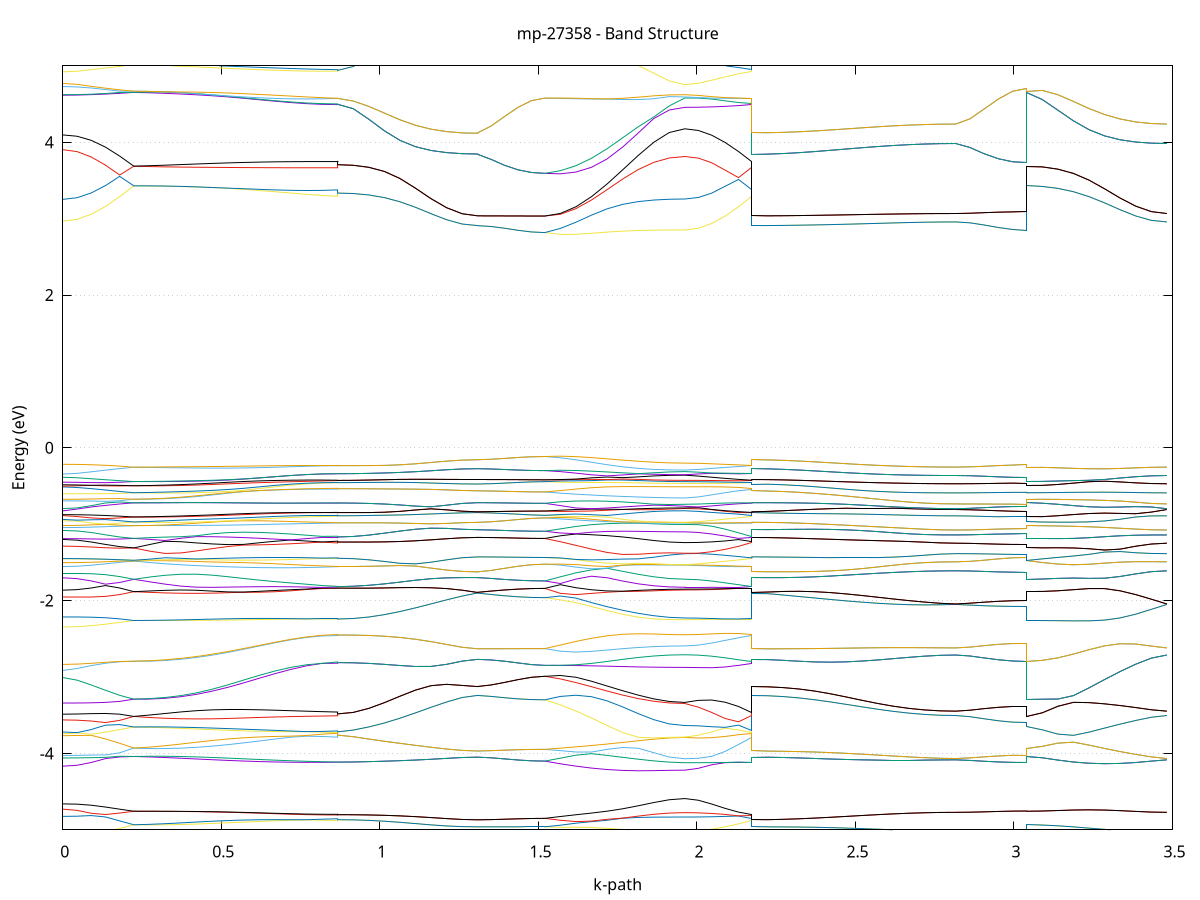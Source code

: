 set title 'mp-27358 - Band Structure'
set xlabel 'k-path'
set ylabel 'Energy (eV)'
set grid y
set yrange [-5:5]
set terminal png size 800,600
set output 'mp-27358_bands_gnuplot.png'
plot '-' using 1:2 with lines notitle, '-' using 1:2 with lines notitle, '-' using 1:2 with lines notitle, '-' using 1:2 with lines notitle, '-' using 1:2 with lines notitle, '-' using 1:2 with lines notitle, '-' using 1:2 with lines notitle, '-' using 1:2 with lines notitle, '-' using 1:2 with lines notitle, '-' using 1:2 with lines notitle, '-' using 1:2 with lines notitle, '-' using 1:2 with lines notitle, '-' using 1:2 with lines notitle, '-' using 1:2 with lines notitle, '-' using 1:2 with lines notitle, '-' using 1:2 with lines notitle, '-' using 1:2 with lines notitle, '-' using 1:2 with lines notitle, '-' using 1:2 with lines notitle, '-' using 1:2 with lines notitle, '-' using 1:2 with lines notitle, '-' using 1:2 with lines notitle, '-' using 1:2 with lines notitle, '-' using 1:2 with lines notitle, '-' using 1:2 with lines notitle, '-' using 1:2 with lines notitle, '-' using 1:2 with lines notitle, '-' using 1:2 with lines notitle, '-' using 1:2 with lines notitle, '-' using 1:2 with lines notitle, '-' using 1:2 with lines notitle, '-' using 1:2 with lines notitle, '-' using 1:2 with lines notitle, '-' using 1:2 with lines notitle, '-' using 1:2 with lines notitle, '-' using 1:2 with lines notitle, '-' using 1:2 with lines notitle, '-' using 1:2 with lines notitle, '-' using 1:2 with lines notitle, '-' using 1:2 with lines notitle, '-' using 1:2 with lines notitle, '-' using 1:2 with lines notitle, '-' using 1:2 with lines notitle, '-' using 1:2 with lines notitle, '-' using 1:2 with lines notitle, '-' using 1:2 with lines notitle, '-' using 1:2 with lines notitle, '-' using 1:2 with lines notitle, '-' using 1:2 with lines notitle, '-' using 1:2 with lines notitle, '-' using 1:2 with lines notitle, '-' using 1:2 with lines notitle, '-' using 1:2 with lines notitle, '-' using 1:2 with lines notitle, '-' using 1:2 with lines notitle, '-' using 1:2 with lines notitle, '-' using 1:2 with lines notitle, '-' using 1:2 with lines notitle, '-' using 1:2 with lines notitle, '-' using 1:2 with lines notitle, '-' using 1:2 with lines notitle, '-' using 1:2 with lines notitle, '-' using 1:2 with lines notitle, '-' using 1:2 with lines notitle, '-' using 1:2 with lines notitle, '-' using 1:2 with lines notitle, '-' using 1:2 with lines notitle, '-' using 1:2 with lines notitle, '-' using 1:2 with lines notitle, '-' using 1:2 with lines notitle, '-' using 1:2 with lines notitle, '-' using 1:2 with lines notitle, '-' using 1:2 with lines notitle, '-' using 1:2 with lines notitle, '-' using 1:2 with lines notitle, '-' using 1:2 with lines notitle, '-' using 1:2 with lines notitle, '-' using 1:2 with lines notitle, '-' using 1:2 with lines notitle, '-' using 1:2 with lines notitle, '-' using 1:2 with lines notitle, '-' using 1:2 with lines notitle, '-' using 1:2 with lines notitle, '-' using 1:2 with lines notitle, '-' using 1:2 with lines notitle, '-' using 1:2 with lines notitle, '-' using 1:2 with lines notitle, '-' using 1:2 with lines notitle, '-' using 1:2 with lines notitle, '-' using 1:2 with lines notitle, '-' using 1:2 with lines notitle, '-' using 1:2 with lines notitle, '-' using 1:2 with lines notitle, '-' using 1:2 with lines notitle, '-' using 1:2 with lines notitle, '-' using 1:2 with lines notitle, '-' using 1:2 with lines notitle, '-' using 1:2 with lines notitle, '-' using 1:2 with lines notitle, '-' using 1:2 with lines notitle, '-' using 1:2 with lines notitle, '-' using 1:2 with lines notitle, '-' using 1:2 with lines notitle, '-' using 1:2 with lines notitle, '-' using 1:2 with lines notitle, '-' using 1:2 with lines notitle, '-' using 1:2 with lines notitle, '-' using 1:2 with lines notitle, '-' using 1:2 with lines notitle, '-' using 1:2 with lines notitle, '-' using 1:2 with lines notitle, '-' using 1:2 with lines notitle, '-' using 1:2 with lines notitle, '-' using 1:2 with lines notitle, '-' using 1:2 with lines notitle, '-' using 1:2 with lines notitle, '-' using 1:2 with lines notitle, '-' using 1:2 with lines notitle, '-' using 1:2 with lines notitle, '-' using 1:2 with lines notitle, '-' using 1:2 with lines notitle, '-' using 1:2 with lines notitle, '-' using 1:2 with lines notitle, '-' using 1:2 with lines notitle, '-' using 1:2 with lines notitle, '-' using 1:2 with lines notitle, '-' using 1:2 with lines notitle, '-' using 1:2 with lines notitle, '-' using 1:2 with lines notitle, '-' using 1:2 with lines notitle, '-' using 1:2 with lines notitle, '-' using 1:2 with lines notitle, '-' using 1:2 with lines notitle, '-' using 1:2 with lines notitle, '-' using 1:2 with lines notitle, '-' using 1:2 with lines notitle, '-' using 1:2 with lines notitle, '-' using 1:2 with lines notitle, '-' using 1:2 with lines notitle, '-' using 1:2 with lines notitle, '-' using 1:2 with lines notitle, '-' using 1:2 with lines notitle, '-' using 1:2 with lines notitle, '-' using 1:2 with lines notitle
0.000000 -21.011678
0.044827 -21.010278
0.089653 -21.006178
0.134480 -20.999578
0.179306 -20.990878
0.224133 -20.980778
0.224133 -20.980778
0.273573 -20.980478
0.323012 -20.979178
0.372452 -20.977078
0.421892 -20.974178
0.471331 -20.970678
0.520771 -20.966778
0.570211 -20.962678
0.619651 -20.958678
0.669090 -20.955078
0.718530 -20.951978
0.767970 -20.949678
0.817409 -20.948278
0.866849 -20.947878
0.866849 -20.947878
0.866849 -20.944978
0.866849 -20.944978
0.915944 -20.942878
0.965038 -20.936778
1.014133 -20.926678
1.063228 -20.913178
1.112322 -20.896578
1.161417 -20.877678
1.210512 -20.857778
1.259606 -20.839078
1.308701 -20.829478
1.308701 -20.829478
1.308701 -20.829578
1.308701 -20.829578
1.350993 -20.829978
1.393286 -20.830778
1.435579 -20.831578
1.477871 -20.832278
1.520164 -20.832478
1.520164 -20.832478
1.569258 -20.856978
1.618353 -20.880978
1.667448 -20.903578
1.716542 -20.924078
1.765637 -20.941778
1.814732 -20.956178
1.863826 -20.966678
1.912921 -20.973178
1.962016 -20.975378
1.962016 -20.975378
2.004308 -20.974178
2.046601 -20.970578
2.088893 -20.964778
2.131186 -20.957078
2.173478 -20.947878
2.173478 -20.829578
2.222918 -20.830078
2.272358 -20.831678
2.321797 -20.833978
2.371237 -20.837078
2.420677 -20.840578
2.470116 -20.844478
2.519556 -20.848478
2.568996 -20.852278
2.618435 -20.855778
2.667875 -20.858678
2.717315 -20.860978
2.766755 -20.862278
2.816194 -20.862778
2.816194 -20.862778
2.861021 -20.863078
2.905847 -20.863878
2.950674 -20.864778
2.995501 -20.865578
3.040327 -20.865878
3.040327 -20.980778
3.089422 -20.978678
3.138517 -20.972378
3.187611 -20.962078
3.236706 -20.948278
3.285800 -20.931378
3.334895 -20.912078
3.383990 -20.891678
3.433084 -20.872578
3.482179 -20.862778
e
0.000000 -20.941978
0.044827 -20.944178
0.089653 -20.950278
0.134480 -20.959278
0.179306 -20.969878
0.224133 -20.980778
0.224133 -20.980778
0.273573 -20.979978
0.323012 -20.978278
0.372452 -20.975678
0.421892 -20.972278
0.471331 -20.968278
0.520771 -20.963878
0.570211 -20.959378
0.619651 -20.954978
0.669090 -20.950978
0.718530 -20.947378
0.767970 -20.944678
0.817409 -20.942878
0.866849 -20.941978
0.866849 -20.941978
0.866849 -20.944978
0.866849 -20.944978
0.915944 -20.942878
0.965038 -20.936778
1.014133 -20.926678
1.063228 -20.913178
1.112322 -20.896578
1.161417 -20.877678
1.210512 -20.857778
1.259606 -20.839078
1.308701 -20.829478
1.308701 -20.829478
1.308701 -20.829578
1.308701 -20.829578
1.350993 -20.829978
1.393286 -20.830778
1.435579 -20.831578
1.477871 -20.832278
1.520164 -20.832478
1.520164 -20.832478
1.569258 -20.808378
1.618353 -20.820878
1.667448 -20.841278
1.716542 -20.859878
1.765637 -20.875978
1.814732 -20.889178
1.863826 -20.898878
1.912921 -20.904778
1.962016 -20.906778
1.962016 -20.906778
2.004308 -20.908778
2.046601 -20.914178
2.088893 -20.922278
2.131186 -20.931878
2.173478 -20.941978
2.173478 -20.829578
2.222918 -20.830078
2.272358 -20.831678
2.321797 -20.833978
2.371237 -20.837078
2.420677 -20.840578
2.470116 -20.844478
2.519556 -20.848478
2.568996 -20.852278
2.618435 -20.855778
2.667875 -20.858678
2.717315 -20.860978
2.766755 -20.862278
2.816194 -20.862778
2.816194 -20.862778
2.861021 -20.863078
2.905847 -20.863878
2.950674 -20.864778
2.995501 -20.865578
3.040327 -20.865878
3.040327 -20.980778
3.089422 -20.978678
3.138517 -20.972378
3.187611 -20.962078
3.236706 -20.948278
3.285800 -20.931378
3.334895 -20.912078
3.383990 -20.891678
3.433084 -20.872578
3.482179 -20.862778
e
0.000000 -20.734678
0.044827 -20.733078
0.089653 -20.728678
0.134480 -20.722278
0.179306 -20.715078
0.224133 -20.708078
0.224133 -20.708078
0.273573 -20.707778
0.323012 -20.706678
0.372452 -20.704878
0.421892 -20.702478
0.471331 -20.699478
0.520771 -20.696178
0.570211 -20.692778
0.619651 -20.689378
0.669090 -20.686378
0.718530 -20.683778
0.767970 -20.681778
0.817409 -20.680578
0.866849 -20.680178
0.866849 -20.680178
0.866849 -20.678278
0.866849 -20.678278
0.915944 -20.679978
0.965038 -20.684878
1.014133 -20.693178
1.063228 -20.704578
1.112322 -20.718878
1.161417 -20.735778
1.210512 -20.754178
1.259606 -20.771778
1.308701 -20.780978
1.308701 -20.780978
1.308701 -20.780978
1.308701 -20.780978
1.350993 -20.780478
1.393286 -20.779578
1.435579 -20.778578
1.477871 -20.777878
1.520164 -20.777578
1.520164 -20.777578
1.569258 -20.799378
1.618353 -20.785478
1.667448 -20.764578
1.716542 -20.746278
1.765637 -20.731078
1.814732 -20.719278
1.863826 -20.710978
1.912921 -20.705978
1.962016 -20.704378
1.962016 -20.704378
2.004308 -20.702978
2.046601 -20.699078
2.088893 -20.693378
2.131186 -20.686778
2.173478 -20.680178
2.173478 -20.780978
2.222918 -20.781478
2.272358 -20.782978
2.321797 -20.785278
2.371237 -20.788278
2.420677 -20.791678
2.470116 -20.795478
2.519556 -20.799378
2.568996 -20.803078
2.618435 -20.806478
2.667875 -20.809378
2.717315 -20.811478
2.766755 -20.812778
2.816194 -20.813278
2.816194 -20.813278
2.861021 -20.812878
2.905847 -20.811978
2.950674 -20.810978
2.995501 -20.810078
3.040327 -20.809778
3.040327 -20.708078
3.089422 -20.709778
3.138517 -20.714878
3.187611 -20.723278
3.236706 -20.734978
3.285800 -20.749678
3.334895 -20.766878
3.383990 -20.785778
3.433084 -20.803878
3.482179 -20.813278
e
0.000000 -20.689878
0.044827 -20.690578
0.089653 -20.692878
0.134480 -20.696578
0.179306 -20.701778
0.224133 -20.708078
0.224133 -20.708078
0.273573 -20.707478
0.323012 -20.706078
0.372452 -20.703878
0.421892 -20.701078
0.471331 -20.697878
0.520771 -20.694278
0.570211 -20.690578
0.619651 -20.686978
0.669090 -20.683578
0.718530 -20.680778
0.767970 -20.678578
0.817409 -20.677078
0.866849 -20.676478
0.866849 -20.676478
0.866849 -20.678278
0.866849 -20.678278
0.915944 -20.679978
0.965038 -20.684878
1.014133 -20.693178
1.063228 -20.704578
1.112322 -20.718878
1.161417 -20.735778
1.210512 -20.754178
1.259606 -20.771778
1.308701 -20.780978
1.308701 -20.780978
1.308701 -20.780978
1.308701 -20.780978
1.350993 -20.780478
1.393286 -20.779578
1.435579 -20.778578
1.477871 -20.777878
1.520164 -20.777578
1.520164 -20.777578
1.569258 -20.756178
1.618353 -20.735778
1.667448 -20.717078
1.716542 -20.700478
1.765637 -20.686378
1.814732 -20.675178
1.863826 -20.667078
1.912921 -20.662078
1.962016 -20.660378
1.962016 -20.660378
2.004308 -20.661078
2.046601 -20.663078
2.088893 -20.666378
2.131186 -20.670878
2.173478 -20.676478
2.173478 -20.780978
2.222918 -20.781478
2.272358 -20.782978
2.321797 -20.785278
2.371237 -20.788278
2.420677 -20.791678
2.470116 -20.795478
2.519556 -20.799378
2.568996 -20.803078
2.618435 -20.806478
2.667875 -20.809378
2.717315 -20.811478
2.766755 -20.812778
2.816194 -20.813278
2.816194 -20.813278
2.861021 -20.812878
2.905847 -20.811978
2.950674 -20.810978
2.995501 -20.810078
3.040327 -20.809778
3.040327 -20.708078
3.089422 -20.709778
3.138517 -20.714878
3.187611 -20.723278
3.236706 -20.734978
3.285800 -20.749678
3.334895 -20.766878
3.383990 -20.785778
3.433084 -20.803878
3.482179 -20.813278
e
0.000000 -19.461878
0.044827 -19.462278
0.089653 -19.463178
0.134480 -19.464278
0.179306 -19.465078
0.224133 -19.465178
0.224133 -19.465178
0.273573 -19.464778
0.323012 -19.463678
0.372452 -19.461778
0.421892 -19.459178
0.471331 -19.456078
0.520771 -19.452778
0.570211 -19.449178
0.619651 -19.445778
0.669090 -19.442578
0.718530 -19.439778
0.767970 -19.437678
0.817409 -19.436278
0.866849 -19.435778
0.866849 -19.435778
0.866849 -19.435678
0.866849 -19.435678
0.915944 -19.434178
0.965038 -19.429278
1.014133 -19.420678
1.063228 -19.408178
1.112322 -19.391278
1.161417 -19.369678
1.210512 -19.343878
1.259606 -19.315278
1.308701 -19.296078
1.308701 -19.296078
1.308701 -19.296378
1.308701 -19.296378
1.350993 -19.300278
1.393286 -19.306478
1.435579 -19.312378
1.477871 -19.316378
1.520164 -19.317778
1.520164 -19.317778
1.569258 -19.349078
1.618353 -19.375878
1.667448 -19.397678
1.716542 -19.414378
1.765637 -19.426078
1.814732 -19.433378
1.863826 -19.436478
1.912921 -19.436078
1.962016 -19.433078
1.962016 -19.433078
2.004308 -19.433378
2.046601 -19.433978
2.088893 -19.434778
2.131186 -19.435378
2.173478 -19.435778
2.173478 -19.296378
2.222918 -19.296878
2.272358 -19.298378
2.321797 -19.300578
2.371237 -19.303478
2.420677 -19.306878
2.470116 -19.310578
2.519556 -19.314378
2.568996 -19.317978
2.618435 -19.321278
2.667875 -19.324078
2.717315 -19.326178
2.766755 -19.327478
2.816194 -19.327978
2.816194 -19.327978
2.861021 -19.331078
2.905847 -19.337878
2.950674 -19.344678
2.995501 -19.349378
3.040327 -19.351078
3.040327 -19.465178
3.089422 -19.463678
3.138517 -19.458978
3.187611 -19.450778
3.236706 -19.438678
3.285800 -19.422178
3.334895 -19.400978
3.383990 -19.375378
3.433084 -19.346978
3.482179 -19.327978
e
0.000000 -19.461278
0.044827 -19.461578
0.089653 -19.462478
0.134480 -19.463578
0.179306 -19.464578
0.224133 -19.465178
0.224133 -19.465178
0.273573 -19.464678
0.323012 -19.463378
0.372452 -19.461278
0.421892 -19.458678
0.471331 -19.455478
0.520771 -19.452078
0.570211 -19.448578
0.619651 -19.445078
0.669090 -19.442078
0.718530 -19.439378
0.767970 -19.437378
0.817409 -19.436178
0.866849 -19.435678
0.866849 -19.435678
0.866849 -19.435678
0.866849 -19.435678
0.915944 -19.434178
0.965038 -19.429278
1.014133 -19.420678
1.063228 -19.408178
1.112322 -19.391278
1.161417 -19.369678
1.210512 -19.343878
1.259606 -19.315278
1.308701 -19.296078
1.308701 -19.296078
1.308701 -19.296378
1.308701 -19.296378
1.350993 -19.300278
1.393286 -19.306478
1.435579 -19.312378
1.477871 -19.316378
1.520164 -19.317778
1.520164 -19.317778
1.569258 -19.282878
1.618353 -19.302578
1.667448 -19.334278
1.716542 -19.361278
1.765637 -19.383478
1.814732 -19.401378
1.863826 -19.415178
1.912921 -19.425278
1.962016 -19.431478
1.962016 -19.431478
2.004308 -19.431778
2.046601 -19.432778
2.088893 -19.433978
2.131186 -19.435078
2.173478 -19.435678
2.173478 -19.296378
2.222918 -19.296878
2.272358 -19.298378
2.321797 -19.300578
2.371237 -19.303478
2.420677 -19.306878
2.470116 -19.310578
2.519556 -19.314378
2.568996 -19.317978
2.618435 -19.321278
2.667875 -19.324078
2.717315 -19.326178
2.766755 -19.327478
2.816194 -19.327978
2.816194 -19.327978
2.861021 -19.331078
2.905847 -19.337878
2.950674 -19.344678
2.995501 -19.349378
3.040327 -19.351078
3.040327 -19.465178
3.089422 -19.463678
3.138517 -19.458978
3.187611 -19.450778
3.236706 -19.438678
3.285800 -19.422178
3.334895 -19.400978
3.383990 -19.375378
3.433084 -19.346978
3.482179 -19.327978
e
0.000000 -19.092478
0.044827 -19.088878
0.089653 -19.078478
0.134480 -19.062578
0.179306 -19.042878
0.224133 -19.021478
0.224133 -19.021478
0.273573 -19.021378
0.323012 -19.020578
0.372452 -19.018978
0.421892 -19.016778
0.471331 -19.014178
0.520771 -19.011178
0.570211 -19.008078
0.619651 -19.005078
0.669090 -19.002378
0.718530 -19.000078
0.767970 -18.998578
0.817409 -18.997778
0.866849 -18.997778
0.866849 -18.997778
0.866849 -18.991778
0.866849 -18.991778
0.915944 -18.997178
0.965038 -19.012778
1.014133 -19.037578
1.063228 -19.069578
1.112322 -19.106878
1.161417 -19.147078
1.210512 -19.187978
1.259606 -19.226178
1.308701 -19.248578
1.308701 -19.248578
1.308701 -19.248378
1.308701 -19.248378
1.350993 -19.244378
1.393286 -19.238078
1.435579 -19.231978
1.477871 -19.227778
1.520164 -19.226278
1.520164 -19.226278
1.569258 -19.266378
1.618353 -19.245378
1.667448 -19.206878
1.716542 -19.169178
1.765637 -19.134278
1.814732 -19.104278
1.863826 -19.081078
1.912921 -19.066378
1.962016 -19.061378
1.962016 -19.061378
2.004308 -19.058278
2.046601 -19.049078
2.088893 -19.034978
2.131186 -19.017378
2.173478 -18.997778
2.173478 -19.248378
2.222918 -19.248978
2.272358 -19.250478
2.321797 -19.252678
2.371237 -19.255678
2.420677 -19.259078
2.470116 -19.262778
2.519556 -19.266678
2.568996 -19.270278
2.618435 -19.273678
2.667875 -19.276478
2.717315 -19.278578
2.766755 -19.279878
2.816194 -19.280378
2.816194 -19.280378
2.861021 -19.277178
2.905847 -19.270278
2.950674 -19.263178
2.995501 -19.258278
3.040327 -19.256478
3.040327 -19.021478
3.089422 -19.026878
3.138517 -19.042778
3.187611 -19.067778
3.236706 -19.100178
3.285800 -19.137778
3.334895 -19.178378
3.383990 -19.219478
3.433084 -19.257878
3.482179 -19.280378
e
0.000000 -18.953978
0.044827 -18.957278
0.089653 -18.966678
0.134480 -18.981578
0.179306 -19.000378
0.224133 -19.021478
0.224133 -19.021478
0.273573 -19.020678
0.323012 -19.018978
0.372452 -19.016678
0.421892 -19.013678
0.471331 -19.010178
0.520771 -19.006278
0.570211 -19.002278
0.619651 -18.998378
0.669090 -18.994678
0.718530 -18.991478
0.767970 -18.988778
0.817409 -18.986978
0.866849 -18.985878
0.866849 -18.985878
0.866849 -18.991778
0.866849 -18.991778
0.915944 -18.997178
0.965038 -19.012778
1.014133 -19.037578
1.063228 -19.069578
1.112322 -19.106878
1.161417 -19.147078
1.210512 -19.187978
1.259606 -19.226178
1.308701 -19.248578
1.308701 -19.248578
1.308701 -19.248378
1.308701 -19.248378
1.350993 -19.244378
1.393286 -19.238078
1.435579 -19.231978
1.477871 -19.227778
1.520164 -19.226278
1.520164 -19.226278
1.569258 -19.183178
1.618353 -19.138178
1.667448 -19.092978
1.716542 -19.049278
1.765637 -19.009178
1.814732 -18.974778
1.863826 -18.948378
1.912921 -18.931678
1.962016 -18.925978
1.962016 -18.925978
2.004308 -18.928778
2.046601 -18.937078
2.088893 -18.950078
2.131186 -18.966778
2.173478 -18.985878
2.173478 -19.248378
2.222918 -19.248978
2.272358 -19.250478
2.321797 -19.252678
2.371237 -19.255678
2.420677 -19.259078
2.470116 -19.262778
2.519556 -19.266678
2.568996 -19.270278
2.618435 -19.273678
2.667875 -19.276478
2.717315 -19.278578
2.766755 -19.279878
2.816194 -19.280378
2.816194 -19.280378
2.861021 -19.277178
2.905847 -19.270278
2.950674 -19.263178
2.995501 -19.258278
3.040327 -19.256478
3.040327 -19.021478
3.089422 -19.026878
3.138517 -19.042778
3.187611 -19.067778
3.236706 -19.100178
3.285800 -19.137778
3.334895 -19.178378
3.383990 -19.219478
3.433084 -19.257878
3.482179 -19.280378
e
0.000000 -17.836478
0.044827 -17.836578
0.089653 -17.836778
0.134480 -17.837078
0.179306 -17.837278
0.224133 -17.837278
0.224133 -17.837278
0.273573 -17.838278
0.323012 -17.840478
0.372452 -17.843678
0.421892 -17.847678
0.471331 -17.852178
0.520771 -17.857178
0.570211 -17.862178
0.619651 -17.867078
0.669090 -17.871378
0.718530 -17.874978
0.767970 -17.877578
0.817409 -17.879078
0.866849 -17.880278
0.866849 -17.880278
0.866849 -17.879778
0.866849 -17.879778
0.915944 -17.879478
0.965038 -17.878378
1.014133 -17.876978
1.063228 -17.875578
1.112322 -17.874378
1.161417 -17.873678
1.210512 -17.873178
1.259606 -17.873078
1.308701 -17.872978
1.308701 -17.872978
1.308701 -17.872978
1.308701 -17.872978
1.350993 -17.872878
1.393286 -17.872678
1.435579 -17.872378
1.477871 -17.872178
1.520164 -17.872178
1.520164 -17.872178
1.569258 -17.874378
1.618353 -17.876278
1.667448 -17.877978
1.716542 -17.879578
1.765637 -17.881078
1.814732 -17.882278
1.863826 -17.883178
1.912921 -17.883578
1.962016 -17.883578
1.962016 -17.883578
2.004308 -17.883478
2.046601 -17.883178
2.088893 -17.882478
2.131186 -17.881578
2.173478 -17.880278
2.173478 -17.872978
2.222918 -17.871978
2.272358 -17.869478
2.321797 -17.865478
2.371237 -17.860278
2.420677 -17.854278
2.470116 -17.847778
2.519556 -17.841078
2.568996 -17.834678
2.618435 -17.828978
2.667875 -17.824078
2.717315 -17.820478
2.766755 -17.818178
2.816194 -17.817478
2.816194 -17.817478
2.861021 -17.817178
2.905847 -17.816478
2.950674 -17.815578
2.995501 -17.814778
3.040327 -17.814478
3.040327 -17.837278
3.089422 -17.836378
3.138517 -17.834078
3.187611 -17.830778
3.236706 -17.827178
3.285800 -17.823778
3.334895 -17.821078
3.383990 -17.819078
3.433084 -17.817778
3.482179 -17.817478
e
0.000000 -17.834578
0.044827 -17.834878
0.089653 -17.835578
0.134480 -17.836378
0.179306 -17.836978
0.224133 -17.837278
0.224133 -17.837278
0.273573 -17.837378
0.323012 -17.838678
0.372452 -17.841078
0.421892 -17.844578
0.471331 -17.848778
0.520771 -17.853578
0.570211 -17.858778
0.619651 -17.863978
0.669090 -17.868878
0.718530 -17.873178
0.767970 -17.876578
0.817409 -17.878978
0.866849 -17.879378
0.866849 -17.879378
0.866849 -17.879778
0.866849 -17.879778
0.915944 -17.879478
0.965038 -17.878378
1.014133 -17.876978
1.063228 -17.875578
1.112322 -17.874378
1.161417 -17.873678
1.210512 -17.873178
1.259606 -17.873078
1.308701 -17.872978
1.308701 -17.872978
1.308701 -17.872978
1.308701 -17.872978
1.350993 -17.872878
1.393286 -17.872678
1.435579 -17.872378
1.477871 -17.872178
1.520164 -17.872178
1.520164 -17.872178
1.569258 -17.869378
1.618353 -17.865878
1.667448 -17.861578
1.716542 -17.860178
1.765637 -17.862778
1.814732 -17.865678
1.863826 -17.868578
1.912921 -17.870878
1.962016 -17.871878
1.962016 -17.871878
2.004308 -17.872278
2.046601 -17.873678
2.088893 -17.875478
2.131186 -17.877478
2.173478 -17.879378
2.173478 -17.872978
2.222918 -17.871978
2.272358 -17.869478
2.321797 -17.865478
2.371237 -17.860278
2.420677 -17.854278
2.470116 -17.847778
2.519556 -17.841078
2.568996 -17.834678
2.618435 -17.828978
2.667875 -17.824078
2.717315 -17.820478
2.766755 -17.818178
2.816194 -17.817478
2.816194 -17.817478
2.861021 -17.817178
2.905847 -17.816478
2.950674 -17.815578
2.995501 -17.814778
3.040327 -17.814478
3.040327 -17.837278
3.089422 -17.836378
3.138517 -17.834078
3.187611 -17.830778
3.236706 -17.827178
3.285800 -17.823778
3.334895 -17.821078
3.383990 -17.819078
3.433084 -17.817778
3.482179 -17.817478
e
0.000000 -17.769478
0.044827 -17.769178
0.089653 -17.768278
0.134480 -17.766778
0.179306 -17.764878
0.224133 -17.762578
0.224133 -17.762578
0.273573 -17.763378
0.323012 -17.765878
0.372452 -17.770078
0.421892 -17.775478
0.471331 -17.782178
0.520771 -17.789578
0.570211 -17.797278
0.619651 -17.804978
0.669090 -17.812178
0.718530 -17.818378
0.767970 -17.823278
0.817409 -17.826478
0.866849 -17.827678
0.866849 -17.827678
0.866849 -17.827178
0.866849 -17.827178
0.915944 -17.828478
0.965038 -17.832178
1.014133 -17.836978
1.063228 -17.842078
1.112322 -17.846678
1.161417 -17.850378
1.210512 -17.852978
1.259606 -17.854478
1.308701 -17.854978
1.308701 -17.854978
1.308701 -17.854978
1.308701 -17.854978
1.350993 -17.854678
1.393286 -17.854178
1.435579 -17.853578
1.477871 -17.853078
1.520164 -17.852878
1.520164 -17.852878
1.569258 -17.854578
1.618353 -17.856178
1.667448 -17.857978
1.716542 -17.856378
1.765637 -17.850478
1.814732 -17.844378
1.863826 -17.838678
1.912921 -17.834578
1.962016 -17.832978
1.962016 -17.832978
2.004308 -17.832778
2.046601 -17.831978
2.088893 -17.830878
2.131186 -17.829378
2.173478 -17.827678
2.173478 -17.854978
2.222918 -17.853978
2.272358 -17.851278
2.321797 -17.846978
2.371237 -17.841378
2.420677 -17.834878
2.470116 -17.827778
2.519556 -17.820478
2.568996 -17.813478
2.618435 -17.807178
2.667875 -17.801778
2.717315 -17.797778
2.766755 -17.795278
2.816194 -17.794478
2.816194 -17.794478
2.861021 -17.794478
2.905847 -17.794778
2.950674 -17.795078
2.995501 -17.795378
3.040327 -17.795478
3.040327 -17.762578
3.089422 -17.764578
3.138517 -17.769378
3.187611 -17.775378
3.236706 -17.781078
3.285800 -17.785878
3.334895 -17.789678
3.383990 -17.792378
3.433084 -17.793878
3.482179 -17.794478
e
0.000000 -17.753578
0.044827 -17.754178
0.089653 -17.755578
0.134480 -17.757678
0.179306 -17.760078
0.224133 -17.762578
0.224133 -17.762578
0.273573 -17.763378
0.323012 -17.765778
0.372452 -17.769778
0.421892 -17.775178
0.471331 -17.781778
0.520771 -17.789278
0.570211 -17.797078
0.619651 -17.804878
0.669090 -17.811978
0.718530 -17.817978
0.767970 -17.822678
0.817409 -17.825578
0.866849 -17.826678
0.866849 -17.826678
0.866849 -17.827178
0.866849 -17.827178
0.915944 -17.828478
0.965038 -17.832178
1.014133 -17.836978
1.063228 -17.842078
1.112322 -17.846678
1.161417 -17.850378
1.210512 -17.852978
1.259606 -17.854478
1.308701 -17.854978
1.308701 -17.854978
1.308701 -17.854978
1.308701 -17.854978
1.350993 -17.854678
1.393286 -17.854178
1.435579 -17.853578
1.477871 -17.853078
1.520164 -17.852878
1.520164 -17.852878
1.569258 -17.850878
1.618353 -17.848378
1.667448 -17.845078
1.716542 -17.840878
1.765637 -17.835978
1.814732 -17.830778
1.863826 -17.825778
1.912921 -17.822178
1.962016 -17.820778
1.962016 -17.820778
2.004308 -17.821078
2.046601 -17.821978
2.088893 -17.823278
2.131186 -17.824878
2.173478 -17.826678
2.173478 -17.854978
2.222918 -17.853978
2.272358 -17.851278
2.321797 -17.846978
2.371237 -17.841378
2.420677 -17.834878
2.470116 -17.827778
2.519556 -17.820478
2.568996 -17.813478
2.618435 -17.807178
2.667875 -17.801778
2.717315 -17.797778
2.766755 -17.795278
2.816194 -17.794478
2.816194 -17.794478
2.861021 -17.794478
2.905847 -17.794778
2.950674 -17.795078
2.995501 -17.795378
3.040327 -17.795478
3.040327 -17.762578
3.089422 -17.764578
3.138517 -17.769378
3.187611 -17.775378
3.236706 -17.781078
3.285800 -17.785878
3.334895 -17.789678
3.383990 -17.792378
3.433084 -17.793878
3.482179 -17.794478
e
0.000000 -17.719378
0.044827 -17.717778
0.089653 -17.713278
0.134480 -17.706778
0.179306 -17.699178
0.224133 -17.691578
0.224133 -17.691578
0.273573 -17.691678
0.323012 -17.691778
0.372452 -17.691878
0.421892 -17.691878
0.471331 -17.691778
0.520771 -17.691578
0.570211 -17.691278
0.619651 -17.691078
0.669090 -17.690778
0.718530 -17.690678
0.767970 -17.690678
0.817409 -17.690778
0.866849 -17.690978
0.866849 -17.690978
0.866849 -17.689178
0.866849 -17.689178
0.915944 -17.686778
0.965038 -17.680378
1.014133 -17.671378
1.063228 -17.661378
1.112322 -17.651978
1.161417 -17.644078
1.210512 -17.638378
1.259606 -17.634978
1.308701 -17.633878
1.308701 -17.633878
1.308701 -17.636078
1.308701 -17.636078
1.350993 -17.645178
1.393286 -17.653778
1.435579 -17.660778
1.477871 -17.665378
1.520164 -17.667078
1.520164 -17.667078
1.569258 -17.667978
1.618353 -17.670578
1.667448 -17.675178
1.716542 -17.681678
1.765637 -17.689678
1.814732 -17.698378
1.863826 -17.706378
1.912921 -17.712178
1.962016 -17.714378
1.962016 -17.714378
2.004308 -17.712978
2.046601 -17.709278
2.088893 -17.703878
2.131186 -17.697478
2.173478 -17.690978
2.173478 -17.636078
2.222918 -17.635578
2.272358 -17.634878
2.321797 -17.634278
2.371237 -17.633678
2.420677 -17.633378
2.470116 -17.633078
2.519556 -17.632778
2.568996 -17.632578
2.618435 -17.632378
2.667875 -17.632178
2.717315 -17.632078
2.766755 -17.631978
2.816194 -17.631978
2.816194 -17.631978
2.861021 -17.636278
2.905847 -17.644078
2.950674 -17.651178
2.995501 -17.655878
3.040327 -17.657578
3.040327 -17.691578
3.089422 -17.688478
3.138517 -17.680578
3.187611 -17.670178
3.236706 -17.659278
3.285800 -17.649578
3.334895 -17.641778
3.383990 -17.636178
3.433084 -17.632978
3.482179 -17.631978
e
0.000000 -17.671478
0.044827 -17.672378
0.089653 -17.674878
0.134480 -17.679078
0.179306 -17.684678
0.224133 -17.691578
0.224133 -17.691578
0.273573 -17.691578
0.323012 -17.691678
0.372452 -17.691778
0.421892 -17.691778
0.471331 -17.691578
0.520771 -17.691278
0.570211 -17.690878
0.619651 -17.690278
0.669090 -17.689578
0.718530 -17.688878
0.767970 -17.688278
0.817409 -17.687778
0.866849 -17.687378
0.866849 -17.687378
0.866849 -17.689178
0.866849 -17.689178
0.915944 -17.686778
0.965038 -17.680378
1.014133 -17.671378
1.063228 -17.661378
1.112322 -17.651978
1.161417 -17.644078
1.210512 -17.638378
1.259606 -17.634978
1.308701 -17.633878
1.308701 -17.633878
1.308701 -17.636078
1.308701 -17.636078
1.350993 -17.645178
1.393286 -17.653778
1.435579 -17.660778
1.477871 -17.665378
1.520164 -17.667078
1.520164 -17.667078
1.569258 -17.667578
1.618353 -17.669278
1.667448 -17.671778
1.716542 -17.674578
1.765637 -17.677578
1.814732 -17.680578
1.863826 -17.682978
1.912921 -17.684678
1.962016 -17.685278
1.962016 -17.685278
2.004308 -17.684178
2.046601 -17.680878
2.088893 -17.677378
2.131186 -17.681878
2.173478 -17.687378
2.173478 -17.636078
2.222918 -17.635578
2.272358 -17.634878
2.321797 -17.634278
2.371237 -17.633678
2.420677 -17.633378
2.470116 -17.633078
2.519556 -17.632778
2.568996 -17.632578
2.618435 -17.632378
2.667875 -17.632178
2.717315 -17.632078
2.766755 -17.631978
2.816194 -17.631978
2.816194 -17.631978
2.861021 -17.636278
2.905847 -17.644078
2.950674 -17.651178
2.995501 -17.655878
3.040327 -17.657578
3.040327 -17.691578
3.089422 -17.688478
3.138517 -17.680578
3.187611 -17.670178
3.236706 -17.659278
3.285800 -17.649578
3.334895 -17.641778
3.383990 -17.636178
3.433084 -17.632978
3.482179 -17.631978
e
0.000000 -17.671478
0.044827 -17.670078
0.089653 -17.665878
0.134480 -17.659678
0.179306 -17.652178
0.224133 -17.644178
0.224133 -17.644178
0.273573 -17.644478
0.323012 -17.645178
0.372452 -17.646278
0.421892 -17.647778
0.471331 -17.649678
0.520771 -17.651778
0.570211 -17.653978
0.619651 -17.656178
0.669090 -17.658278
0.718530 -17.660078
0.767970 -17.661578
0.817409 -17.662678
0.866849 -17.663278
0.866849 -17.663278
0.866849 -17.661278
0.866849 -17.661278
0.915944 -17.660378
0.965038 -17.657778
1.014133 -17.653778
1.063228 -17.649078
1.112322 -17.644178
1.161417 -17.639678
1.210512 -17.636078
1.259606 -17.633678
1.308701 -17.632878
1.308701 -17.632878
1.308701 -17.630678
1.308701 -17.630678
1.350993 -17.622478
1.393286 -17.615478
1.435579 -17.610278
1.477871 -17.607078
1.520164 -17.606078
1.520164 -17.606078
1.569258 -17.608178
1.618353 -17.612878
1.667448 -17.620078
1.716542 -17.629478
1.765637 -17.640378
1.814732 -17.651678
1.863826 -17.661878
1.912921 -17.668978
1.962016 -17.671578
1.962016 -17.671578
2.004308 -17.672278
2.046601 -17.674178
2.088893 -17.675978
2.131186 -17.669878
2.173478 -17.663278
2.173478 -17.630678
2.222918 -17.630878
2.272358 -17.630778
2.321797 -17.629978
2.371237 -17.628778
2.420677 -17.627078
2.470116 -17.625078
2.519556 -17.622978
2.568996 -17.620978
2.618435 -17.618978
2.667875 -17.617378
2.717315 -17.616078
2.766755 -17.615278
2.816194 -17.614978
2.816194 -17.614978
2.861021 -17.611078
2.905847 -17.604678
2.950674 -17.599278
2.995501 -17.595778
3.040327 -17.594578
3.040327 -17.644178
3.089422 -17.643378
3.138517 -17.641078
3.187611 -17.637378
3.236706 -17.632878
3.285800 -17.627778
3.334895 -17.622878
3.383990 -17.618778
3.433084 -17.615978
3.482179 -17.614978
e
0.000000 -17.621478
0.044827 -17.622478
0.089653 -17.625478
0.134480 -17.630278
0.179306 -17.636778
0.224133 -17.644178
0.224133 -17.644178
0.273573 -17.644378
0.323012 -17.645078
0.372452 -17.646078
0.421892 -17.647378
0.471331 -17.649078
0.520771 -17.650878
0.570211 -17.652678
0.619651 -17.654578
0.669090 -17.656278
0.718530 -17.657678
0.767970 -17.658678
0.817409 -17.659278
0.866849 -17.659378
0.866849 -17.659378
0.866849 -17.661278
0.866849 -17.661278
0.915944 -17.660378
0.965038 -17.657778
1.014133 -17.653778
1.063228 -17.649078
1.112322 -17.644178
1.161417 -17.639678
1.210512 -17.636078
1.259606 -17.633678
1.308701 -17.632878
1.308701 -17.632878
1.308701 -17.630678
1.308701 -17.630678
1.350993 -17.622478
1.393286 -17.615478
1.435579 -17.610278
1.477871 -17.607078
1.520164 -17.606078
1.520164 -17.606078
1.569258 -17.606278
1.618353 -17.608778
1.667448 -17.613078
1.716542 -17.618778
1.765637 -17.625178
1.814732 -17.631378
1.863826 -17.636578
1.912921 -17.639978
1.962016 -17.641078
1.962016 -17.641078
2.004308 -17.641878
2.046601 -17.644278
2.088893 -17.648178
2.131186 -17.653278
2.173478 -17.659378
2.173478 -17.630678
2.222918 -17.630878
2.272358 -17.630778
2.321797 -17.629978
2.371237 -17.628778
2.420677 -17.627078
2.470116 -17.625078
2.519556 -17.622978
2.568996 -17.620978
2.618435 -17.618978
2.667875 -17.617378
2.717315 -17.616078
2.766755 -17.615278
2.816194 -17.614978
2.816194 -17.614978
2.861021 -17.611078
2.905847 -17.604678
2.950674 -17.599278
2.995501 -17.595778
3.040327 -17.594578
3.040327 -17.644178
3.089422 -17.643378
3.138517 -17.641078
3.187611 -17.637378
3.236706 -17.632878
3.285800 -17.627778
3.334895 -17.622878
3.383990 -17.618778
3.433084 -17.615978
3.482179 -17.614978
e
0.000000 -17.511078
0.044827 -17.510678
0.089653 -17.509178
0.134480 -17.506878
0.179306 -17.503678
0.224133 -17.499678
0.224133 -17.499678
0.273573 -17.500078
0.323012 -17.500978
0.372452 -17.502178
0.421892 -17.503678
0.471331 -17.505278
0.520771 -17.506978
0.570211 -17.508578
0.619651 -17.510078
0.669090 -17.511678
0.718530 -17.513278
0.767970 -17.514578
0.817409 -17.515478
0.866849 -17.516078
0.866849 -17.516078
0.866849 -17.514578
0.866849 -17.514578
0.915944 -17.513878
0.965038 -17.511878
1.014133 -17.508878
1.063228 -17.505078
1.112322 -17.500878
1.161417 -17.496778
1.210512 -17.493278
1.259606 -17.490878
1.308701 -17.489978
1.308701 -17.489978
1.308701 -17.490078
1.308701 -17.490078
1.350993 -17.490178
1.393286 -17.490378
1.435579 -17.490678
1.477871 -17.490778
1.520164 -17.490878
1.520164 -17.490878
1.569258 -17.492378
1.618353 -17.495578
1.667448 -17.500578
1.716542 -17.506678
1.765637 -17.513278
1.814732 -17.519578
1.863826 -17.524778
1.912921 -17.528178
1.962016 -17.529378
1.962016 -17.529378
2.004308 -17.528878
2.046601 -17.527178
2.088893 -17.524478
2.131186 -17.520678
2.173478 -17.516078
2.173478 -17.490078
2.222918 -17.489778
2.272358 -17.489278
2.321797 -17.488278
2.371237 -17.486978
2.420677 -17.485478
2.470116 -17.483878
2.519556 -17.482178
2.568996 -17.480478
2.618435 -17.478878
2.667875 -17.477678
2.717315 -17.476578
2.766755 -17.475978
2.816194 -17.475778
2.816194 -17.475778
2.861021 -17.475878
2.905847 -17.476078
2.950674 -17.476278
2.995501 -17.476378
3.040327 -17.476478
3.040327 -17.499678
3.089422 -17.499078
3.138517 -17.497178
3.187611 -17.494278
3.236706 -17.490578
3.285800 -17.486478
3.334895 -17.482478
3.383990 -17.478978
3.433084 -17.476578
3.482179 -17.475778
e
0.000000 -17.482178
0.044827 -17.483278
0.089653 -17.486278
0.134480 -17.490578
0.179306 -17.495178
0.224133 -17.499678
0.224133 -17.499678
0.273573 -17.499778
0.323012 -17.500278
0.372452 -17.501278
0.421892 -17.502678
0.471331 -17.504278
0.520771 -17.506078
0.570211 -17.508078
0.619651 -17.509978
0.669090 -17.511378
0.718530 -17.512278
0.767970 -17.512878
0.817409 -17.513178
0.866849 -17.512978
0.866849 -17.512978
0.866849 -17.514578
0.866849 -17.514578
0.915944 -17.513878
0.965038 -17.511878
1.014133 -17.508878
1.063228 -17.505078
1.112322 -17.500878
1.161417 -17.496778
1.210512 -17.493278
1.259606 -17.490878
1.308701 -17.489978
1.308701 -17.489978
1.308701 -17.490078
1.308701 -17.490078
1.350993 -17.490178
1.393286 -17.490378
1.435579 -17.490678
1.477871 -17.490778
1.520164 -17.490878
1.520164 -17.490878
1.569258 -17.491178
1.618353 -17.492678
1.667448 -17.494778
1.716542 -17.496678
1.765637 -17.497978
1.814732 -17.498378
1.863826 -17.497678
1.912921 -17.496178
1.962016 -17.494778
1.962016 -17.494778
2.004308 -17.494378
2.046601 -17.496578
2.088893 -17.501778
2.131186 -17.507378
2.173478 -17.512978
2.173478 -17.490078
2.222918 -17.489778
2.272358 -17.489278
2.321797 -17.488278
2.371237 -17.486978
2.420677 -17.485478
2.470116 -17.483878
2.519556 -17.482178
2.568996 -17.480478
2.618435 -17.478878
2.667875 -17.477678
2.717315 -17.476578
2.766755 -17.475978
2.816194 -17.475778
2.816194 -17.475778
2.861021 -17.475878
2.905847 -17.476078
2.950674 -17.476278
2.995501 -17.476378
3.040327 -17.476478
3.040327 -17.499678
3.089422 -17.499078
3.138517 -17.497178
3.187611 -17.494278
3.236706 -17.490578
3.285800 -17.486478
3.334895 -17.482478
3.383990 -17.478978
3.433084 -17.476578
3.482179 -17.475778
e
0.000000 -17.481078
0.044827 -17.480578
0.089653 -17.479278
0.134480 -17.477178
0.179306 -17.474578
0.224133 -17.471778
0.224133 -17.471778
0.273573 -17.472078
0.323012 -17.472678
0.372452 -17.473778
0.421892 -17.475078
0.471331 -17.476678
0.520771 -17.478278
0.570211 -17.480078
0.619651 -17.481678
0.669090 -17.483078
0.718530 -17.484278
0.767970 -17.485278
0.817409 -17.485978
0.866849 -17.486178
0.866849 -17.486178
0.866849 -17.485378
0.866849 -17.485378
0.915944 -17.484778
0.965038 -17.482978
1.014133 -17.479878
1.063228 -17.475878
1.112322 -17.471178
1.161417 -17.466678
1.210512 -17.462778
1.259606 -17.460178
1.308701 -17.459278
1.308701 -17.459278
1.308701 -17.459178
1.308701 -17.459178
1.350993 -17.458778
1.393286 -17.457978
1.435579 -17.457078
1.477871 -17.456378
1.520164 -17.456178
1.520164 -17.456178
1.569258 -17.457578
1.618353 -17.460578
1.667448 -17.464778
1.716542 -17.469778
1.765637 -17.475078
1.814732 -17.480178
1.863826 -17.484978
1.912921 -17.488878
1.962016 -17.491078
1.962016 -17.491078
2.004308 -17.492678
2.046601 -17.493178
2.088893 -17.491278
2.131186 -17.488878
2.173478 -17.486178
2.173478 -17.459178
2.222918 -17.459078
2.272358 -17.458778
2.321797 -17.458178
2.371237 -17.457478
2.420677 -17.456578
2.470116 -17.455578
2.519556 -17.454478
2.568996 -17.453478
2.618435 -17.452478
2.667875 -17.451678
2.717315 -17.451078
2.766755 -17.450578
2.816194 -17.450478
2.816194 -17.450478
2.861021 -17.450178
2.905847 -17.449478
2.950674 -17.448678
2.995501 -17.447978
3.040327 -17.447678
3.040327 -17.471778
3.089422 -17.471278
3.138517 -17.469778
3.187611 -17.467278
3.236706 -17.464078
3.285800 -17.460378
3.334895 -17.456578
3.383990 -17.453378
3.433084 -17.451278
3.482179 -17.450478
e
0.000000 -17.464578
0.044827 -17.464778
0.089653 -17.465478
0.134480 -17.466878
0.179306 -17.469078
0.224133 -17.471778
0.224133 -17.471778
0.273573 -17.471978
0.323012 -17.472478
0.372452 -17.473478
0.421892 -17.474678
0.471331 -17.476178
0.520771 -17.477678
0.570211 -17.479278
0.619651 -17.480678
0.669090 -17.482078
0.718530 -17.483178
0.767970 -17.483978
0.817409 -17.484478
0.866849 -17.484678
0.866849 -17.484678
0.866849 -17.485378
0.866849 -17.485378
0.915944 -17.484778
0.965038 -17.482978
1.014133 -17.479878
1.063228 -17.475878
1.112322 -17.471178
1.161417 -17.466678
1.210512 -17.462778
1.259606 -17.460178
1.308701 -17.459278
1.308701 -17.459278
1.308701 -17.459178
1.308701 -17.459178
1.350993 -17.458778
1.393286 -17.457978
1.435579 -17.457078
1.477871 -17.456378
1.520164 -17.456178
1.520164 -17.456178
1.569258 -17.456578
1.618353 -17.458678
1.667448 -17.462178
1.716542 -17.466378
1.765637 -17.470778
1.814732 -17.474778
1.863826 -17.477878
1.912921 -17.479778
1.962016 -17.480378
1.962016 -17.480378
2.004308 -17.480178
2.046601 -17.480078
2.088893 -17.480778
2.131186 -17.482378
2.173478 -17.484678
2.173478 -17.459178
2.222918 -17.459078
2.272358 -17.458778
2.321797 -17.458178
2.371237 -17.457478
2.420677 -17.456578
2.470116 -17.455578
2.519556 -17.454478
2.568996 -17.453478
2.618435 -17.452478
2.667875 -17.451678
2.717315 -17.451078
2.766755 -17.450578
2.816194 -17.450478
2.816194 -17.450478
2.861021 -17.450178
2.905847 -17.449478
2.950674 -17.448678
2.995501 -17.447978
3.040327 -17.447678
3.040327 -17.471778
3.089422 -17.471278
3.138517 -17.469778
3.187611 -17.467278
3.236706 -17.464078
3.285800 -17.460378
3.334895 -17.456578
3.383990 -17.453378
3.433084 -17.451278
3.482179 -17.450478
e
0.000000 -11.980778
0.044827 -11.975078
0.089653 -11.958178
0.134480 -11.931178
0.179306 -11.895378
0.224133 -11.853278
0.224133 -11.853278
0.273573 -11.856478
0.323012 -11.863978
0.372452 -11.875278
0.421892 -11.889778
0.471331 -11.906678
0.520771 -11.924878
0.570211 -11.943578
0.619651 -11.961678
0.669090 -11.978178
0.718530 -11.992278
0.767970 -12.003278
0.817409 -12.010478
0.866849 -12.013678
0.866849 -12.013678
0.866849 -12.001278
0.866849 -12.001278
0.915944 -11.992678
0.965038 -11.967078
1.014133 -11.925278
1.063228 -11.868478
1.112322 -11.798678
1.161417 -11.718778
1.210512 -11.632878
1.259606 -11.550278
1.308701 -11.505078
1.308701 -11.505078
1.308701 -11.505478
1.308701 -11.505478
1.350993 -11.512478
1.393286 -11.524278
1.435579 -11.535878
1.477871 -11.543978
1.520164 -11.546778
1.520164 -11.546778
1.569258 -11.646478
1.618353 -11.744478
1.667448 -11.837078
1.716542 -11.920878
1.765637 -11.993178
1.814732 -12.051778
1.863826 -12.094878
1.912921 -12.121178
1.962016 -12.129978
1.962016 -12.129978
2.004308 -12.124878
2.046601 -12.109678
2.088893 -12.085078
2.131186 -12.052478
2.173478 -12.013678
2.173478 -11.505478
2.222918 -11.502978
2.272358 -11.496278
2.321797 -11.485878
2.371237 -11.472178
2.420677 -11.456078
2.470116 -11.438478
2.519556 -11.420278
2.568996 -11.402578
2.618435 -11.386378
2.667875 -11.372678
2.717315 -11.362278
2.766755 -11.355678
2.816194 -11.353478
2.816194 -11.353478
2.861021 -11.358078
2.905847 -11.368978
2.950674 -11.380778
2.995501 -11.389178
3.040327 -11.392178
3.040327 -11.853278
3.089422 -11.844678
3.138517 -11.819278
3.187611 -11.777678
3.236706 -11.721078
3.285800 -11.651278
3.334895 -11.570778
3.383990 -11.483878
3.433084 -11.399678
3.482179 -11.353478
e
0.000000 -11.691178
0.044827 -11.700378
0.089653 -11.726178
0.134480 -11.763878
0.179306 -11.807978
0.224133 -11.853278
0.224133 -11.853278
0.273573 -11.854278
0.323012 -11.859678
0.372452 -11.868778
0.421892 -11.881178
0.471331 -11.895978
0.520771 -11.912278
0.570211 -11.929078
0.619651 -11.945278
0.669090 -11.959978
0.718530 -11.972278
0.767970 -11.981478
0.817409 -11.987078
0.866849 -11.988578
0.866849 -11.988578
0.866849 -12.001278
0.866849 -12.001278
0.915944 -11.992678
0.965038 -11.967078
1.014133 -11.925278
1.063228 -11.868478
1.112322 -11.798678
1.161417 -11.718778
1.210512 -11.632878
1.259606 -11.550278
1.308701 -11.505078
1.308701 -11.505078
1.308701 -11.505478
1.308701 -11.505478
1.350993 -11.512478
1.393286 -11.524278
1.435579 -11.535878
1.477871 -11.543978
1.520164 -11.546778
1.520164 -11.546778
1.569258 -11.449378
1.618353 -11.467978
1.667448 -11.556778
1.716542 -11.637478
1.765637 -11.707278
1.814732 -11.763678
1.863826 -11.805178
1.912921 -11.830578
1.962016 -11.839078
1.962016 -11.839078
2.004308 -11.847278
2.046601 -11.870378
2.088893 -11.904678
2.131186 -11.945578
2.173478 -11.988578
2.173478 -11.505478
2.222918 -11.502978
2.272358 -11.496278
2.321797 -11.485878
2.371237 -11.472178
2.420677 -11.456078
2.470116 -11.438478
2.519556 -11.420278
2.568996 -11.402578
2.618435 -11.386378
2.667875 -11.372678
2.717315 -11.362278
2.766755 -11.355678
2.816194 -11.353478
2.816194 -11.353478
2.861021 -11.358078
2.905847 -11.368978
2.950674 -11.380778
2.995501 -11.389178
3.040327 -11.392178
3.040327 -11.853278
3.089422 -11.844678
3.138517 -11.819278
3.187611 -11.777678
3.236706 -11.721078
3.285800 -11.651278
3.334895 -11.570778
3.383990 -11.483878
3.433084 -11.399678
3.482179 -11.353478
e
0.000000 -10.815578
0.044827 -10.812378
0.089653 -10.804178
0.134480 -10.795078
0.179306 -10.788478
0.224133 -10.786378
0.224133 -10.786378
0.273573 -10.789778
0.323012 -10.799378
0.372452 -10.814378
0.421892 -10.833978
0.471331 -10.856878
0.520771 -10.881678
0.570211 -10.906878
0.619651 -10.931078
0.669090 -10.952878
0.718530 -10.971278
0.767970 -10.985178
0.817409 -10.994278
0.866849 -10.997878
0.866849 -10.997878
0.866849 -10.997378
0.866849 -10.997378
0.915944 -11.000078
0.965038 -11.009178
1.014133 -11.026778
1.063228 -11.055678
1.112322 -11.098278
1.161417 -11.155278
1.210512 -11.224378
1.259606 -11.297078
1.308701 -11.338878
1.308701 -11.338878
1.308701 -11.338378
1.308701 -11.338378
1.350993 -11.329378
1.393286 -11.313678
1.435579 -11.297678
1.477871 -11.285978
1.520164 -11.281778
1.520164 -11.281778
1.569258 -11.374878
1.618353 -11.358078
1.667448 -11.276378
1.716542 -11.206478
1.765637 -11.149178
1.814732 -11.103678
1.863826 -11.068078
1.912921 -11.039778
1.962016 -11.016978
1.962016 -11.016978
2.004308 -11.015478
2.046601 -11.011878
2.088893 -11.006778
2.131186 -11.001678
2.173478 -10.997878
2.173478 -11.338378
2.222918 -11.335778
2.272358 -11.328878
2.321797 -11.317878
2.371237 -11.303478
2.420677 -11.286378
2.470116 -11.267678
2.519556 -11.248278
2.568996 -11.229478
2.618435 -11.212178
2.667875 -11.197478
2.717315 -11.186378
2.766755 -11.179378
2.816194 -11.176978
2.816194 -11.176978
2.861021 -11.170878
2.905847 -11.155978
2.950674 -11.139378
2.995501 -11.126878
3.040327 -11.122278
3.040327 -10.786378
3.089422 -10.790078
3.138517 -10.802078
3.187611 -10.824578
3.236706 -10.860378
3.285800 -10.911278
3.334895 -10.976878
3.383990 -11.053878
3.433084 -11.132578
3.482179 -11.176978
e
0.000000 -10.803878
0.044827 -10.802378
0.089653 -10.798478
0.134480 -10.793278
0.179306 -10.788478
0.224133 -10.786378
0.224133 -10.786378
0.273573 -10.789378
0.323012 -10.798478
0.372452 -10.813278
0.421892 -10.832578
0.471331 -10.855278
0.520771 -10.879978
0.570211 -10.905378
0.619651 -10.929778
0.669090 -10.951878
0.718530 -10.970678
0.767970 -10.984978
0.817409 -10.993878
0.866849 -10.996978
0.866849 -10.996978
0.866849 -10.997378
0.866849 -10.997378
0.915944 -11.000078
0.965038 -11.009178
1.014133 -11.026778
1.063228 -11.055678
1.112322 -11.098278
1.161417 -11.155278
1.210512 -11.224378
1.259606 -11.297078
1.308701 -11.338878
1.308701 -11.338878
1.308701 -11.338378
1.308701 -11.338378
1.350993 -11.329378
1.393286 -11.313678
1.435579 -11.297678
1.477871 -11.285978
1.520164 -11.281778
1.520164 -11.281778
1.569258 -11.193978
1.618353 -11.116778
1.667448 -11.055178
1.716542 -11.012378
1.765637 -10.988578
1.814732 -10.981178
1.863826 -10.985878
1.912921 -10.998678
1.962016 -11.016778
1.962016 -11.016778
2.004308 -11.014778
2.046601 -11.009178
2.088893 -11.002778
2.131186 -10.998178
2.173478 -10.996978
2.173478 -11.338378
2.222918 -11.335778
2.272358 -11.328878
2.321797 -11.317878
2.371237 -11.303478
2.420677 -11.286378
2.470116 -11.267678
2.519556 -11.248278
2.568996 -11.229478
2.618435 -11.212178
2.667875 -11.197478
2.717315 -11.186378
2.766755 -11.179378
2.816194 -11.176978
2.816194 -11.176978
2.861021 -11.170878
2.905847 -11.155978
2.950674 -11.139378
2.995501 -11.126878
3.040327 -11.122278
3.040327 -10.786378
3.089422 -10.790078
3.138517 -10.802078
3.187611 -10.824578
3.236706 -10.860378
3.285800 -10.911278
3.334895 -10.976878
3.383990 -11.053878
3.433084 -11.132578
3.482179 -11.176978
e
0.000000 -9.719478
0.044827 -9.718278
0.089653 -9.713778
0.134480 -9.703878
0.179306 -9.686978
0.224133 -9.663778
0.224133 -9.663778
0.273573 -9.664378
0.323012 -9.664378
0.372452 -9.663678
0.421892 -9.662578
0.471331 -9.660978
0.520771 -9.658978
0.570211 -9.656878
0.619651 -9.654678
0.669090 -9.652678
0.718530 -9.650978
0.767970 -9.649678
0.817409 -9.648878
0.866849 -9.648678
0.866849 -9.648678
0.866849 -9.641378
0.866849 -9.641378
0.915944 -9.641278
0.965038 -9.639578
1.014133 -9.632878
1.063228 -9.615978
1.112322 -9.583978
1.161417 -9.533178
1.210512 -9.463078
1.259606 -9.379478
1.308701 -9.323578
1.308701 -9.323578
1.308701 -9.324978
1.308701 -9.324978
1.350993 -9.345778
1.393286 -9.378278
1.435579 -9.408778
1.477871 -9.429678
1.520164 -9.437078
1.520164 -9.437078
1.569258 -9.541278
1.618353 -9.624778
1.667448 -9.684378
1.716542 -9.719178
1.765637 -9.731978
1.814732 -9.728778
1.863826 -9.717878
1.912921 -9.707078
1.962016 -9.702578
1.962016 -9.702578
2.004308 -9.701178
2.046601 -9.696078
2.088893 -9.686078
2.131186 -9.670178
2.173478 -9.648678
2.173478 -9.324978
2.222918 -9.324578
2.272358 -9.323778
2.321797 -9.322778
2.371237 -9.321278
2.420677 -9.319478
2.470116 -9.317278
2.519556 -9.314778
2.568996 -9.312178
2.618435 -9.309578
2.667875 -9.307078
2.717315 -9.305178
2.766755 -9.303878
2.816194 -9.303478
2.816194 -9.303478
2.861021 -9.318078
2.905847 -9.349778
2.950674 -9.381778
2.995501 -9.404378
3.040327 -9.412478
3.040327 -9.663778
3.089422 -9.662778
3.138517 -9.658378
3.187611 -9.646978
3.236706 -9.623778
3.285800 -9.584278
3.334895 -9.525978
3.383990 -9.449278
3.433084 -9.361078
3.482179 -9.303478
e
0.000000 -9.566878
0.044827 -9.572178
0.089653 -9.587278
0.134480 -9.609978
0.179306 -9.636878
0.224133 -9.663778
0.224133 -9.663778
0.273573 -9.662578
0.323012 -9.660778
0.372452 -9.658478
0.421892 -9.655778
0.471331 -9.652678
0.520771 -9.649478
0.570211 -9.646178
0.619651 -9.643078
0.669090 -9.640178
0.718530 -9.637778
0.767970 -9.635878
0.817409 -9.634578
0.866849 -9.633878
0.866849 -9.633878
0.866849 -9.641378
0.866849 -9.641378
0.915944 -9.641278
0.965038 -9.639578
1.014133 -9.632878
1.063228 -9.615978
1.112322 -9.583978
1.161417 -9.533178
1.210512 -9.463078
1.259606 -9.379478
1.308701 -9.323578
1.308701 -9.323578
1.308701 -9.324978
1.308701 -9.324978
1.350993 -9.345778
1.393286 -9.378278
1.435579 -9.408778
1.477871 -9.429678
1.520164 -9.437078
1.520164 -9.437078
1.569258 -9.317378
1.618353 -9.281878
1.667448 -9.366478
1.716542 -9.431178
1.765637 -9.477778
1.814732 -9.509478
1.863826 -9.529678
1.912921 -9.541178
1.962016 -9.544978
1.962016 -9.544978
2.004308 -9.549578
2.046601 -9.562878
2.088893 -9.583278
2.131186 -9.607978
2.173478 -9.633878
2.173478 -9.324978
2.222918 -9.324578
2.272358 -9.323778
2.321797 -9.322778
2.371237 -9.321278
2.420677 -9.319478
2.470116 -9.317278
2.519556 -9.314778
2.568996 -9.312178
2.618435 -9.309578
2.667875 -9.307078
2.717315 -9.305178
2.766755 -9.303878
2.816194 -9.303478
2.816194 -9.303478
2.861021 -9.318078
2.905847 -9.349778
2.950674 -9.381778
2.995501 -9.404378
3.040327 -9.412478
3.040327 -9.663778
3.089422 -9.662778
3.138517 -9.658378
3.187611 -9.646978
3.236706 -9.623778
3.285800 -9.584278
3.334895 -9.525978
3.383990 -9.449278
3.433084 -9.361078
3.482179 -9.303478
e
0.000000 -8.546678
0.044827 -8.531778
0.089653 -8.489178
0.134480 -8.424178
0.179306 -8.343978
0.224133 -8.256678
0.224133 -8.256678
0.273573 -8.257478
0.323012 -8.258078
0.372452 -8.258478
0.421892 -8.258878
0.471331 -8.259078
0.520771 -8.259178
0.570211 -8.259278
0.619651 -8.259478
0.669090 -8.259978
0.718530 -8.260878
0.767970 -8.262278
0.817409 -8.264378
0.866849 -8.267178
0.866849 -8.267178
0.866849 -8.239978
0.866849 -8.239978
0.915944 -8.260478
0.965038 -8.319878
1.014133 -8.412678
1.063228 -8.530878
1.112322 -8.665778
1.161417 -8.808578
1.210512 -8.950378
1.259606 -9.079078
1.308701 -9.150378
1.308701 -9.150378
1.308701 -9.149178
1.308701 -9.149178
1.350993 -9.130478
1.393286 -9.102278
1.435579 -9.076678
1.477871 -9.059578
1.520164 -9.053578
1.520164 -9.053578
1.569258 -9.177178
1.618353 -9.187678
1.667448 -9.054278
1.716542 -8.923878
1.765637 -8.803578
1.814732 -8.700578
1.863826 -8.621478
1.912921 -8.571578
1.962016 -8.554578
1.962016 -8.554578
2.004308 -8.540478
2.046601 -8.499478
2.088893 -8.436078
2.131186 -8.356278
2.173478 -8.267178
2.173478 -9.149178
2.222918 -9.149178
2.272358 -9.148678
2.321797 -9.147778
2.371237 -9.146378
2.420677 -9.144478
2.470116 -9.142178
2.519556 -9.139478
2.568996 -9.136678
2.618435 -9.133778
2.667875 -9.131078
2.717315 -9.128978
2.766755 -9.127578
2.816194 -9.127078
2.816194 -9.127078
2.861021 -9.114178
2.905847 -9.086878
2.950674 -9.060278
2.995501 -9.042078
3.040327 -9.035678
3.040327 -8.256678
3.089422 -8.275478
3.138517 -8.330078
3.187611 -8.416078
3.236706 -8.526878
3.285800 -8.654878
3.334895 -8.791978
3.383990 -8.929778
3.433084 -9.056378
3.482179 -9.127078
e
0.000000 -7.980578
0.044827 -7.993978
0.089653 -8.032878
0.134480 -8.093678
0.179306 -8.170678
0.224133 -8.256678
0.224133 -8.256678
0.273573 -8.255778
0.323012 -8.254478
0.372452 -8.252778
0.421892 -8.250578
0.471331 -8.247678
0.520771 -8.244078
0.570211 -8.239978
0.619651 -8.235278
0.669090 -8.230378
0.718530 -8.225378
0.767970 -8.220678
0.817409 -8.216378
0.866849 -8.212778
0.866849 -8.212778
0.866849 -8.239978
0.866849 -8.239978
0.915944 -8.260478
0.965038 -8.319878
1.014133 -8.412678
1.063228 -8.530878
1.112322 -8.665778
1.161417 -8.808578
1.210512 -8.950378
1.259606 -9.079078
1.308701 -9.150378
1.308701 -9.150378
1.308701 -9.149178
1.308701 -9.149178
1.350993 -9.130478
1.393286 -9.102278
1.435579 -9.076678
1.477871 -9.059578
1.520164 -9.053578
1.520164 -9.053578
1.569258 -8.913778
1.618353 -8.761578
1.667448 -8.601678
1.716542 -8.440078
1.765637 -8.284378
1.814732 -8.143978
1.863826 -8.030178
1.912921 -7.954978
1.962016 -7.928578
1.962016 -7.928578
2.004308 -7.942378
2.046601 -7.982478
2.088893 -8.044978
2.131186 -8.123978
2.173478 -8.212778
2.173478 -9.149178
2.222918 -9.149178
2.272358 -9.148678
2.321797 -9.147778
2.371237 -9.146378
2.420677 -9.144478
2.470116 -9.142178
2.519556 -9.139478
2.568996 -9.136678
2.618435 -9.133778
2.667875 -9.131078
2.717315 -9.128978
2.766755 -9.127578
2.816194 -9.127078
2.816194 -9.127078
2.861021 -9.114178
2.905847 -9.086878
2.950674 -9.060278
2.995501 -9.042078
3.040327 -9.035678
3.040327 -8.256678
3.089422 -8.275478
3.138517 -8.330078
3.187611 -8.416078
3.236706 -8.526878
3.285800 -8.654878
3.334895 -8.791978
3.383990 -8.929778
3.433084 -9.056378
3.482179 -9.127078
e
0.000000 -6.500978
0.044827 -6.499278
0.089653 -6.494278
0.134480 -6.485678
0.179306 -6.473278
0.224133 -6.456778
0.224133 -6.456778
0.273573 -6.457378
0.323012 -6.458278
0.372452 -6.459578
0.421892 -6.461078
0.471331 -6.462578
0.520771 -6.464078
0.570211 -6.465478
0.619651 -6.467278
0.669090 -6.469478
0.718530 -6.471578
0.767970 -6.473378
0.817409 -6.474978
0.866849 -6.476178
0.866849 -6.476178
0.866849 -6.471678
0.866849 -6.471678
0.915944 -6.474478
0.965038 -6.481278
1.014133 -6.488378
1.063228 -6.492078
1.112322 -6.490078
1.161417 -6.481478
1.210512 -6.466378
1.259606 -6.447578
1.308701 -6.436378
1.308701 -6.436378
1.308701 -6.438578
1.308701 -6.438578
1.350993 -6.465278
1.393286 -6.495978
1.435579 -6.519978
1.477871 -6.534878
1.520164 -6.539878
1.520164 -6.539878
1.569258 -6.570678
1.618353 -6.589178
1.667448 -6.595978
1.716542 -6.591578
1.765637 -6.577378
1.814732 -6.556578
1.863826 -6.534378
1.912921 -6.517878
1.962016 -6.511978
1.962016 -6.511978
2.004308 -6.510578
2.046601 -6.506478
2.088893 -6.499478
2.131186 -6.489378
2.173478 -6.476178
2.173478 -6.438578
2.222918 -6.438378
2.272358 -6.438378
2.321797 -6.438378
2.371237 -6.438578
2.420677 -6.438678
2.470116 -6.438878
2.519556 -6.438978
2.568996 -6.439078
2.618435 -6.439078
2.667875 -6.438978
2.717315 -6.438978
2.766755 -6.438878
2.816194 -6.438878
2.816194 -6.438878
2.861021 -6.461078
2.905847 -6.493678
2.950674 -6.519678
2.995501 -6.535778
3.040327 -6.541278
3.040327 -6.456778
3.089422 -6.460778
3.138517 -6.470778
3.187611 -6.481978
3.236706 -6.489978
3.285800 -6.491478
3.334895 -6.485278
3.383990 -6.471378
3.433084 -6.451778
3.482179 -6.438878
e
0.000000 -6.368078
0.044827 -6.374578
0.089653 -6.391578
0.134480 -6.413878
0.179306 -6.436578
0.224133 -6.456778
0.224133 -6.456778
0.273573 -6.456678
0.323012 -6.457078
0.372452 -6.457878
0.421892 -6.459178
0.471331 -6.460878
0.520771 -6.462878
0.570211 -6.465078
0.619651 -6.466578
0.669090 -6.467478
0.718530 -6.467878
0.767970 -6.467978
0.817409 -6.467678
0.866849 -6.466878
0.866849 -6.466878
0.866849 -6.471678
0.866849 -6.471678
0.915944 -6.474478
0.965038 -6.481278
1.014133 -6.488378
1.063228 -6.492078
1.112322 -6.490078
1.161417 -6.481478
1.210512 -6.466378
1.259606 -6.447578
1.308701 -6.436378
1.308701 -6.436378
1.308701 -6.438578
1.308701 -6.438578
1.350993 -6.465278
1.393286 -6.495978
1.435579 -6.519978
1.477871 -6.534878
1.520164 -6.539878
1.520164 -6.539878
1.569258 -6.496878
1.618353 -6.441478
1.667448 -6.374078
1.716542 -6.295478
1.765637 -6.320878
1.814732 -6.347178
1.863826 -6.369378
1.912921 -6.383878
1.962016 -6.388678
1.962016 -6.388678
2.004308 -6.394478
2.046601 -6.409378
2.088893 -6.428778
2.131186 -6.448778
2.173478 -6.466878
2.173478 -6.438578
2.222918 -6.438378
2.272358 -6.438378
2.321797 -6.438378
2.371237 -6.438578
2.420677 -6.438678
2.470116 -6.438878
2.519556 -6.438978
2.568996 -6.439078
2.618435 -6.439078
2.667875 -6.438978
2.717315 -6.438978
2.766755 -6.438878
2.816194 -6.438878
2.816194 -6.438878
2.861021 -6.461078
2.905847 -6.493678
2.950674 -6.519678
2.995501 -6.535778
3.040327 -6.541278
3.040327 -6.456778
3.089422 -6.460778
3.138517 -6.470778
3.187611 -6.481978
3.236706 -6.489978
3.285800 -6.491478
3.334895 -6.485278
3.383990 -6.471378
3.433084 -6.451778
3.482179 -6.438878
e
0.000000 -5.940678
0.044827 -5.938078
0.089653 -5.930678
0.134480 -5.919278
0.179306 -5.905578
0.224133 -5.892078
0.224133 -5.892078
0.273573 -5.894078
0.323012 -5.893378
0.372452 -5.889978
0.421892 -5.884278
0.471331 -5.876778
0.520771 -5.868078
0.570211 -5.858678
0.619651 -5.849278
0.669090 -5.840178
0.718530 -5.832078
0.767970 -5.825278
0.817409 -5.820078
0.866849 -5.816678
0.866849 -5.816678
0.866849 -5.812678
0.866849 -5.812678
0.915944 -5.841978
0.965038 -5.909778
1.014133 -5.991078
1.063228 -6.073678
1.112322 -6.151678
1.161417 -6.221878
1.210512 -6.281878
1.259606 -6.327978
1.308701 -6.348278
1.308701 -6.348278
1.308701 -6.345478
1.308701 -6.345478
1.350993 -6.309578
1.393286 -6.260178
1.435579 -6.213578
1.477871 -6.179778
1.520164 -6.167378
1.520164 -6.167378
1.569258 -6.202078
1.618353 -6.234078
1.667448 -6.264178
1.716542 -6.292978
1.765637 -6.207578
1.814732 -6.113978
1.863826 -6.020578
1.912921 -5.936578
1.962016 -5.877478
1.962016 -5.877478
2.004308 -5.868578
2.046601 -5.860378
2.088893 -5.847578
2.131186 -5.831978
2.173478 -5.816678
2.173478 -6.345478
2.222918 -6.346178
2.272358 -6.347378
2.321797 -6.349078
2.371237 -6.351278
2.420677 -6.353678
2.470116 -6.356278
2.519556 -6.358978
2.568996 -6.361678
2.618435 -6.364078
2.667875 -6.366078
2.717315 -6.367678
2.766755 -6.368678
2.816194 -6.368978
2.816194 -6.368978
2.861021 -6.341378
2.905847 -6.294078
2.950674 -6.249178
2.995501 -6.216878
3.040327 -6.204978
3.040327 -5.892078
3.089422 -5.912378
3.138517 -5.964178
3.187611 -6.032078
3.236706 -6.105078
3.285800 -6.176678
3.334895 -6.242778
3.383990 -6.300778
3.433084 -6.347078
3.482179 -6.368978
e
0.000000 -5.899378
0.044827 -5.894978
0.089653 -5.885978
0.134480 -5.880078
0.179306 -5.882378
0.224133 -5.892078
0.224133 -5.892078
0.273573 -5.887378
0.323012 -5.880278
0.372452 -5.871478
0.421892 -5.861478
0.471331 -5.850978
0.520771 -5.840778
0.570211 -5.831278
0.619651 -5.823078
0.669090 -5.816478
0.718530 -5.811678
0.767970 -5.808878
0.817409 -5.808078
0.866849 -5.809378
0.866849 -5.809378
0.866849 -5.812678
0.866849 -5.812678
0.915944 -5.841978
0.965038 -5.909778
1.014133 -5.991078
1.063228 -6.073678
1.112322 -6.151678
1.161417 -6.221878
1.210512 -6.281878
1.259606 -6.327978
1.308701 -6.348278
1.308701 -6.348278
1.308701 -6.345478
1.308701 -6.345478
1.350993 -6.309578
1.393286 -6.260178
1.435579 -6.213578
1.477871 -6.179778
1.520164 -6.167378
1.520164 -6.167378
1.569258 -6.129178
1.618353 -6.087378
1.667448 -6.041878
1.716542 -5.993578
1.765637 -5.944078
1.814732 -5.897178
1.863826 -5.860478
1.912921 -5.848178
1.962016 -5.871478
1.962016 -5.871478
2.004308 -5.868478
2.046601 -5.845778
2.088893 -5.820978
2.131186 -5.807178
2.173478 -5.809378
2.173478 -6.345478
2.222918 -6.346178
2.272358 -6.347378
2.321797 -6.349078
2.371237 -6.351278
2.420677 -6.353678
2.470116 -6.356278
2.519556 -6.358978
2.568996 -6.361678
2.618435 -6.364078
2.667875 -6.366078
2.717315 -6.367678
2.766755 -6.368678
2.816194 -6.368978
2.816194 -6.368978
2.861021 -6.341378
2.905847 -6.294078
2.950674 -6.249178
2.995501 -6.216878
3.040327 -6.204978
3.040327 -5.892078
3.089422 -5.912378
3.138517 -5.964178
3.187611 -6.032078
3.236706 -6.105078
3.285800 -6.176678
3.334895 -6.242778
3.383990 -6.300778
3.433084 -6.347078
3.482179 -6.368978
e
0.000000 -5.629478
0.044827 -5.628078
0.089653 -5.621678
0.134480 -5.606178
0.179306 -5.579778
0.224133 -5.545778
0.224133 -5.545778
0.273573 -5.546778
0.323012 -5.548478
0.372452 -5.550478
0.421892 -5.552678
0.471331 -5.554578
0.520771 -5.556078
0.570211 -5.557078
0.619651 -5.557478
0.669090 -5.557178
0.718530 -5.558878
0.767970 -5.562078
0.817409 -5.565278
0.866849 -5.568278
0.866849 -5.568278
0.866849 -5.558478
0.866849 -5.558478
0.915944 -5.541378
0.965038 -5.500678
1.014133 -5.448178
1.063228 -5.392378
1.112322 -5.340678
1.161417 -5.297378
1.210512 -5.264078
1.259606 -5.242378
1.308701 -5.234678
1.308701 -5.234678
1.308701 -5.236178
1.308701 -5.236178
1.350993 -5.258778
1.393286 -5.295678
1.435579 -5.333578
1.477871 -5.362178
1.520164 -5.372878
1.520164 -5.372878
1.569258 -5.393878
1.618353 -5.420478
1.667448 -5.450678
1.716542 -5.483178
1.765637 -5.516978
1.814732 -5.550478
1.863826 -5.580378
1.912921 -5.599678
1.962016 -5.605078
1.962016 -5.605078
2.004308 -5.607578
2.046601 -5.612378
2.088893 -5.612178
2.131186 -5.597778
2.173478 -5.568278
2.173478 -5.236178
2.222918 -5.236978
2.272358 -5.239378
2.321797 -5.243578
2.371237 -5.249778
2.420677 -5.258078
2.470116 -5.268378
2.519556 -5.280378
2.568996 -5.293478
2.618435 -5.306778
2.667875 -5.319078
2.717315 -5.328978
2.766755 -5.335578
2.816194 -5.337778
2.816194 -5.337778
2.861021 -5.343178
2.905847 -5.357878
2.950674 -5.377178
2.995501 -5.393678
3.040327 -5.400178
3.040327 -5.545778
3.089422 -5.539478
3.138517 -5.518878
3.187611 -5.488178
3.236706 -5.453578
3.285800 -5.419378
3.334895 -5.388078
3.383990 -5.362078
3.433084 -5.344278
3.482179 -5.337778
e
0.000000 -5.515178
0.044827 -5.513878
0.089653 -5.510878
0.134480 -5.507178
0.179306 -5.514078
0.224133 -5.545778
0.224133 -5.545778
0.273573 -5.545578
0.323012 -5.545978
0.372452 -5.546678
0.421892 -5.547578
0.471331 -5.548578
0.520771 -5.549878
0.570211 -5.551478
0.619651 -5.553578
0.669090 -5.556078
0.718530 -5.556278
0.767970 -5.554678
0.817409 -5.552278
0.866849 -5.549278
0.866849 -5.549278
0.866849 -5.558478
0.866849 -5.558478
0.915944 -5.541378
0.965038 -5.500678
1.014133 -5.448178
1.063228 -5.392378
1.112322 -5.340678
1.161417 -5.297378
1.210512 -5.264078
1.259606 -5.242378
1.308701 -5.234678
1.308701 -5.234678
1.308701 -5.236178
1.308701 -5.236178
1.350993 -5.258778
1.393286 -5.295678
1.435579 -5.333578
1.477871 -5.362178
1.520164 -5.372878
1.520164 -5.372878
1.569258 -5.360178
1.618353 -5.358278
1.667448 -5.368978
1.716542 -5.391778
1.765637 -5.423578
1.814732 -5.459378
1.863826 -5.493978
1.912921 -5.521778
1.962016 -5.533278
1.962016 -5.533278
2.004308 -5.532678
2.046601 -5.530978
2.088893 -5.529278
2.131186 -5.531078
2.173478 -5.549278
2.173478 -5.236178
2.222918 -5.236978
2.272358 -5.239378
2.321797 -5.243578
2.371237 -5.249778
2.420677 -5.258078
2.470116 -5.268378
2.519556 -5.280378
2.568996 -5.293478
2.618435 -5.306778
2.667875 -5.319078
2.717315 -5.328978
2.766755 -5.335578
2.816194 -5.337778
2.816194 -5.337778
2.861021 -5.343178
2.905847 -5.357878
2.950674 -5.377178
2.995501 -5.393678
3.040327 -5.400178
3.040327 -5.545778
3.089422 -5.539478
3.138517 -5.518878
3.187611 -5.488178
3.236706 -5.453578
3.285800 -5.419378
3.334895 -5.388078
3.383990 -5.362078
3.433084 -5.344278
3.482179 -5.337778
e
0.000000 -5.503978
0.044827 -5.503978
0.089653 -5.504078
0.134480 -5.505178
0.179306 -5.503878
0.224133 -5.500678
0.224133 -5.500678
0.273573 -5.501578
0.323012 -5.501578
0.372452 -5.501278
0.421892 -5.501178
0.471331 -5.501378
0.520771 -5.501978
0.570211 -5.502978
0.619651 -5.503978
0.669090 -5.504678
0.718530 -5.505078
0.767970 -5.504778
0.817409 -5.503778
0.866849 -5.502078
0.866849 -5.502078
0.866849 -5.500978
0.866849 -5.500978
0.915944 -5.480978
0.965038 -5.432778
1.014133 -5.374678
1.063228 -5.315578
1.112322 -5.258378
1.161417 -5.206278
1.210512 -5.163878
1.259606 -5.136278
1.308701 -5.126878
1.308701 -5.126878
1.308701 -5.126078
1.308701 -5.126078
1.350993 -5.114278
1.393286 -5.098978
1.435579 -5.086978
1.477871 -5.079778
1.520164 -5.077478
1.520164 -5.077478
1.569258 -5.098378
1.618353 -5.138878
1.667448 -5.193078
1.716542 -5.256778
1.765637 -5.325678
1.814732 -5.393678
1.863826 -5.451678
1.912921 -5.488878
1.962016 -5.500778
1.962016 -5.500778
2.004308 -5.500578
2.046601 -5.500178
2.088893 -5.500578
2.131186 -5.501778
2.173478 -5.502078
2.173478 -5.126078
2.222918 -5.126078
2.272358 -5.125978
2.321797 -5.125678
2.371237 -5.125678
2.420677 -5.126278
2.470116 -5.127778
2.519556 -5.130578
2.568996 -5.134678
2.618435 -5.139978
2.667875 -5.145878
2.717315 -5.151378
2.766755 -5.155278
2.816194 -5.156678
2.816194 -5.156678
2.861021 -5.156978
2.905847 -5.157678
2.950674 -5.158478
2.995501 -5.159078
3.040327 -5.159278
3.040327 -5.500678
3.089422 -5.480778
3.138517 -5.433178
3.187611 -5.373878
3.236706 -5.312278
3.285800 -5.255078
3.334895 -5.208078
3.383990 -5.176278
3.433084 -5.160678
3.482179 -5.156678
e
0.000000 -5.400578
0.044827 -5.408978
0.089653 -5.431778
0.134480 -5.463378
0.179306 -5.492678
0.224133 -5.500678
0.224133 -5.500678
0.273573 -5.498878
0.323012 -5.496078
0.372452 -5.492878
0.421892 -5.489878
0.471331 -5.487478
0.520771 -5.486078
0.570211 -5.485878
0.619651 -5.486678
0.669090 -5.488378
0.718530 -5.490678
0.767970 -5.493378
0.817409 -5.496078
0.866849 -5.498678
0.866849 -5.498678
0.866849 -5.500978
0.866849 -5.500978
0.915944 -5.480978
0.965038 -5.432778
1.014133 -5.374678
1.063228 -5.315578
1.112322 -5.258378
1.161417 -5.206278
1.210512 -5.163878
1.259606 -5.136278
1.308701 -5.126878
1.308701 -5.126878
1.308701 -5.126078
1.308701 -5.126078
1.350993 -5.114278
1.393286 -5.098978
1.435579 -5.086978
1.477871 -5.079778
1.520164 -5.077478
1.520164 -5.077478
1.569258 -5.076978
1.618353 -5.090578
1.667448 -5.114478
1.716542 -5.147978
1.765637 -5.191578
1.814732 -5.244378
1.863826 -5.301578
1.912921 -5.350878
1.962016 -5.371678
1.962016 -5.371678
2.004308 -5.380478
2.046601 -5.404778
2.088893 -5.439378
2.131186 -5.476478
2.173478 -5.498678
2.173478 -5.126078
2.222918 -5.126078
2.272358 -5.125978
2.321797 -5.125678
2.371237 -5.125678
2.420677 -5.126278
2.470116 -5.127778
2.519556 -5.130578
2.568996 -5.134678
2.618435 -5.139978
2.667875 -5.145878
2.717315 -5.151378
2.766755 -5.155278
2.816194 -5.156678
2.816194 -5.156678
2.861021 -5.156978
2.905847 -5.157678
2.950674 -5.158478
2.995501 -5.159078
3.040327 -5.159278
3.040327 -5.500678
3.089422 -5.480778
3.138517 -5.433178
3.187611 -5.373878
3.236706 -5.312278
3.285800 -5.255078
3.334895 -5.208078
3.383990 -5.176278
3.433084 -5.160678
3.482179 -5.156678
e
0.000000 -5.093578
0.044827 -5.084778
0.089653 -5.060478
0.134480 -5.025178
0.179306 -4.982278
0.224133 -4.934478
0.224133 -4.934478
0.273573 -4.936578
0.323012 -4.935378
0.372452 -4.931178
0.421892 -4.924678
0.471331 -4.916778
0.520771 -4.908278
0.570211 -4.899678
0.619651 -4.891378
0.669090 -4.883378
0.718530 -4.875778
0.767970 -4.870878
0.817409 -4.875078
0.866849 -4.880578
0.866849 -4.880578
0.866849 -4.867978
0.866849 -4.867978
0.915944 -4.870278
0.965038 -4.876978
1.014133 -4.887778
1.063228 -4.902178
1.112322 -4.918878
1.161417 -4.935778
1.210512 -4.949978
1.259606 -4.958778
1.308701 -4.961378
1.308701 -4.961378
1.308701 -4.961378
1.308701 -4.961378
1.350993 -4.961278
1.393286 -4.961178
1.435579 -4.961078
1.477871 -4.960878
1.520164 -4.960878
1.520164 -4.960878
1.569258 -4.968278
1.618353 -4.966578
1.667448 -4.969678
1.716542 -4.981678
1.765637 -4.995278
1.814732 -5.006378
1.863826 -5.014278
1.912921 -5.018978
1.962016 -5.020578
1.962016 -5.020578
2.004308 -5.012978
2.046601 -4.992078
2.088893 -4.961078
2.131186 -4.923078
2.173478 -4.880578
2.173478 -4.961378
2.222918 -4.961678
2.272358 -4.962578
2.321797 -4.964278
2.371237 -4.967278
2.420677 -4.971578
2.470116 -4.977478
2.519556 -4.984678
2.568996 -4.992478
2.618435 -5.000078
2.667875 -5.006778
2.717315 -5.011878
2.766755 -5.014978
2.816194 -5.015978
2.816194 -5.015978
2.861021 -5.016878
2.905847 -5.019078
2.950674 -5.021378
2.995501 -5.023078
3.040327 -5.023678
3.040327 -4.934478
3.089422 -4.938078
3.138517 -4.947978
3.187611 -4.962078
3.236706 -4.978278
3.285800 -4.994578
3.334895 -5.008178
3.383990 -5.015778
3.433084 -5.016778
3.482179 -5.015978
e
0.000000 -4.824878
0.044827 -4.822178
0.089653 -4.813978
0.134480 -4.832078
0.179306 -4.883578
0.224133 -4.934478
0.224133 -4.934478
0.273573 -4.928878
0.323012 -4.920278
0.372452 -4.909778
0.421892 -4.898578
0.471331 -4.887978
0.520771 -4.879078
0.570211 -4.872578
0.619651 -4.868678
0.669090 -4.867378
0.718530 -4.868178
0.767970 -4.868478
0.817409 -4.861678
0.866849 -4.855578
0.866849 -4.855578
0.866849 -4.867978
0.866849 -4.867978
0.915944 -4.870278
0.965038 -4.876978
1.014133 -4.887778
1.063228 -4.902178
1.112322 -4.918878
1.161417 -4.935778
1.210512 -4.949978
1.259606 -4.958778
1.308701 -4.961378
1.308701 -4.961378
1.308701 -4.961378
1.308701 -4.961378
1.350993 -4.961278
1.393286 -4.961178
1.435579 -4.961078
1.477871 -4.960878
1.520164 -4.960878
1.520164 -4.960878
1.569258 -4.940378
1.618353 -4.913478
1.667448 -4.893778
1.716542 -4.875878
1.765637 -4.849078
1.814732 -4.838378
1.863826 -4.834778
1.912921 -4.833678
1.962016 -4.833478
1.962016 -4.833478
2.004308 -4.832578
2.046601 -4.829778
2.088893 -4.824978
2.131186 -4.819578
2.173478 -4.855578
2.173478 -4.961378
2.222918 -4.961678
2.272358 -4.962578
2.321797 -4.964278
2.371237 -4.967278
2.420677 -4.971578
2.470116 -4.977478
2.519556 -4.984678
2.568996 -4.992478
2.618435 -5.000078
2.667875 -5.006778
2.717315 -5.011878
2.766755 -5.014978
2.816194 -5.015978
2.816194 -5.015978
2.861021 -5.016878
2.905847 -5.019078
2.950674 -5.021378
2.995501 -5.023078
3.040327 -5.023678
3.040327 -4.934478
3.089422 -4.938078
3.138517 -4.947978
3.187611 -4.962078
3.236706 -4.978278
3.285800 -4.994578
3.334895 -5.008178
3.383990 -5.015778
3.433084 -5.016778
3.482179 -5.015978
e
0.000000 -4.730078
0.044827 -4.745778
0.089653 -4.783878
0.134480 -4.800278
0.179306 -4.781278
0.224133 -4.757578
0.224133 -4.757578
0.273573 -4.757978
0.323012 -4.758778
0.372452 -4.760278
0.421892 -4.762678
0.471331 -4.766178
0.520771 -4.770678
0.570211 -4.776378
0.619651 -4.782778
0.669090 -4.789578
0.718530 -4.796078
0.767970 -4.801578
0.817409 -4.805278
0.866849 -4.806778
0.866849 -4.806778
0.866849 -4.802478
0.866849 -4.802478
0.915944 -4.803278
0.965038 -4.805978
1.014133 -4.810778
1.063228 -4.818078
1.112322 -4.828078
1.161417 -4.840278
1.210512 -4.853578
1.259606 -4.864878
1.308701 -4.869578
1.308701 -4.869578
1.308701 -4.869478
1.308701 -4.869478
1.350993 -4.866878
1.393286 -4.862078
1.435579 -4.856578
1.477871 -4.852378
1.520164 -4.850778
1.520164 -4.850778
1.569258 -4.874978
1.618353 -4.892878
1.667448 -4.886278
1.716542 -4.863178
1.765637 -4.847078
1.814732 -4.821178
1.863826 -4.797278
1.912921 -4.781178
1.962016 -4.775578
1.962016 -4.775578
2.004308 -4.778378
2.046601 -4.786378
2.088893 -4.799078
2.131186 -4.817678
2.173478 -4.806778
2.173478 -4.869478
2.222918 -4.867778
2.272358 -4.863278
2.321797 -4.856178
2.371237 -4.847178
2.420677 -4.836578
2.470116 -4.825178
2.519556 -4.813478
2.568996 -4.802278
2.618435 -4.792078
2.667875 -4.783578
2.717315 -4.777078
2.766755 -4.773078
2.816194 -4.771678
2.816194 -4.771678
2.861021 -4.769878
2.905847 -4.765378
2.950674 -4.760078
2.995501 -4.755878
3.040327 -4.754378
3.040327 -4.757578
3.089422 -4.754678
3.138517 -4.747978
3.187611 -4.741478
3.236706 -4.738978
3.285800 -4.741978
3.334895 -4.749778
3.383990 -4.759678
3.433084 -4.768278
3.482179 -4.771678
e
0.000000 -4.661078
0.044827 -4.664478
0.089653 -4.678478
0.134480 -4.702278
0.179306 -4.730278
0.224133 -4.757578
0.224133 -4.757578
0.273573 -4.757478
0.323012 -4.757878
0.372452 -4.758778
0.421892 -4.760578
0.471331 -4.763378
0.520771 -4.767378
0.570211 -4.772378
0.619651 -4.778078
0.669090 -4.784078
0.718530 -4.789678
0.767970 -4.794178
0.817409 -4.796878
0.866849 -4.797278
0.866849 -4.797278
0.866849 -4.802478
0.866849 -4.802478
0.915944 -4.803278
0.965038 -4.805978
1.014133 -4.810778
1.063228 -4.818078
1.112322 -4.828078
1.161417 -4.840278
1.210512 -4.853578
1.259606 -4.864878
1.308701 -4.869578
1.308701 -4.869578
1.308701 -4.869478
1.308701 -4.869478
1.350993 -4.866878
1.393286 -4.862078
1.435579 -4.856578
1.477871 -4.852378
1.520164 -4.850778
1.520164 -4.850778
1.569258 -4.826378
1.618353 -4.803478
1.667448 -4.781378
1.716542 -4.756778
1.765637 -4.725378
1.814732 -4.686278
1.863826 -4.643378
1.912921 -4.606778
1.962016 -4.591578
1.962016 -4.591578
2.004308 -4.613078
2.046601 -4.662878
2.088893 -4.719578
2.131186 -4.768678
2.173478 -4.797278
2.173478 -4.869478
2.222918 -4.867778
2.272358 -4.863278
2.321797 -4.856178
2.371237 -4.847178
2.420677 -4.836578
2.470116 -4.825178
2.519556 -4.813478
2.568996 -4.802278
2.618435 -4.792078
2.667875 -4.783578
2.717315 -4.777078
2.766755 -4.773078
2.816194 -4.771678
2.816194 -4.771678
2.861021 -4.769878
2.905847 -4.765378
2.950674 -4.760078
2.995501 -4.755878
3.040327 -4.754378
3.040327 -4.757578
3.089422 -4.754678
3.138517 -4.747978
3.187611 -4.741478
3.236706 -4.738978
3.285800 -4.741978
3.334895 -4.749778
3.383990 -4.759678
3.433084 -4.768278
3.482179 -4.771678
e
0.000000 -4.167878
0.044827 -4.155278
0.089653 -4.119478
0.134480 -4.068678
0.179306 -4.046578
0.224133 -4.040578
0.224133 -4.040578
0.273573 -4.046478
0.323012 -4.054378
0.372452 -4.063578
0.421892 -4.073278
0.471331 -4.082878
0.520771 -4.091978
0.570211 -4.100178
0.619651 -4.106978
0.669090 -4.112178
0.718530 -4.115578
0.767970 -4.117178
0.817409 -4.116978
0.866849 -4.114978
0.866849 -4.114978
0.866849 -4.114278
0.866849 -4.114278
0.915944 -4.112478
0.965038 -4.107978
1.014133 -4.102178
1.063228 -4.095478
1.112322 -4.087278
1.161417 -4.077078
1.210512 -4.065278
1.259606 -4.054178
1.308701 -4.048978
1.308701 -4.048978
1.308701 -4.049478
1.308701 -4.049478
1.350993 -4.057678
1.393286 -4.071978
1.435579 -4.086578
1.477871 -4.097178
1.520164 -4.100978
1.520164 -4.100978
1.569258 -4.136078
1.618353 -4.166878
1.667448 -4.192278
1.716542 -4.211278
1.765637 -4.223078
1.814732 -4.227578
1.863826 -4.225978
1.912921 -4.221778
1.962016 -4.219578
1.962016 -4.219578
2.004308 -4.195778
2.046601 -4.148978
2.088893 -4.121578
2.131186 -4.117078
2.173478 -4.114978
2.173478 -4.049478
2.222918 -4.050178
2.272358 -4.053778
2.321797 -4.059578
2.371237 -4.066478
2.420677 -4.073478
2.470116 -4.079678
2.519556 -4.084578
2.568996 -4.087878
2.618435 -4.089478
2.667875 -4.089478
2.717315 -4.088078
2.766755 -4.085778
2.816194 -4.084378
2.816194 -4.084378
2.861021 -4.092078
2.905847 -4.102978
2.950674 -4.111978
2.995501 -4.117678
3.040327 -4.119678
3.040327 -4.040578
3.089422 -4.057678
3.138517 -4.087578
3.187611 -4.112878
3.236706 -4.128978
3.285800 -4.134878
3.334895 -4.131278
3.383990 -4.119478
3.433084 -4.101378
3.482179 -4.084378
e
0.000000 -4.059978
0.044827 -4.059078
0.089653 -4.056478
0.134480 -4.052178
0.179306 -4.037778
0.224133 -4.040578
0.224133 -4.040578
0.273573 -4.037578
0.323012 -4.037678
0.372452 -4.040778
0.421892 -4.046278
0.471331 -4.053478
0.520771 -4.061878
0.570211 -4.070878
0.619651 -4.079878
0.669090 -4.088578
0.718530 -4.096478
0.767970 -4.103378
0.817409 -4.109178
0.866849 -4.113578
0.866849 -4.113578
0.866849 -4.114278
0.866849 -4.114278
0.915944 -4.112478
0.965038 -4.107978
1.014133 -4.102178
1.063228 -4.095478
1.112322 -4.087278
1.161417 -4.077078
1.210512 -4.065278
1.259606 -4.054178
1.308701 -4.048978
1.308701 -4.048978
1.308701 -4.049478
1.308701 -4.049478
1.350993 -4.057678
1.393286 -4.071978
1.435579 -4.086578
1.477871 -4.097178
1.520164 -4.100978
1.520164 -4.100978
1.569258 -4.062978
1.618353 -4.023578
1.667448 -4.003878
1.716542 -4.026378
1.765637 -4.051378
1.814732 -4.076178
1.863826 -4.098078
1.912921 -4.114678
1.962016 -4.122078
1.962016 -4.122078
2.004308 -4.121778
2.046601 -4.120778
2.088893 -4.119178
2.131186 -4.113978
2.173478 -4.113578
2.173478 -4.049478
2.222918 -4.050178
2.272358 -4.053778
2.321797 -4.059578
2.371237 -4.066478
2.420677 -4.073478
2.470116 -4.079678
2.519556 -4.084578
2.568996 -4.087878
2.618435 -4.089478
2.667875 -4.089478
2.717315 -4.088078
2.766755 -4.085778
2.816194 -4.084378
2.816194 -4.084378
2.861021 -4.092078
2.905847 -4.102978
2.950674 -4.111978
2.995501 -4.117678
3.040327 -4.119678
3.040327 -4.040578
3.089422 -4.057678
3.138517 -4.087578
3.187611 -4.112878
3.236706 -4.128978
3.285800 -4.134878
3.334895 -4.131278
3.383990 -4.119478
3.433084 -4.101378
3.482179 -4.084378
e
0.000000 -4.027578
0.044827 -4.025378
0.089653 -4.022078
0.134480 -4.020278
0.179306 -3.992578
0.224133 -3.930278
0.224133 -3.930278
0.273573 -3.936578
0.323012 -3.936678
0.372452 -3.931278
0.421892 -3.920578
0.471331 -3.905078
0.520771 -3.885478
0.570211 -3.862678
0.619651 -3.837878
0.669090 -3.812578
0.718530 -3.788178
0.767970 -3.774678
0.817409 -3.778778
0.866849 -3.787378
0.866849 -3.787378
0.866849 -3.760678
0.866849 -3.760678
0.915944 -3.781478
0.965038 -3.812178
1.014133 -3.841178
1.063228 -3.868378
1.112322 -3.894578
1.161417 -3.919778
1.210512 -3.942878
1.259606 -3.961078
1.308701 -3.968578
1.308701 -3.968578
1.308701 -3.968378
1.308701 -3.968378
1.350993 -3.964178
1.393286 -3.957778
1.435579 -3.952078
1.477871 -3.948478
1.520164 -3.947278
1.520164 -3.947278
1.569258 -3.963878
1.618353 -3.981778
1.667448 -3.982778
1.716542 -3.947578
1.765637 -3.922778
1.814732 -3.932578
1.863826 -3.990578
1.912921 -4.048178
1.962016 -4.070178
1.962016 -4.070178
2.004308 -4.064478
2.046601 -4.038678
2.088893 -3.974178
2.131186 -3.883578
2.173478 -3.787378
2.173478 -3.968378
2.222918 -3.969878
2.272358 -3.972578
2.321797 -3.976578
2.371237 -3.982178
2.420677 -3.989678
2.470116 -3.999078
2.519556 -4.009978
2.568996 -4.021878
2.618435 -4.034078
2.667875 -4.045778
2.717315 -4.056078
2.766755 -4.063978
2.816194 -4.067278
2.816194 -4.067278
2.861021 -4.058778
2.905847 -4.045478
2.950674 -4.033578
2.995501 -4.025178
3.040327 -4.022178
3.040327 -3.930278
3.089422 -3.907778
3.138517 -3.865878
3.187611 -3.853178
3.236706 -3.891178
3.285800 -3.935378
3.334895 -3.976378
3.383990 -4.013178
3.433084 -4.045578
3.482179 -4.067278
e
0.000000 -3.768578
0.044827 -3.765478
0.089653 -3.763578
0.134480 -3.810378
0.179306 -3.867378
0.224133 -3.930278
0.224133 -3.930278
0.273573 -3.917778
0.323012 -3.899678
0.372452 -3.877578
0.421892 -3.853878
0.471331 -3.831078
0.520771 -3.811378
0.570211 -3.796078
0.619651 -3.785078
0.669090 -3.778078
0.718530 -3.774578
0.767970 -3.766178
0.817409 -3.748378
0.866849 -3.736478
0.866849 -3.736478
0.866849 -3.760678
0.866849 -3.760678
0.915944 -3.781478
0.965038 -3.812178
1.014133 -3.841178
1.063228 -3.868378
1.112322 -3.894578
1.161417 -3.919778
1.210512 -3.942878
1.259606 -3.961078
1.308701 -3.968578
1.308701 -3.968578
1.308701 -3.968378
1.308701 -3.968378
1.350993 -3.964178
1.393286 -3.957778
1.435579 -3.952078
1.477871 -3.948478
1.520164 -3.947278
1.520164 -3.947278
1.569258 -3.931178
1.618353 -3.914678
1.667448 -3.896978
1.716542 -3.877578
1.765637 -3.856578
1.814732 -3.834778
1.863826 -3.813978
1.912921 -3.797678
1.962016 -3.791078
1.962016 -3.791078
2.004308 -3.798878
2.046601 -3.794278
2.088893 -3.778578
2.131186 -3.755478
2.173478 -3.736478
2.173478 -3.968378
2.222918 -3.969878
2.272358 -3.972578
2.321797 -3.976578
2.371237 -3.982178
2.420677 -3.989678
2.470116 -3.999078
2.519556 -4.009978
2.568996 -4.021878
2.618435 -4.034078
2.667875 -4.045778
2.717315 -4.056078
2.766755 -4.063978
2.816194 -4.067278
2.816194 -4.067278
2.861021 -4.058778
2.905847 -4.045478
2.950674 -4.033578
2.995501 -4.025178
3.040327 -4.022178
3.040327 -3.930278
3.089422 -3.907778
3.138517 -3.865878
3.187611 -3.853178
3.236706 -3.891178
3.285800 -3.935378
3.334895 -3.976378
3.383990 -4.013178
3.433084 -4.045578
3.482179 -4.067278
e
0.000000 -3.745478
0.044827 -3.731478
0.089653 -3.749478
0.134480 -3.721678
0.179306 -3.688478
0.224133 -3.654478
0.224133 -3.654478
0.273573 -3.658578
0.323012 -3.664778
0.372452 -3.672478
0.421892 -3.680878
0.471331 -3.689478
0.520771 -3.697578
0.570211 -3.704678
0.619651 -3.710178
0.669090 -3.713978
0.718530 -3.715878
0.767970 -3.715678
0.817409 -3.721878
0.866849 -3.727478
0.866849 -3.727478
0.866849 -3.718078
0.866849 -3.718078
0.915944 -3.694778
0.965038 -3.653978
1.014133 -3.602378
1.063228 -3.539878
1.112322 -3.469678
1.161417 -3.396878
1.210512 -3.327278
1.259606 -3.268478
1.308701 -3.240778
1.308701 -3.240778
1.308701 -3.241578
1.308701 -3.241578
1.350993 -3.253978
1.393286 -3.271478
1.435579 -3.286278
1.477871 -3.295578
1.520164 -3.298778
1.520164 -3.298778
1.569258 -3.364278
1.618353 -3.445178
1.667448 -3.536678
1.716542 -3.634078
1.765637 -3.727378
1.814732 -3.788878
1.863826 -3.797878
1.912921 -3.790278
1.962016 -3.786578
1.962016 -3.786578
2.004308 -3.762378
2.046601 -3.718978
2.088893 -3.668678
2.131186 -3.692878
2.173478 -3.727478
2.173478 -3.241578
2.222918 -3.245378
2.272358 -3.256278
2.321797 -3.273878
2.371237 -3.297678
2.420677 -3.326178
2.470116 -3.357778
2.519556 -3.390178
2.568996 -3.421378
2.618435 -3.449278
2.667875 -3.472578
2.717315 -3.489978
2.766755 -3.500778
2.816194 -3.504378
2.816194 -3.504378
2.861021 -3.519378
2.905847 -3.546778
2.950674 -3.572778
2.995501 -3.590978
3.040327 -3.597578
3.040327 -3.654478
3.089422 -3.691578
3.138517 -3.747378
3.187611 -3.763678
3.236706 -3.721678
3.285800 -3.668878
3.334895 -3.617078
3.383990 -3.568978
3.433084 -3.527078
3.482179 -3.504378
e
0.000000 -3.719878
0.044827 -3.728778
0.089653 -3.687678
0.134480 -3.630578
0.179306 -3.622778
0.224133 -3.654478
0.224133 -3.654478
0.273573 -3.652678
0.323012 -3.653578
0.372452 -3.656778
0.421892 -3.661978
0.471331 -3.668378
0.520771 -3.675378
0.570211 -3.682878
0.619651 -3.690578
0.669090 -3.698678
0.718530 -3.706878
0.767970 -3.714778
0.817409 -3.712778
0.866849 -3.706378
0.866849 -3.706378
0.866849 -3.718078
0.866849 -3.718078
0.915944 -3.694778
0.965038 -3.653978
1.014133 -3.602378
1.063228 -3.539878
1.112322 -3.469678
1.161417 -3.396878
1.210512 -3.327278
1.259606 -3.268478
1.308701 -3.240778
1.308701 -3.240778
1.308701 -3.241578
1.308701 -3.241578
1.350993 -3.253978
1.393286 -3.271478
1.435579 -3.286278
1.477871 -3.295578
1.520164 -3.298778
1.520164 -3.298778
1.569258 -3.254478
1.618353 -3.238778
1.667448 -3.257878
1.716542 -3.312178
1.765637 -3.391578
1.814732 -3.479078
1.863826 -3.558278
1.912921 -3.614478
1.962016 -3.635278
1.962016 -3.635278
2.004308 -3.639178
2.046601 -3.650578
2.088893 -3.659278
2.131186 -3.629778
2.173478 -3.706378
2.173478 -3.241578
2.222918 -3.245378
2.272358 -3.256278
2.321797 -3.273878
2.371237 -3.297678
2.420677 -3.326178
2.470116 -3.357778
2.519556 -3.390178
2.568996 -3.421378
2.618435 -3.449278
2.667875 -3.472578
2.717315 -3.489978
2.766755 -3.500778
2.816194 -3.504378
2.816194 -3.504378
2.861021 -3.519378
2.905847 -3.546778
2.950674 -3.572778
2.995501 -3.590978
3.040327 -3.597578
3.040327 -3.654478
3.089422 -3.691578
3.138517 -3.747378
3.187611 -3.763678
3.236706 -3.721678
3.285800 -3.668878
3.334895 -3.617078
3.383990 -3.568978
3.433084 -3.527078
3.482179 -3.504378
e
0.000000 -3.561778
0.044827 -3.565178
0.089653 -3.576378
0.134480 -3.596078
0.179306 -3.568078
0.224133 -3.516078
0.224133 -3.516078
0.273573 -3.530378
0.323012 -3.540478
0.372452 -3.546578
0.421892 -3.548778
0.471331 -3.547278
0.520771 -3.542778
0.570211 -3.536378
0.619651 -3.529578
0.669090 -3.523378
0.718530 -3.518478
0.767970 -3.514578
0.817409 -3.511178
0.866849 -3.507378
0.866849 -3.507378
0.866849 -3.482978
0.866849 -3.482978
0.915944 -3.463778
0.965038 -3.411078
1.014133 -3.336378
1.063228 -3.251978
1.112322 -3.171578
1.161417 -3.113778
1.210512 -3.095878
1.259606 -3.110678
1.308701 -3.125378
1.308701 -3.125378
1.308701 -3.124178
1.308701 -3.124178
1.350993 -3.104378
1.393286 -3.071078
1.435579 -3.034778
1.477871 -3.004078
1.520164 -2.990878
1.520164 -2.990878
1.569258 -3.024978
1.618353 -3.072678
1.667448 -3.127278
1.716542 -3.183478
1.765637 -3.236578
1.814732 -3.282378
1.863826 -3.317478
1.912921 -3.339578
1.962016 -3.347078
1.962016 -3.347078
2.004308 -3.394978
2.046601 -3.463778
2.088893 -3.543178
2.131186 -3.586678
2.173478 -3.507378
2.173478 -3.124178
2.222918 -3.128578
2.272358 -3.138978
2.321797 -3.157078
2.371237 -3.183978
2.420677 -3.219478
2.470116 -3.260878
2.519556 -3.304278
2.568996 -3.345578
2.618435 -3.381678
2.667875 -3.410478
2.717315 -3.430978
2.766755 -3.443178
2.816194 -3.447178
2.816194 -3.447178
2.861021 -3.434778
2.905847 -3.414178
2.950674 -3.396878
2.995501 -3.385778
3.040327 -3.381978
3.040327 -3.516078
3.089422 -3.468678
3.138517 -3.383478
3.187611 -3.331878
3.236706 -3.335378
3.285800 -3.351478
3.334895 -3.373578
3.383990 -3.400078
3.433084 -3.428878
3.482179 -3.447178
e
0.000000 -3.486778
0.044827 -3.484578
0.089653 -3.479778
0.134480 -3.477778
0.179306 -3.486678
0.224133 -3.516078
0.224133 -3.516078
0.273573 -3.497978
0.323012 -3.477578
0.372452 -3.457378
0.421892 -3.440878
0.471331 -3.430278
0.520771 -3.425578
0.570211 -3.425678
0.619651 -3.429178
0.669090 -3.434678
0.718530 -3.441078
0.767970 -3.447578
0.817409 -3.453578
0.866849 -3.458878
0.866849 -3.458878
0.866849 -3.482978
0.866849 -3.482978
0.915944 -3.463778
0.965038 -3.411078
1.014133 -3.336378
1.063228 -3.251978
1.112322 -3.171578
1.161417 -3.113778
1.210512 -3.095878
1.259606 -3.110678
1.308701 -3.125378
1.308701 -3.125378
1.308701 -3.124178
1.308701 -3.124178
1.350993 -3.104378
1.393286 -3.071078
1.435579 -3.034778
1.477871 -3.004078
1.520164 -2.990878
1.520164 -2.990878
1.569258 -2.980278
1.618353 -3.003478
1.667448 -3.055378
1.716542 -3.117678
1.765637 -3.179378
1.814732 -3.236978
1.863826 -3.286278
1.912921 -3.320478
1.962016 -3.332878
1.962016 -3.332878
2.004308 -3.305878
2.046601 -3.301578
2.088893 -3.329978
2.131186 -3.385878
2.173478 -3.458878
2.173478 -3.124178
2.222918 -3.128578
2.272358 -3.138978
2.321797 -3.157078
2.371237 -3.183978
2.420677 -3.219478
2.470116 -3.260878
2.519556 -3.304278
2.568996 -3.345578
2.618435 -3.381678
2.667875 -3.410478
2.717315 -3.430978
2.766755 -3.443178
2.816194 -3.447178
2.816194 -3.447178
2.861021 -3.434778
2.905847 -3.414178
2.950674 -3.396878
2.995501 -3.385778
3.040327 -3.381978
3.040327 -3.516078
3.089422 -3.468678
3.138517 -3.383478
3.187611 -3.331878
3.236706 -3.335378
3.285800 -3.351478
3.334895 -3.373578
3.383990 -3.400078
3.433084 -3.428878
3.482179 -3.447178
e
0.000000 -3.340978
0.044827 -3.340378
0.089653 -3.338178
0.134480 -3.332578
0.179306 -3.319378
0.224133 -3.290278
0.224133 -3.290278
0.273573 -3.288978
0.323012 -3.278578
0.372452 -3.258078
0.421892 -3.226878
0.471331 -3.185178
0.520771 -3.134378
0.570211 -3.077078
0.619651 -3.016378
0.669090 -2.956278
0.718530 -2.901178
0.767970 -2.854978
0.817409 -2.821778
0.866849 -2.819778
0.866849 -2.819778
0.866849 -2.811478
0.866849 -2.811478
0.915944 -2.814178
0.965038 -2.821978
1.014133 -2.834478
1.063228 -2.849478
1.112322 -2.862278
1.161417 -2.861378
1.210512 -2.834278
1.259606 -2.792178
1.308701 -2.769078
1.308701 -2.769078
1.308701 -2.769478
1.308701 -2.769478
1.350993 -2.776978
1.393286 -2.793478
1.435579 -2.815678
1.477871 -2.837578
1.520164 -2.847778
1.520164 -2.847778
1.569258 -2.848478
1.618353 -2.850378
1.667448 -2.853778
1.716542 -2.858378
1.765637 -2.863378
1.814732 -2.867978
1.863826 -2.871378
1.912921 -2.873478
1.962016 -2.874178
1.962016 -2.874178
2.004308 -2.876878
2.046601 -2.878478
2.088893 -2.869078
2.131186 -2.847778
2.173478 -2.819778
2.173478 -2.769478
2.222918 -2.772378
2.272358 -2.781878
2.321797 -2.793678
2.371237 -2.802678
2.420677 -2.805678
2.470116 -2.801778
2.519556 -2.791678
2.568996 -2.777178
2.618435 -2.760278
2.667875 -2.742878
2.717315 -2.727378
2.766755 -2.716378
2.816194 -2.712278
2.816194 -2.712278
2.861021 -2.724978
2.905847 -2.750178
2.950674 -2.774178
2.995501 -2.790378
3.040327 -2.796078
3.040327 -3.290278
3.089422 -3.290778
3.138517 -3.288578
3.187611 -3.243578
3.236706 -3.142378
3.285800 -3.033378
3.334895 -2.928178
3.383990 -2.832578
3.433084 -2.753078
3.482179 -2.712278
e
0.000000 -3.007478
0.044827 -3.041078
0.089653 -3.104078
0.134480 -3.173678
0.179306 -3.239578
0.224133 -3.290278
0.224133 -3.290278
0.273573 -3.283378
0.323012 -3.268278
0.372452 -3.243578
0.421892 -3.207478
0.471331 -3.159678
0.520771 -3.102478
0.570211 -3.040378
0.619651 -2.978378
0.669090 -2.921578
0.718530 -2.874378
0.767970 -2.840378
0.817409 -2.821478
0.866849 -2.803378
0.866849 -2.803378
0.866849 -2.811478
0.866849 -2.811478
0.915944 -2.814178
0.965038 -2.821978
1.014133 -2.834478
1.063228 -2.849478
1.112322 -2.862278
1.161417 -2.861378
1.210512 -2.834278
1.259606 -2.792178
1.308701 -2.769078
1.308701 -2.769078
1.308701 -2.769478
1.308701 -2.769478
1.350993 -2.776978
1.393286 -2.793478
1.435579 -2.815678
1.477871 -2.837578
1.520164 -2.847778
1.520164 -2.847778
1.569258 -2.846778
1.618353 -2.839978
1.667448 -2.822178
1.716542 -2.796778
1.765637 -2.769378
1.814732 -2.744478
1.863826 -2.725078
1.912921 -2.712878
1.962016 -2.708678
1.962016 -2.708678
2.004308 -2.713578
2.046601 -2.727478
2.088893 -2.748478
2.131186 -2.774378
2.173478 -2.803378
2.173478 -2.769478
2.222918 -2.772378
2.272358 -2.781878
2.321797 -2.793678
2.371237 -2.802678
2.420677 -2.805678
2.470116 -2.801778
2.519556 -2.791678
2.568996 -2.777178
2.618435 -2.760278
2.667875 -2.742878
2.717315 -2.727378
2.766755 -2.716378
2.816194 -2.712278
2.816194 -2.712278
2.861021 -2.724978
2.905847 -2.750178
2.950674 -2.774178
2.995501 -2.790378
3.040327 -2.796078
3.040327 -3.290278
3.089422 -3.290778
3.138517 -3.288578
3.187611 -3.243578
3.236706 -3.142378
3.285800 -3.033378
3.334895 -2.928178
3.383990 -2.832578
3.433084 -2.753078
3.482179 -2.712278
e
0.000000 -2.914178
0.044827 -2.889078
0.089653 -2.850778
0.134480 -2.819878
0.179306 -2.800578
0.224133 -2.793478
0.224133 -2.793478
0.273573 -2.792378
0.323012 -2.783778
0.372452 -2.767578
0.421892 -2.744078
0.471331 -2.713678
0.520771 -2.677478
0.570211 -2.636878
0.619651 -2.594178
0.669090 -2.551778
0.718530 -2.513178
0.767970 -2.482178
0.817409 -2.462678
0.866849 -2.457178
0.866849 -2.457178
0.866849 -2.450178
0.866849 -2.450178
0.915944 -2.451478
0.965038 -2.456278
1.014133 -2.466078
1.063228 -2.482278
1.112322 -2.505978
1.161417 -2.537078
1.210512 -2.573778
1.259606 -2.611078
1.308701 -2.630578
1.308701 -2.630578
1.308701 -2.630678
1.308701 -2.630678
1.350993 -2.630578
1.393286 -2.629978
1.435579 -2.629178
1.477871 -2.628578
1.520164 -2.628378
1.520164 -2.628378
1.569258 -2.662378
1.618353 -2.673378
1.667448 -2.664678
1.716542 -2.647378
1.765637 -2.629278
1.814732 -2.613778
1.863826 -2.602478
1.912921 -2.595678
1.962016 -2.593478
1.962016 -2.593478
2.004308 -2.582778
2.046601 -2.555478
2.088893 -2.520978
2.131186 -2.486478
2.173478 -2.457178
2.173478 -2.630678
2.222918 -2.631278
2.272358 -2.630778
2.321797 -2.629478
2.371237 -2.627678
2.420677 -2.625378
2.470116 -2.622578
2.519556 -2.619678
2.568996 -2.617178
2.618435 -2.615578
2.667875 -2.615478
2.717315 -2.616678
2.766755 -2.618378
2.816194 -2.619278
2.816194 -2.619278
2.861021 -2.608878
2.905847 -2.589478
2.950674 -2.572678
2.995501 -2.562178
3.040327 -2.558578
3.040327 -2.793478
3.089422 -2.782078
3.138517 -2.749278
3.187611 -2.699778
3.236706 -2.642678
3.285800 -2.592278
3.334895 -2.564878
3.383990 -2.568278
3.433084 -2.595378
3.482179 -2.619278
e
0.000000 -2.835078
0.044827 -2.831178
0.089653 -2.820878
0.134480 -2.807778
0.179306 -2.796978
0.224133 -2.793478
0.224133 -2.793478
0.273573 -2.787478
0.323012 -2.774878
0.372452 -2.756178
0.421892 -2.731678
0.471331 -2.701578
0.520771 -2.666678
0.570211 -2.627678
0.619651 -2.586478
0.669090 -2.545478
0.718530 -2.507678
0.767970 -2.476178
0.817409 -2.454078
0.866849 -2.444078
0.866849 -2.444078
0.866849 -2.450178
0.866849 -2.450178
0.915944 -2.451478
0.965038 -2.456278
1.014133 -2.466078
1.063228 -2.482278
1.112322 -2.505978
1.161417 -2.537078
1.210512 -2.573778
1.259606 -2.611078
1.308701 -2.630578
1.308701 -2.630578
1.308701 -2.630678
1.308701 -2.630678
1.350993 -2.630578
1.393286 -2.629978
1.435579 -2.629178
1.477871 -2.628578
1.520164 -2.628378
1.520164 -2.628378
1.569258 -2.581878
1.618353 -2.534578
1.667448 -2.493078
1.716542 -2.461078
1.765637 -2.440978
1.814732 -2.433778
1.863826 -2.436978
1.912921 -2.443678
1.962016 -2.446878
1.962016 -2.446878
2.004308 -2.443478
2.046601 -2.435678
2.088893 -2.429178
2.131186 -2.430678
2.173478 -2.444078
2.173478 -2.630678
2.222918 -2.631278
2.272358 -2.630778
2.321797 -2.629478
2.371237 -2.627678
2.420677 -2.625378
2.470116 -2.622578
2.519556 -2.619678
2.568996 -2.617178
2.618435 -2.615578
2.667875 -2.615478
2.717315 -2.616678
2.766755 -2.618378
2.816194 -2.619278
2.816194 -2.619278
2.861021 -2.608878
2.905847 -2.589478
2.950674 -2.572678
2.995501 -2.562178
3.040327 -2.558578
3.040327 -2.793478
3.089422 -2.782078
3.138517 -2.749278
3.187611 -2.699778
3.236706 -2.642678
3.285800 -2.592278
3.334895 -2.564878
3.383990 -2.568278
3.433084 -2.595378
3.482179 -2.619278
e
0.000000 -2.345378
0.044827 -2.340978
0.089653 -2.328278
0.134480 -2.308778
0.179306 -2.284978
0.224133 -2.260278
0.224133 -2.260278
0.273573 -2.260778
0.323012 -2.260578
0.372452 -2.259778
0.421892 -2.258478
0.471331 -2.256778
0.520771 -2.254478
0.570211 -2.251478
0.619651 -2.247978
0.669090 -2.244578
0.718530 -2.241778
0.767970 -2.240478
0.817409 -2.240678
0.866849 -2.241278
0.866849 -2.241278
0.866849 -2.240878
0.866849 -2.240878
0.915944 -2.234278
0.965038 -2.214978
1.014133 -2.183978
1.063228 -2.143178
1.112322 -2.095178
1.161417 -2.043178
1.210512 -1.990378
1.259606 -1.940378
1.308701 -1.899778
1.308701 -1.899778
1.308701 -1.901978
1.308701 -1.901978
1.350993 -1.919878
1.393286 -1.936678
1.435579 -1.950078
1.477871 -1.958578
1.520164 -1.961478
1.520164 -1.961478
1.569258 -1.989678
1.618353 -2.028078
1.667448 -2.076778
1.716542 -2.129878
1.765637 -2.179078
1.814732 -2.216778
1.863826 -2.239278
1.912921 -2.248378
1.962016 -2.249778
1.962016 -2.249778
2.004308 -2.248578
2.046601 -2.245478
2.088893 -2.242078
2.131186 -2.242078
2.173478 -2.241278
2.173478 -1.901978
2.222918 -1.909078
2.272358 -1.926878
2.321797 -1.945978
2.371237 -1.965678
2.420677 -1.984978
2.470116 -2.003378
2.519556 -2.020078
2.568996 -2.034478
2.618435 -2.045778
2.667875 -2.053378
2.717315 -2.056378
2.766755 -2.054678
2.816194 -2.050178
2.816194 -2.050178
2.861021 -2.058778
2.905847 -2.067178
2.950674 -2.072878
2.995501 -2.076078
3.040327 -2.077178
3.040327 -2.260278
3.089422 -2.260978
3.138517 -2.262978
3.187611 -2.265278
3.236706 -2.264878
3.285800 -2.255178
3.334895 -2.226878
3.383990 -2.177478
3.433084 -2.114578
3.482179 -2.050178
e
0.000000 -2.213778
0.044827 -2.214278
0.089653 -2.216978
0.134480 -2.224378
0.179306 -2.238978
0.224133 -2.260278
0.224133 -2.260278
0.273573 -2.258778
0.323012 -2.255978
0.372452 -2.252178
0.421892 -2.247478
0.471331 -2.242478
0.520771 -2.237978
0.570211 -2.234678
0.619651 -2.233178
0.669090 -2.233878
0.718530 -2.236078
0.767970 -2.238778
0.817409 -2.240478
0.866849 -2.240478
0.866849 -2.240478
0.866849 -2.240878
0.866849 -2.240878
0.915944 -2.234278
0.965038 -2.214978
1.014133 -2.183978
1.063228 -2.143178
1.112322 -2.095178
1.161417 -2.043178
1.210512 -1.990378
1.259606 -1.940378
1.308701 -1.899778
1.308701 -1.899778
1.308701 -1.901978
1.308701 -1.901978
1.350993 -1.919878
1.393286 -1.936678
1.435579 -1.950078
1.477871 -1.958578
1.520164 -1.961478
1.520164 -1.961478
1.569258 -1.939878
1.618353 -1.967378
1.667448 -2.026078
1.716542 -2.079378
1.765637 -2.126378
1.814732 -2.166178
1.863826 -2.197678
1.912921 -2.219178
1.962016 -2.227578
1.962016 -2.227578
2.004308 -2.229578
2.046601 -2.234378
2.088893 -2.239578
2.131186 -2.240078
2.173478 -2.240478
2.173478 -1.901978
2.222918 -1.909078
2.272358 -1.926878
2.321797 -1.945978
2.371237 -1.965678
2.420677 -1.984978
2.470116 -2.003378
2.519556 -2.020078
2.568996 -2.034478
2.618435 -2.045778
2.667875 -2.053378
2.717315 -2.056378
2.766755 -2.054678
2.816194 -2.050178
2.816194 -2.050178
2.861021 -2.058778
2.905847 -2.067178
2.950674 -2.072878
2.995501 -2.076078
3.040327 -2.077178
3.040327 -2.260278
3.089422 -2.260978
3.138517 -2.262978
3.187611 -2.265278
3.236706 -2.264878
3.285800 -2.255178
3.334895 -2.226878
3.383990 -2.177478
3.433084 -2.114578
3.482179 -2.050178
e
0.000000 -1.952578
0.044827 -1.953478
0.089653 -1.953178
0.134480 -1.944578
0.179306 -1.921478
0.224133 -1.883078
0.224133 -1.883078
0.273573 -1.891978
0.323012 -1.899178
0.372452 -1.903778
0.421892 -1.904878
0.471331 -1.902378
0.520771 -1.896578
0.570211 -1.890978
0.619651 -1.890378
0.669090 -1.883878
0.718530 -1.871978
0.767970 -1.855378
0.817409 -1.841778
0.866849 -1.836578
0.866849 -1.836578
0.866849 -1.836378
0.866849 -1.836378
0.915944 -1.837178
0.965038 -1.836878
1.014133 -1.833978
1.063228 -1.830278
1.112322 -1.828678
1.161417 -1.831878
1.210512 -1.842478
1.259606 -1.863578
1.308701 -1.893778
1.308701 -1.893778
1.308701 -1.891578
1.308701 -1.891578
1.350993 -1.875078
1.393286 -1.860578
1.435579 -1.849578
1.477871 -1.842578
1.520164 -1.840178
1.520164 -1.840178
1.569258 -1.904778
1.618353 -1.921778
1.667448 -1.905478
1.716542 -1.890478
1.765637 -1.879478
1.814732 -1.878278
1.863826 -1.871878
1.912921 -1.864278
1.962016 -1.860678
1.962016 -1.860678
2.004308 -1.859478
2.046601 -1.855878
2.088893 -1.849278
2.131186 -1.840278
2.173478 -1.836578
2.173478 -1.891578
2.222918 -1.887878
2.272358 -1.880078
2.321797 -1.878178
2.371237 -1.883178
2.420677 -1.894978
2.470116 -1.912078
2.519556 -1.932778
2.568996 -1.955278
2.618435 -1.978078
2.667875 -1.999778
2.717315 -2.019078
2.766755 -2.034878
2.816194 -2.044278
2.816194 -2.044278
2.861021 -2.033778
2.905847 -2.020678
2.950674 -2.009378
2.995501 -2.001678
3.040327 -1.998978
3.040327 -1.883078
3.089422 -1.880178
3.138517 -1.871378
3.187611 -1.857078
3.236706 -1.842378
3.285800 -1.842878
3.334895 -1.871878
3.383990 -1.921178
3.433084 -1.981278
3.482179 -2.044278
e
0.000000 -1.863578
0.044827 -1.856278
0.089653 -1.835278
0.134480 -1.802878
0.179306 -1.834678
0.224133 -1.883078
0.224133 -1.883078
0.273573 -1.873778
0.323012 -1.865678
0.372452 -1.860978
0.421892 -1.864578
0.471331 -1.875678
0.520771 -1.885778
0.570211 -1.888178
0.619651 -1.878178
0.669090 -1.867678
0.718530 -1.857778
0.767970 -1.849078
0.817409 -1.835778
0.866849 -1.835978
0.866849 -1.835978
0.866849 -1.836378
0.866849 -1.836378
0.915944 -1.837178
0.965038 -1.836878
1.014133 -1.833978
1.063228 -1.830278
1.112322 -1.828678
1.161417 -1.831878
1.210512 -1.842478
1.259606 -1.863578
1.308701 -1.893778
1.308701 -1.893778
1.308701 -1.891578
1.308701 -1.891578
1.350993 -1.875078
1.393286 -1.860578
1.435579 -1.849578
1.477871 -1.842578
1.520164 -1.840178
1.520164 -1.840178
1.569258 -1.791478
1.618353 -1.831078
1.667448 -1.857978
1.716542 -1.873378
1.765637 -1.877078
1.814732 -1.865978
1.863826 -1.857478
1.912921 -1.851978
1.962016 -1.849878
1.962016 -1.849878
2.004308 -1.849178
2.046601 -1.847178
2.088893 -1.844078
2.131186 -1.839678
2.173478 -1.835978
2.173478 -1.891578
2.222918 -1.887878
2.272358 -1.880078
2.321797 -1.878178
2.371237 -1.883178
2.420677 -1.894978
2.470116 -1.912078
2.519556 -1.932778
2.568996 -1.955278
2.618435 -1.978078
2.667875 -1.999778
2.717315 -2.019078
2.766755 -2.034878
2.816194 -2.044278
2.816194 -2.044278
2.861021 -2.033778
2.905847 -2.020678
2.950674 -2.009378
2.995501 -2.001678
3.040327 -1.998978
3.040327 -1.883078
3.089422 -1.880178
3.138517 -1.871378
3.187611 -1.857078
3.236706 -1.842378
3.285800 -1.842878
3.334895 -1.871878
3.383990 -1.921178
3.433084 -1.981278
3.482179 -2.044278
e
0.000000 -1.701378
0.044827 -1.712378
0.089653 -1.741978
0.134480 -1.784878
0.179306 -1.762978
0.224133 -1.721378
0.224133 -1.721378
0.273573 -1.753478
0.323012 -1.784578
0.372452 -1.810278
0.421892 -1.824278
0.471331 -1.826078
0.520771 -1.823378
0.570211 -1.820178
0.619651 -1.817878
0.669090 -1.817278
0.718530 -1.818778
0.767970 -1.822478
0.817409 -1.828078
0.866849 -1.820778
0.866849 -1.820778
0.866849 -1.817278
0.866849 -1.817278
0.915944 -1.812178
0.965038 -1.799578
1.014133 -1.781278
1.063228 -1.757978
1.112322 -1.733078
1.161417 -1.713178
1.210512 -1.702378
1.259606 -1.698878
1.308701 -1.698478
1.308701 -1.698478
1.308701 -1.699278
1.308701 -1.699278
1.350993 -1.709778
1.393286 -1.722978
1.435579 -1.733478
1.477871 -1.740078
1.520164 -1.742278
1.520164 -1.742278
1.569258 -1.776678
1.618353 -1.718278
1.667448 -1.680378
1.716542 -1.700778
1.765637 -1.743578
1.814732 -1.780178
1.863826 -1.805678
1.912921 -1.820578
1.962016 -1.825678
1.962016 -1.825678
2.004308 -1.825678
2.046601 -1.826078
2.088893 -1.827178
2.131186 -1.828678
2.173478 -1.820778
2.173478 -1.699278
2.222918 -1.699678
2.272358 -1.698878
2.321797 -1.695578
2.371237 -1.688878
2.420677 -1.678878
2.470116 -1.666778
2.519556 -1.654278
2.568996 -1.642378
2.618435 -1.631578
2.667875 -1.622478
2.717315 -1.615578
2.766755 -1.611278
2.816194 -1.609778
2.816194 -1.609778
2.861021 -1.612378
2.905847 -1.618178
2.950674 -1.623978
2.995501 -1.627978
3.040327 -1.629378
3.040327 -1.721378
3.089422 -1.717478
3.138517 -1.708978
3.187611 -1.704678
3.236706 -1.708878
3.285800 -1.706978
3.334895 -1.683978
3.383990 -1.650278
3.433084 -1.621478
3.482179 -1.609778
e
0.000000 -1.645178
0.044827 -1.644778
0.089653 -1.647878
0.134480 -1.660378
0.179306 -1.685278
0.224133 -1.721378
0.224133 -1.721378
0.273573 -1.691778
0.323012 -1.668478
0.372452 -1.654978
0.421892 -1.654378
0.471331 -1.666678
0.520771 -1.687178
0.570211 -1.710178
0.619651 -1.731978
0.669090 -1.751278
0.718530 -1.768478
0.767970 -1.785278
0.817409 -1.802778
0.866849 -1.813478
0.866849 -1.813478
0.866849 -1.817278
0.866849 -1.817278
0.915944 -1.812178
0.965038 -1.799578
1.014133 -1.781278
1.063228 -1.757978
1.112322 -1.733078
1.161417 -1.713178
1.210512 -1.702378
1.259606 -1.698878
1.308701 -1.698478
1.308701 -1.698478
1.308701 -1.699278
1.308701 -1.699278
1.350993 -1.709778
1.393286 -1.722978
1.435579 -1.733478
1.477871 -1.740078
1.520164 -1.742278
1.520164 -1.742278
1.569258 -1.688878
1.618353 -1.636778
1.667448 -1.598278
1.716542 -1.576678
1.765637 -1.616678
1.814732 -1.655378
1.863826 -1.688178
1.912921 -1.711178
1.962016 -1.719678
1.962016 -1.719678
2.004308 -1.726378
2.046601 -1.743878
2.088893 -1.767378
2.131186 -1.791778
2.173478 -1.813478
2.173478 -1.699278
2.222918 -1.699678
2.272358 -1.698878
2.321797 -1.695578
2.371237 -1.688878
2.420677 -1.678878
2.470116 -1.666778
2.519556 -1.654278
2.568996 -1.642378
2.618435 -1.631578
2.667875 -1.622478
2.717315 -1.615578
2.766755 -1.611278
2.816194 -1.609778
2.816194 -1.609778
2.861021 -1.612378
2.905847 -1.618178
2.950674 -1.623978
2.995501 -1.627978
3.040327 -1.629378
3.040327 -1.721378
3.089422 -1.717478
3.138517 -1.708978
3.187611 -1.704678
3.236706 -1.708878
3.285800 -1.706978
3.334895 -1.683978
3.383990 -1.650278
3.433084 -1.621478
3.482179 -1.609778
e
0.000000 -1.554378
0.044827 -1.549778
0.089653 -1.536978
0.134480 -1.518878
0.179306 -1.498978
0.224133 -1.481478
0.224133 -1.481478
0.273573 -1.501278
0.323012 -1.517978
0.372452 -1.531278
0.421892 -1.541878
0.471331 -1.550478
0.520771 -1.557678
0.570211 -1.563578
0.619651 -1.567878
0.669090 -1.570178
0.718530 -1.569978
0.767970 -1.567278
0.817409 -1.562378
0.866849 -1.555478
0.866849 -1.555478
0.866849 -1.554078
0.866849 -1.554078
0.915944 -1.553278
0.965038 -1.550778
1.014133 -1.546678
1.063228 -1.540878
1.112322 -1.547778
1.161417 -1.574378
1.210512 -1.599978
1.259606 -1.617878
1.308701 -1.624278
1.308701 -1.624278
1.308701 -1.622978
1.308701 -1.622978
1.350993 -1.605078
1.393286 -1.577378
1.435579 -1.550278
1.477871 -1.530278
1.520164 -1.522878
1.520164 -1.522878
1.569258 -1.533878
1.618353 -1.561678
1.667448 -1.583578
1.716542 -1.575478
1.765637 -1.537478
1.814732 -1.532178
1.863826 -1.532478
1.912921 -1.533578
1.962016 -1.532978
1.962016 -1.532978
2.004308 -1.540878
2.046601 -1.547978
2.088893 -1.553078
2.131186 -1.555778
2.173478 -1.555478
2.173478 -1.622978
2.222918 -1.622578
2.272358 -1.622478
2.321797 -1.621578
2.371237 -1.618378
2.420677 -1.611278
2.470116 -1.599178
2.519556 -1.581678
2.568996 -1.560178
2.618435 -1.537478
2.667875 -1.517278
2.717315 -1.502778
2.766755 -1.494678
2.816194 -1.492178
2.816194 -1.492178
2.861021 -1.486178
2.905847 -1.471278
2.950674 -1.453778
2.995501 -1.439678
3.040327 -1.434078
3.040327 -1.481478
3.089422 -1.501378
3.138517 -1.521678
3.187611 -1.530678
3.236706 -1.524078
3.285800 -1.509378
3.334895 -1.496678
3.383990 -1.490278
3.433084 -1.490478
3.482179 -1.492178
e
0.000000 -1.503178
0.044827 -1.501978
0.089653 -1.498078
0.134480 -1.491578
0.179306 -1.483078
0.224133 -1.481478
0.224133 -1.481478
0.273573 -1.475978
0.323012 -1.478078
0.372452 -1.481378
0.421892 -1.487778
0.471331 -1.494578
0.520771 -1.498778
0.570211 -1.502578
0.619651 -1.508778
0.669090 -1.517778
0.718530 -1.527878
0.767970 -1.537478
0.817409 -1.545878
0.866849 -1.552678
0.866849 -1.552678
0.866849 -1.554078
0.866849 -1.554078
0.915944 -1.553278
0.965038 -1.550778
1.014133 -1.546678
1.063228 -1.540878
1.112322 -1.547778
1.161417 -1.574378
1.210512 -1.599978
1.259606 -1.617878
1.308701 -1.624278
1.308701 -1.624278
1.308701 -1.622978
1.308701 -1.622978
1.350993 -1.605078
1.393286 -1.577378
1.435579 -1.550278
1.477871 -1.530278
1.520164 -1.522878
1.520164 -1.522878
1.569258 -1.522278
1.618353 -1.528578
1.667448 -1.544878
1.716542 -1.554078
1.765637 -1.536378
1.814732 -1.524978
1.863826 -1.528178
1.912921 -1.529878
1.962016 -1.531778
1.962016 -1.531778
2.004308 -1.534178
2.046601 -1.537578
2.088893 -1.542778
2.131186 -1.548378
2.173478 -1.552678
2.173478 -1.622978
2.222918 -1.622578
2.272358 -1.622478
2.321797 -1.621578
2.371237 -1.618378
2.420677 -1.611278
2.470116 -1.599178
2.519556 -1.581678
2.568996 -1.560178
2.618435 -1.537478
2.667875 -1.517278
2.717315 -1.502778
2.766755 -1.494678
2.816194 -1.492178
2.816194 -1.492178
2.861021 -1.486178
2.905847 -1.471278
2.950674 -1.453778
2.995501 -1.439678
3.040327 -1.434078
3.040327 -1.481478
3.089422 -1.501378
3.138517 -1.521678
3.187611 -1.530678
3.236706 -1.524078
3.285800 -1.509378
3.334895 -1.496678
3.383990 -1.490278
3.433084 -1.490478
3.482179 -1.492178
e
0.000000 -1.452878
0.044827 -1.453378
0.089653 -1.455278
0.134480 -1.458978
0.179306 -1.466378
0.224133 -1.472178
0.224133 -1.472178
0.273573 -1.469378
0.323012 -1.465178
0.372452 -1.460278
0.421892 -1.459878
0.471331 -1.466078
0.520771 -1.468978
0.570211 -1.470478
0.619651 -1.469878
0.669090 -1.466778
0.718530 -1.461678
0.767970 -1.455278
0.817409 -1.447978
0.866849 -1.450078
0.866849 -1.450078
0.866849 -1.445478
0.866849 -1.445478
0.915944 -1.450878
0.965038 -1.465778
1.014133 -1.487178
1.063228 -1.511478
1.112322 -1.519078
1.161417 -1.497378
1.210512 -1.466378
1.259606 -1.438878
1.308701 -1.427878
1.308701 -1.427878
1.308701 -1.427878
1.308701 -1.427878
1.350993 -1.428678
1.393286 -1.430178
1.435579 -1.432378
1.477871 -1.434578
1.520164 -1.435578
1.520164 -1.435578
1.569258 -1.447078
1.618353 -1.463778
1.667448 -1.491578
1.716542 -1.509978
1.765637 -1.519378
1.814732 -1.512278
1.863826 -1.516278
1.912921 -1.526578
1.962016 -1.530478
1.962016 -1.530478
2.004308 -1.518078
2.046601 -1.502178
2.088893 -1.484978
2.131186 -1.467478
2.173478 -1.450078
2.173478 -1.427878
2.222918 -1.428778
2.272358 -1.430478
2.321797 -1.432778
2.371237 -1.435278
2.420677 -1.437578
2.470116 -1.438978
2.519556 -1.438978
2.568996 -1.436778
2.618435 -1.431078
2.667875 -1.420678
2.717315 -1.406078
2.766755 -1.391678
2.816194 -1.385278
2.816194 -1.385278
2.861021 -1.386078
2.905847 -1.388378
2.950674 -1.391678
2.995501 -1.395078
3.040327 -1.396778
3.040327 -1.472178
3.089422 -1.453678
3.138517 -1.434378
3.187611 -1.416278
3.236706 -1.394478
3.285800 -1.364578
3.334895 -1.357578
3.383990 -1.373478
3.433084 -1.382678
3.482179 -1.385278
e
0.000000 -1.449378
0.044827 -1.450378
0.089653 -1.453378
0.134480 -1.458378
0.179306 -1.464778
0.224133 -1.472178
0.224133 -1.472178
0.273573 -1.457278
0.323012 -1.439178
0.372452 -1.446178
0.421892 -1.454878
0.471331 -1.449478
0.520771 -1.444378
0.570211 -1.439978
0.619651 -1.436878
0.669090 -1.435278
0.718530 -1.435678
0.767970 -1.438378
0.817409 -1.443378
0.866849 -1.440878
0.866849 -1.440878
0.866849 -1.445478
0.866849 -1.445478
0.915944 -1.450878
0.965038 -1.465778
1.014133 -1.487178
1.063228 -1.511478
1.112322 -1.519078
1.161417 -1.497378
1.210512 -1.466378
1.259606 -1.438878
1.308701 -1.427878
1.308701 -1.427878
1.308701 -1.427878
1.308701 -1.427878
1.350993 -1.428678
1.393286 -1.430178
1.435579 -1.432378
1.477871 -1.434578
1.520164 -1.435578
1.520164 -1.435578
1.569258 -1.441078
1.618353 -1.461178
1.667448 -1.466478
1.716542 -1.462978
1.765637 -1.456578
1.814732 -1.453678
1.863826 -1.431978
1.912921 -1.404278
1.962016 -1.385978
1.962016 -1.385978
2.004308 -1.383378
2.046601 -1.392678
2.088893 -1.406678
2.131186 -1.423278
2.173478 -1.440878
2.173478 -1.427878
2.222918 -1.428778
2.272358 -1.430478
2.321797 -1.432778
2.371237 -1.435278
2.420677 -1.437578
2.470116 -1.438978
2.519556 -1.438978
2.568996 -1.436678
2.618435 -1.431078
2.667875 -1.420678
2.717315 -1.406078
2.766755 -1.391678
2.816194 -1.385278
2.816194 -1.385278
2.861021 -1.386078
2.905847 -1.388378
2.950674 -1.391678
2.995501 -1.395078
3.040327 -1.396778
3.040327 -1.472178
3.089422 -1.453678
3.138517 -1.434378
3.187611 -1.416278
3.236706 -1.394478
3.285800 -1.364578
3.334895 -1.357578
3.383990 -1.373478
3.433084 -1.382678
3.482179 -1.385278
e
0.000000 -1.286678
0.044827 -1.289978
0.089653 -1.298378
0.134480 -1.308178
0.179306 -1.314078
0.224133 -1.310378
0.224133 -1.310378
0.273573 -1.352278
0.323012 -1.382278
0.372452 -1.376378
0.421892 -1.349378
0.471331 -1.319878
0.520771 -1.291978
0.570211 -1.272878
0.619651 -1.270278
0.669090 -1.264578
0.718530 -1.255978
0.767970 -1.245478
0.817409 -1.234078
0.866849 -1.245378
0.866849 -1.245378
0.866849 -1.233478
0.866849 -1.233478
0.915944 -1.233578
0.965038 -1.233278
1.014133 -1.231378
1.063228 -1.226278
1.112322 -1.217178
1.161417 -1.204478
1.210512 -1.190178
1.259606 -1.177978
1.308701 -1.172778
1.308701 -1.172778
1.308701 -1.172978
1.308701 -1.172978
1.350993 -1.174578
1.393286 -1.177678
1.435579 -1.181778
1.477871 -1.185178
1.520164 -1.186578
1.520164 -1.186578
1.569258 -1.228978
1.618353 -1.276778
1.667448 -1.325678
1.716542 -1.369178
1.765637 -1.395778
1.814732 -1.392978
1.863826 -1.380078
1.912921 -1.374578
1.962016 -1.380078
1.962016 -1.380078
2.004308 -1.379278
2.046601 -1.359878
2.088893 -1.329078
2.131186 -1.289278
2.173478 -1.245378
2.173478 -1.172978
2.222918 -1.174878
2.272358 -1.178878
2.321797 -1.184278
2.371237 -1.190578
2.420677 -1.197078
2.470116 -1.203578
2.519556 -1.209578
2.568996 -1.215078
2.618435 -1.220378
2.667875 -1.226578
2.717315 -1.234978
2.766755 -1.244178
2.816194 -1.248478
2.816194 -1.248478
2.861021 -1.250778
2.905847 -1.255978
2.950674 -1.261178
2.995501 -1.264678
3.040327 -1.265778
3.040327 -1.310378
3.089422 -1.309378
3.138517 -1.308178
3.187611 -1.310978
3.236706 -1.321278
3.285800 -1.337978
3.334895 -1.326078
3.383990 -1.288078
3.433084 -1.259378
3.482179 -1.248478
e
0.000000 -1.199478
0.044827 -1.208578
0.089653 -1.232778
0.134480 -1.264278
0.179306 -1.293078
0.224133 -1.310378
0.224133 -1.310378
0.273573 -1.266178
0.323012 -1.223278
0.372452 -1.229278
0.421892 -1.244878
0.471331 -1.257978
0.520771 -1.266678
0.570211 -1.264178
0.619651 -1.242978
0.669090 -1.223178
0.718530 -1.206978
0.767970 -1.219678
0.817409 -1.232578
0.866849 -1.222178
0.866849 -1.222178
0.866849 -1.233478
0.866849 -1.233478
0.915944 -1.233578
0.965038 -1.233278
1.014133 -1.231378
1.063228 -1.226278
1.112322 -1.217178
1.161417 -1.204478
1.210512 -1.190178
1.259606 -1.177978
1.308701 -1.172778
1.308701 -1.172778
1.308701 -1.172978
1.308701 -1.172978
1.350993 -1.174578
1.393286 -1.177678
1.435579 -1.181778
1.477871 -1.185178
1.520164 -1.186578
1.520164 -1.186578
1.569258 -1.151578
1.618353 -1.127878
1.667448 -1.137578
1.716542 -1.149478
1.765637 -1.166578
1.814732 -1.188978
1.863826 -1.213278
1.912921 -1.233078
1.962016 -1.240878
1.962016 -1.240878
2.004308 -1.238578
2.046601 -1.231378
2.088893 -1.219178
2.131186 -1.201278
2.173478 -1.222178
2.173478 -1.172978
2.222918 -1.174878
2.272358 -1.178878
2.321797 -1.184278
2.371237 -1.190578
2.420677 -1.197078
2.470116 -1.203578
2.519556 -1.209578
2.568996 -1.215078
2.618435 -1.220378
2.667875 -1.226578
2.717315 -1.234978
2.766755 -1.244178
2.816194 -1.248478
2.816194 -1.248478
2.861021 -1.250778
2.905847 -1.255978
2.950674 -1.261178
2.995501 -1.264678
3.040327 -1.265778
3.040327 -1.310378
3.089422 -1.309378
3.138517 -1.308178
3.187611 -1.310978
3.236706 -1.321278
3.285800 -1.337978
3.334895 -1.326078
3.383990 -1.288078
3.433084 -1.259378
3.482179 -1.248478
e
0.000000 -1.188878
0.044827 -1.189978
0.089653 -1.192778
0.134480 -1.195278
0.179306 -1.194178
0.224133 -1.185778
0.224133 -1.185778
0.273573 -1.198378
0.323012 -1.213278
0.372452 -1.184078
0.421892 -1.162178
0.471331 -1.163578
0.520771 -1.167978
0.570211 -1.174978
0.619651 -1.184178
0.669090 -1.195078
0.718530 -1.205278
0.767970 -1.188678
0.817409 -1.172778
0.866849 -1.175378
0.866849 -1.175378
0.866849 -1.166878
0.866849 -1.166878
0.915944 -1.160378
0.965038 -1.142578
1.014133 -1.117478
1.063228 -1.090178
1.112322 -1.065778
1.161417 -1.051678
1.210512 -1.054578
1.259606 -1.066078
1.308701 -1.072078
1.308701 -1.072078
1.308701 -1.072278
1.308701 -1.072278
1.350993 -1.075978
1.393286 -1.082078
1.435579 -1.087678
1.477871 -1.091278
1.520164 -1.092478
1.520164 -1.092478
1.569258 -1.114878
1.618353 -1.123878
1.667448 -1.104678
1.716542 -1.094578
1.765637 -1.091878
1.814732 -1.093378
1.863826 -1.096378
1.912921 -1.098878
1.962016 -1.099878
1.962016 -1.099878
2.004308 -1.107678
2.046601 -1.127778
2.088893 -1.154678
2.131186 -1.185578
2.173478 -1.175378
2.173478 -1.072278
2.222918 -1.070778
2.272358 -1.068478
2.321797 -1.066378
2.371237 -1.065878
2.420677 -1.067978
2.470116 -1.073578
2.519556 -1.083178
2.568996 -1.096278
2.618435 -1.111178
2.667875 -1.125078
2.717315 -1.134978
2.766755 -1.139378
2.816194 -1.140278
2.816194 -1.140278
2.861021 -1.138278
2.905847 -1.133678
2.950674 -1.129178
2.995501 -1.126078
3.040327 -1.124978
3.040327 -1.185778
3.089422 -1.186878
3.138517 -1.188278
3.187611 -1.185678
3.236706 -1.176478
3.285800 -1.163378
3.334895 -1.151478
3.383990 -1.143978
3.433084 -1.140978
3.482179 -1.140278
e
0.000000 -1.081878
0.044827 -1.088078
0.089653 -1.108278
0.134480 -1.138778
0.179306 -1.167178
0.224133 -1.185778
0.224133 -1.185778
0.273573 -1.175878
0.323012 -1.168578
0.372452 -1.163878
0.421892 -1.150778
0.471331 -1.125478
0.520771 -1.109878
0.570211 -1.104278
0.619651 -1.107178
0.669090 -1.116078
0.718530 -1.128678
0.767970 -1.143378
0.817409 -1.159178
0.866849 -1.157178
0.866849 -1.157178
0.866849 -1.166878
0.866849 -1.166878
0.915944 -1.160378
0.965038 -1.142578
1.014133 -1.117478
1.063228 -1.090178
1.112322 -1.065778
1.161417 -1.051678
1.210512 -1.054578
1.259606 -1.066078
1.308701 -1.072078
1.308701 -1.072078
1.308701 -1.072278
1.308701 -1.072278
1.350993 -1.075978
1.393286 -1.082078
1.435579 -1.087678
1.477871 -1.091278
1.520164 -1.092478
1.520164 -1.092478
1.569258 -1.061178
1.618353 -1.029378
1.667448 -1.005878
1.716542 -0.992478
1.765637 -0.986178
1.814732 -0.985978
1.863826 -0.995078
1.912921 -1.001478
1.962016 -1.003478
1.962016 -1.003478
2.004308 -1.005778
2.046601 -1.025378
2.088893 -1.064378
2.131186 -1.112478
2.173478 -1.157178
2.173478 -1.072278
2.222918 -1.070778
2.272358 -1.068478
2.321797 -1.066378
2.371237 -1.065878
2.420677 -1.067978
2.470116 -1.073578
2.519556 -1.083178
2.568996 -1.096278
2.618435 -1.111178
2.667875 -1.125078
2.717315 -1.134978
2.766755 -1.139378
2.816194 -1.140278
2.816194 -1.140278
2.861021 -1.138278
2.905847 -1.133678
2.950674 -1.129178
2.995501 -1.126078
3.040327 -1.124978
3.040327 -1.185778
3.089422 -1.186878
3.138517 -1.188278
3.187611 -1.185678
3.236706 -1.176478
3.285800 -1.163378
3.334895 -1.151478
3.383990 -1.143978
3.433084 -1.140978
3.482179 -1.140278
e
0.000000 -1.044178
0.044827 -1.042678
0.089653 -1.038378
0.134480 -1.032278
0.179306 -1.025678
0.224133 -1.019278
0.224133 -1.019278
0.273573 -1.019278
0.323012 -1.017978
0.372452 -1.016578
0.421892 -1.015278
0.471331 -1.014078
0.520771 -1.012078
0.570211 -1.008678
0.619651 -1.004378
0.669090 -0.999778
0.718530 -0.995478
0.767970 -0.991578
0.817409 -0.987578
0.866849 -0.983378
0.866849 -0.983378
0.866849 -0.982078
0.866849 -0.982078
0.915944 -0.981978
0.965038 -0.981778
1.014133 -0.982278
1.063228 -0.984978
1.112322 -0.990478
1.161417 -0.994678
1.210512 -0.989778
1.259606 -0.980278
1.308701 -0.975778
1.308701 -0.975778
1.308701 -0.975278
1.308701 -0.975278
1.350993 -0.967878
1.393286 -0.954478
1.435579 -0.938678
1.477871 -0.924378
1.520164 -0.917478
1.520164 -0.917478
1.569258 -0.930578
1.618353 -0.944278
1.667448 -0.956178
1.716542 -0.965878
1.765637 -0.971778
1.814732 -0.984578
1.863826 -0.986378
1.912921 -0.984678
1.962016 -0.983078
1.962016 -0.983078
2.004308 -0.986078
2.046601 -0.987978
2.088893 -0.988278
2.131186 -0.986278
2.173478 -0.983378
2.173478 -0.975278
2.222918 -0.976178
2.272358 -0.979778
2.321797 -0.985678
2.371237 -0.993578
2.420677 -1.002878
2.470116 -1.012978
2.519556 -1.023378
2.568996 -1.033878
2.618435 -1.044378
2.667875 -1.055078
2.717315 -1.065278
2.766755 -1.073378
2.816194 -1.076478
2.816194 -1.076478
2.861021 -1.074578
2.905847 -1.069578
2.950674 -1.063878
2.995501 -1.059878
3.040327 -1.058578
3.040327 -1.019278
3.089422 -1.020178
3.138517 -1.022778
3.187611 -1.027278
3.236706 -1.033678
3.285800 -1.042178
3.334895 -1.052578
3.383990 -1.063578
3.433084 -1.072778
3.482179 -1.076478
e
0.000000 -1.017478
0.044827 -1.015178
0.089653 -1.008678
0.134480 -1.002378
0.179306 -1.012278
0.224133 -1.019278
0.224133 -1.019278
0.273573 -1.016478
0.323012 -1.010078
0.372452 -0.999878
0.421892 -0.986778
0.471331 -0.972778
0.520771 -0.960978
0.570211 -0.954878
0.619651 -0.955078
0.669090 -0.959078
0.718530 -0.964678
0.767970 -0.970578
0.817409 -0.976178
0.866849 -0.980978
0.866849 -0.980978
0.866849 -0.982078
0.866849 -0.982078
0.915944 -0.981978
0.965038 -0.981778
1.014133 -0.982278
1.063228 -0.984978
1.112322 -0.990478
1.161417 -0.994678
1.210512 -0.989778
1.259606 -0.980278
1.308701 -0.975778
1.308701 -0.975778
1.308701 -0.975278
1.308701 -0.975278
1.350993 -0.967878
1.393286 -0.954478
1.435579 -0.938678
1.477871 -0.924378
1.520164 -0.917478
1.520164 -0.917478
1.569258 -0.911278
1.618353 -0.918578
1.667448 -0.934878
1.716542 -0.953278
1.765637 -0.970278
1.814732 -0.971878
1.863826 -0.971478
1.912921 -0.977278
1.962016 -0.979178
1.962016 -0.979178
2.004308 -0.984578
2.046601 -0.985478
2.088893 -0.981878
2.131186 -0.980078
2.173478 -0.980978
2.173478 -0.975278
2.222918 -0.976178
2.272358 -0.979778
2.321797 -0.985678
2.371237 -0.993578
2.420677 -1.002878
2.470116 -1.012978
2.519556 -1.023378
2.568996 -1.033878
2.618435 -1.044378
2.667875 -1.055078
2.717315 -1.065278
2.766755 -1.073378
2.816194 -1.076478
2.816194 -1.076478
2.861021 -1.074578
2.905847 -1.069578
2.950674 -1.063878
2.995501 -1.059878
3.040327 -1.058578
3.040327 -1.019278
3.089422 -1.020178
3.138517 -1.022778
3.187611 -1.027278
3.236706 -1.033678
3.285800 -1.042178
3.334895 -1.052578
3.383990 -1.063578
3.433084 -1.072778
3.482179 -1.076478
e
0.000000 -0.954778
0.044827 -0.958178
0.089653 -0.983978
0.134480 -0.998678
0.179306 -0.985678
0.224133 -0.970478
0.224133 -0.970478
0.273573 -0.974778
0.323012 -0.976678
0.372452 -0.975778
0.421892 -0.971878
0.471331 -0.964878
0.520771 -0.955078
0.570211 -0.943678
0.619651 -0.932078
0.669090 -0.921378
0.718530 -0.912078
0.767970 -0.904578
0.817409 -0.899078
0.866849 -0.895678
0.866849 -0.895678
0.866849 -0.889678
0.866849 -0.889678
0.915944 -0.888578
0.965038 -0.885578
1.014133 -0.882278
1.063228 -0.878778
1.112322 -0.873478
1.161417 -0.865778
1.210512 -0.857878
1.259606 -0.851378
1.308701 -0.847678
1.308701 -0.847678
1.308701 -0.848078
1.308701 -0.848078
1.350993 -0.852678
1.393286 -0.859978
1.435579 -0.868978
1.477871 -0.878378
1.520164 -0.883478
1.520164 -0.883478
1.569258 -0.894178
1.618353 -0.900878
1.667448 -0.898278
1.716542 -0.905678
1.765637 -0.935878
1.814732 -0.957678
1.863826 -0.970778
1.912921 -0.973078
1.962016 -0.974578
1.962016 -0.974578
2.004308 -0.965478
2.046601 -0.951078
2.088893 -0.933978
2.131186 -0.915178
2.173478 -0.895678
2.173478 -0.848078
2.222918 -0.851978
2.272358 -0.856078
2.321797 -0.858978
2.371237 -0.861078
2.420677 -0.862978
2.470116 -0.865178
2.519556 -0.868278
2.568996 -0.872278
2.618435 -0.877178
2.667875 -0.882178
2.717315 -0.886578
2.766755 -0.889478
2.816194 -0.890478
2.816194 -0.890478
2.861021 -0.892878
2.905847 -0.898078
2.950674 -0.902278
2.995501 -0.903678
3.040327 -0.903678
3.040327 -0.970478
3.089422 -0.971278
3.138517 -0.972878
3.187611 -0.973078
3.236706 -0.969078
3.285800 -0.957378
3.334895 -0.935178
3.383990 -0.905478
3.433084 -0.890878
3.482179 -0.890478
e
0.000000 -0.936978
0.044827 -0.946978
0.089653 -0.942178
0.134480 -0.938878
0.179306 -0.954078
0.224133 -0.970478
0.224133 -0.970478
0.273573 -0.964078
0.323012 -0.955878
0.372452 -0.946678
0.421892 -0.937978
0.471331 -0.930678
0.520771 -0.924378
0.570211 -0.916678
0.619651 -0.907278
0.669090 -0.898278
0.718530 -0.891078
0.767970 -0.886278
0.817409 -0.883878
0.866849 -0.883878
0.866849 -0.883878
0.866849 -0.889678
0.866849 -0.889678
0.915944 -0.888578
0.965038 -0.885578
1.014133 -0.882278
1.063228 -0.878778
1.112322 -0.873378
1.161417 -0.865778
1.210512 -0.857878
1.259606 -0.851378
1.308701 -0.847678
1.308701 -0.847678
1.308701 -0.848078
1.308701 -0.848078
1.350993 -0.852678
1.393286 -0.859978
1.435579 -0.868978
1.477871 -0.878378
1.520164 -0.883478
1.520164 -0.883478
1.569258 -0.873478
1.618353 -0.866278
1.667448 -0.875578
1.716542 -0.885178
1.765637 -0.867078
1.814732 -0.848778
1.863826 -0.833278
1.912921 -0.825478
1.962016 -0.824078
1.962016 -0.824078
2.004308 -0.832078
2.046601 -0.845778
2.088893 -0.857278
2.131186 -0.867678
2.173478 -0.883878
2.173478 -0.848078
2.222918 -0.851978
2.272358 -0.856078
2.321797 -0.858978
2.371237 -0.861078
2.420677 -0.862978
2.470116 -0.865178
2.519556 -0.868278
2.568996 -0.872278
2.618435 -0.877178
2.667875 -0.882178
2.717315 -0.886578
2.766755 -0.889478
2.816194 -0.890478
2.816194 -0.890478
2.861021 -0.892878
2.905847 -0.898078
2.950674 -0.902278
2.995501 -0.903678
3.040327 -0.903678
3.040327 -0.970478
3.089422 -0.971278
3.138517 -0.972878
3.187611 -0.973078
3.236706 -0.969078
3.285800 -0.957378
3.334895 -0.935078
3.383990 -0.905478
3.433084 -0.890878
3.482179 -0.890478
e
0.000000 -0.886578
0.044827 -0.899878
0.089653 -0.917278
0.134480 -0.927378
0.179306 -0.917378
0.224133 -0.905478
0.224133 -0.905478
0.273573 -0.906378
0.323012 -0.904978
0.372452 -0.901678
0.421892 -0.896578
0.471331 -0.890078
0.520771 -0.882378
0.570211 -0.874078
0.619651 -0.865878
0.669090 -0.858678
0.718530 -0.853178
0.767970 -0.849478
0.817409 -0.847578
0.866849 -0.848978
0.866849 -0.848978
0.866849 -0.847678
0.866849 -0.847678
0.915944 -0.847878
0.965038 -0.847478
1.014133 -0.843178
1.063228 -0.831778
1.112322 -0.813578
1.161417 -0.798578
1.210512 -0.811878
1.259606 -0.829278
1.308701 -0.837878
1.308701 -0.837878
1.308701 -0.837578
1.308701 -0.837578
1.350993 -0.835078
1.393286 -0.832078
1.435579 -0.829678
1.477871 -0.828178
1.520164 -0.827678
1.520164 -0.827678
1.569258 -0.833078
1.618353 -0.830178
1.667448 -0.826678
1.716542 -0.817478
1.765637 -0.806978
1.814732 -0.810478
1.863826 -0.810278
1.912921 -0.802078
1.962016 -0.793978
1.962016 -0.793978
2.004308 -0.798678
2.046601 -0.809778
2.088893 -0.831078
2.131186 -0.847078
2.173478 -0.848978
2.173478 -0.837578
2.222918 -0.832078
2.272358 -0.823278
2.321797 -0.813678
2.371237 -0.804378
2.420677 -0.796478
2.470116 -0.790778
2.519556 -0.787778
2.568996 -0.787778
2.618435 -0.790778
2.667875 -0.796278
2.717315 -0.802178
2.766755 -0.806278
2.816194 -0.807678
2.816194 -0.807678
2.861021 -0.810978
2.905847 -0.816878
2.950674 -0.823778
2.995501 -0.829978
3.040327 -0.832578
3.040327 -0.905478
3.089422 -0.900978
3.138517 -0.888978
3.187611 -0.873578
3.236706 -0.859878
3.285800 -0.854478
3.334895 -0.858678
3.383990 -0.862278
3.433084 -0.841378
3.482179 -0.807678
e
0.000000 -0.874878
0.044827 -0.876078
0.089653 -0.879578
0.134480 -0.885678
0.179306 -0.894578
0.224133 -0.905478
0.224133 -0.905478
0.273573 -0.902478
0.323012 -0.897778
0.372452 -0.892078
0.421892 -0.885378
0.471331 -0.877878
0.520771 -0.869578
0.570211 -0.861678
0.619651 -0.854978
0.669090 -0.850278
0.718530 -0.847678
0.767970 -0.846978
0.817409 -0.847178
0.866849 -0.845678
0.866849 -0.845678
0.866849 -0.847678
0.866849 -0.847678
0.915944 -0.847878
0.965038 -0.847478
1.014133 -0.843178
1.063228 -0.831778
1.112322 -0.813578
1.161417 -0.798578
1.210512 -0.811878
1.259606 -0.829278
1.308701 -0.837878
1.308701 -0.837878
1.308701 -0.837578
1.308701 -0.837578
1.350993 -0.835078
1.393286 -0.832078
1.435579 -0.829678
1.477871 -0.828178
1.520164 -0.827678
1.520164 -0.827678
1.569258 -0.816478
1.618353 -0.806878
1.667448 -0.802478
1.716542 -0.803278
1.765637 -0.806678
1.814732 -0.797778
1.863826 -0.791578
1.912921 -0.788178
1.962016 -0.787078
1.962016 -0.787078
2.004308 -0.783078
2.046601 -0.806678
2.088893 -0.822978
2.131186 -0.835678
2.173478 -0.845678
2.173478 -0.837578
2.222918 -0.832078
2.272358 -0.823278
2.321797 -0.813678
2.371237 -0.804378
2.420677 -0.796478
2.470116 -0.790778
2.519556 -0.787778
2.568996 -0.787778
2.618435 -0.790778
2.667875 -0.796278
2.717315 -0.802178
2.766755 -0.806278
2.816194 -0.807678
2.816194 -0.807678
2.861021 -0.810978
2.905847 -0.816878
2.950674 -0.823778
2.995501 -0.829978
3.040327 -0.832578
3.040327 -0.905478
3.089422 -0.900978
3.138517 -0.888978
3.187611 -0.873578
3.236706 -0.859878
3.285800 -0.854478
3.334895 -0.858678
3.383990 -0.862278
3.433084 -0.841378
3.482179 -0.807678
e
0.000000 -0.825778
0.044827 -0.801678
0.089653 -0.774078
0.134480 -0.753678
0.179306 -0.735178
0.224133 -0.719878
0.224133 -0.719878
0.273573 -0.720378
0.323012 -0.719478
0.372452 -0.717678
0.421892 -0.717578
0.471331 -0.718678
0.520771 -0.720178
0.570211 -0.721778
0.619651 -0.723078
0.669090 -0.724278
0.718530 -0.724378
0.767970 -0.723578
0.817409 -0.723478
0.866849 -0.723878
0.866849 -0.723878
0.866849 -0.722178
0.866849 -0.722178
0.915944 -0.723578
0.965038 -0.727878
1.014133 -0.735778
1.063228 -0.747678
1.112322 -0.762978
1.161417 -0.771978
1.210512 -0.751078
1.259606 -0.727778
1.308701 -0.717878
1.308701 -0.717878
1.308701 -0.717978
1.308701 -0.717978
1.350993 -0.719178
1.393286 -0.721378
1.435579 -0.723878
1.477871 -0.725778
1.520164 -0.726478
1.520164 -0.726478
1.569258 -0.756278
1.618353 -0.787178
1.667448 -0.797178
1.716542 -0.787878
1.765637 -0.774678
1.814732 -0.761578
1.863826 -0.750178
1.912921 -0.754978
1.962016 -0.765078
1.962016 -0.765078
2.004308 -0.774178
2.046601 -0.760978
2.088893 -0.745378
2.131186 -0.732478
2.173478 -0.723878
2.173478 -0.717978
2.222918 -0.718378
2.272358 -0.719578
2.321797 -0.721778
2.371237 -0.725578
2.420677 -0.731378
2.470116 -0.739378
2.519556 -0.749578
2.568996 -0.761078
2.618435 -0.772278
2.667875 -0.781878
2.717315 -0.789378
2.766755 -0.794778
2.816194 -0.796878
2.816194 -0.796878
2.861021 -0.791978
2.905847 -0.782978
2.950674 -0.774478
2.995501 -0.768778
3.040327 -0.766778
3.040327 -0.719878
3.089422 -0.725278
3.138517 -0.739078
3.187611 -0.756478
3.236706 -0.771678
3.285800 -0.778278
3.334895 -0.775078
3.383990 -0.769878
3.433084 -0.774478
3.482179 -0.796878
e
0.000000 -0.794878
0.044827 -0.786878
0.089653 -0.757578
0.134480 -0.721978
0.179306 -0.708478
0.224133 -0.719878
0.224133 -0.719878
0.273573 -0.718678
0.323012 -0.717578
0.372452 -0.717178
0.421892 -0.716378
0.471331 -0.716578
0.520771 -0.718178
0.570211 -0.720578
0.619651 -0.722878
0.669090 -0.723778
0.718530 -0.723878
0.767970 -0.723478
0.817409 -0.722178
0.866849 -0.721078
0.866849 -0.721078
0.866849 -0.722178
0.866849 -0.722178
0.915944 -0.723578
0.965038 -0.727878
1.014133 -0.735778
1.063228 -0.747678
1.112322 -0.762978
1.161417 -0.771978
1.210512 -0.751078
1.259606 -0.727778
1.308701 -0.717878
1.308701 -0.717878
1.308701 -0.717978
1.308701 -0.717978
1.350993 -0.719178
1.393286 -0.721378
1.435579 -0.723878
1.477871 -0.725778
1.520164 -0.726478
1.520164 -0.726478
1.569258 -0.706278
1.618353 -0.696578
1.667448 -0.694978
1.716542 -0.699078
1.765637 -0.707978
1.814732 -0.721278
1.863826 -0.737778
1.912921 -0.742078
1.962016 -0.739078
1.962016 -0.739078
2.004308 -0.735778
2.046601 -0.729078
2.088893 -0.722978
2.131186 -0.719878
2.173478 -0.721078
2.173478 -0.717978
2.222918 -0.718378
2.272358 -0.719578
2.321797 -0.721778
2.371237 -0.725578
2.420677 -0.731378
2.470116 -0.739378
2.519556 -0.749578
2.568996 -0.761078
2.618435 -0.772278
2.667875 -0.781878
2.717315 -0.789378
2.766755 -0.794778
2.816194 -0.796878
2.816194 -0.796878
2.861021 -0.791978
2.905847 -0.782978
2.950674 -0.774478
2.995501 -0.768778
3.040327 -0.766778
3.040327 -0.719878
3.089422 -0.725278
3.138517 -0.739078
3.187611 -0.756478
3.236706 -0.771678
3.285800 -0.778278
3.334895 -0.775078
3.383990 -0.769878
3.433084 -0.774478
3.482179 -0.796878
e
0.000000 -0.694478
0.044827 -0.694778
0.089653 -0.696378
0.134480 -0.700678
0.179306 -0.692978
0.224133 -0.672878
0.224133 -0.672878
0.273573 -0.671578
0.323012 -0.665378
0.372452 -0.654178
0.421892 -0.637778
0.471331 -0.616978
0.520771 -0.593778
0.570211 -0.572878
0.619651 -0.559678
0.669090 -0.551578
0.718530 -0.545778
0.767970 -0.541978
0.817409 -0.540078
0.866849 -0.540178
0.866849 -0.540178
0.866849 -0.534878
0.866849 -0.534878
0.915944 -0.535378
0.965038 -0.536478
1.014133 -0.537878
1.063228 -0.539278
1.112322 -0.540978
1.161417 -0.544378
1.210512 -0.550478
1.259606 -0.558278
1.308701 -0.562378
1.308701 -0.562378
1.308701 -0.562578
1.308701 -0.562578
1.350993 -0.564978
1.393286 -0.569078
1.435579 -0.573378
1.477871 -0.576578
1.520164 -0.577678
1.520164 -0.577678
1.569258 -0.593178
1.618353 -0.606578
1.667448 -0.617978
1.716542 -0.627778
1.765637 -0.636178
1.814732 -0.643478
1.863826 -0.649778
1.912921 -0.654478
1.962016 -0.656278
1.962016 -0.656278
2.004308 -0.642878
2.046601 -0.615678
2.088893 -0.587278
2.131186 -0.561578
2.173478 -0.540178
2.173478 -0.562578
2.222918 -0.565378
2.272358 -0.572178
2.321797 -0.582478
2.371237 -0.596078
2.420677 -0.612278
2.470116 -0.630578
2.519556 -0.650578
2.568996 -0.671378
2.618435 -0.691578
2.667875 -0.709578
2.717315 -0.723278
2.766755 -0.731678
2.816194 -0.734378
2.816194 -0.734378
2.861021 -0.734878
2.905847 -0.735878
2.950674 -0.736578
2.995501 -0.736678
3.040327 -0.736578
3.040327 -0.672878
3.089422 -0.673378
3.138517 -0.675178
3.187611 -0.678078
3.236706 -0.682078
3.285800 -0.687578
3.334895 -0.696578
3.383990 -0.711278
3.433084 -0.728078
3.482179 -0.734378
e
0.000000 -0.673778
0.044827 -0.672978
0.089653 -0.670078
0.134480 -0.665678
0.179306 -0.664278
0.224133 -0.672878
0.224133 -0.672878
0.273573 -0.669178
0.323012 -0.660078
0.372452 -0.645978
0.421892 -0.627978
0.471331 -0.607678
0.520771 -0.587778
0.570211 -0.571378
0.619651 -0.559578
0.669090 -0.550078
0.718530 -0.542578
0.767970 -0.536678
0.817409 -0.532478
0.866849 -0.530178
0.866849 -0.530178
0.866849 -0.534878
0.866849 -0.534878
0.915944 -0.535378
0.965038 -0.536478
1.014133 -0.537878
1.063228 -0.539278
1.112322 -0.540978
1.161417 -0.544378
1.210512 -0.550478
1.259606 -0.558278
1.308701 -0.562378
1.308701 -0.562378
1.308701 -0.562578
1.308701 -0.562578
1.350993 -0.564978
1.393286 -0.569078
1.435579 -0.573378
1.477871 -0.576578
1.520164 -0.577678
1.520164 -0.577678
1.569258 -0.559678
1.618353 -0.540078
1.667448 -0.522478
1.716542 -0.511278
1.765637 -0.507178
1.814732 -0.507078
1.863826 -0.508278
1.912921 -0.509378
1.962016 -0.509878
1.962016 -0.509878
2.004308 -0.509778
2.046601 -0.510078
2.088893 -0.512078
2.131186 -0.518178
2.173478 -0.530178
2.173478 -0.562578
2.222918 -0.565378
2.272358 -0.572178
2.321797 -0.582478
2.371237 -0.596078
2.420677 -0.612278
2.470116 -0.630578
2.519556 -0.650578
2.568996 -0.671378
2.618435 -0.691578
2.667875 -0.709578
2.717315 -0.723278
2.766755 -0.731678
2.816194 -0.734378
2.816194 -0.734378
2.861021 -0.734878
2.905847 -0.735878
2.950674 -0.736578
2.995501 -0.736678
3.040327 -0.736578
3.040327 -0.672878
3.089422 -0.673378
3.138517 -0.675178
3.187611 -0.678078
3.236706 -0.682078
3.285800 -0.687578
3.334895 -0.696578
3.383990 -0.711278
3.433084 -0.728078
3.482179 -0.734378
e
0.000000 -0.601378
0.044827 -0.600978
0.089653 -0.600278
0.134480 -0.599878
0.179306 -0.597578
0.224133 -0.588078
0.224133 -0.588078
0.273573 -0.590878
0.323012 -0.591978
0.372452 -0.590978
0.421892 -0.587278
0.471331 -0.580678
0.520771 -0.571078
0.570211 -0.556278
0.619651 -0.533778
0.669090 -0.509778
0.718530 -0.488478
0.767970 -0.471678
0.817409 -0.461178
0.866849 -0.456878
0.866849 -0.456878
0.866849 -0.455678
0.866849 -0.455678
0.915944 -0.454978
0.965038 -0.453178
1.014133 -0.451678
1.063228 -0.451778
1.112322 -0.454678
1.161417 -0.460378
1.210512 -0.467178
1.259606 -0.472178
1.308701 -0.473978
1.308701 -0.473978
1.308701 -0.473778
1.308701 -0.473778
1.350993 -0.469678
1.393286 -0.461978
1.435579 -0.453178
1.477871 -0.445878
1.520164 -0.442978
1.520164 -0.442978
1.569258 -0.449778
1.618353 -0.452678
1.667448 -0.453478
1.716542 -0.453978
1.765637 -0.455678
1.814732 -0.458778
1.863826 -0.462478
1.912921 -0.465378
1.962016 -0.466478
1.962016 -0.466478
2.004308 -0.466278
2.046601 -0.465578
2.088893 -0.463878
2.131186 -0.460678
2.173478 -0.456878
2.173478 -0.473778
2.222918 -0.476278
2.272358 -0.483278
2.321797 -0.494478
2.371237 -0.508878
2.420677 -0.525278
2.470116 -0.542078
2.519556 -0.557578
2.568996 -0.569978
2.618435 -0.578978
2.667875 -0.584678
2.717315 -0.587978
2.766755 -0.589478
2.816194 -0.589978
2.816194 -0.589978
2.861021 -0.589278
2.905847 -0.587278
2.950674 -0.585078
2.995501 -0.583478
3.040327 -0.582878
3.040327 -0.588078
3.089422 -0.587178
3.138517 -0.585178
3.187611 -0.582878
3.236706 -0.581178
3.285800 -0.580778
3.334895 -0.582178
3.383990 -0.585278
3.433084 -0.588578
3.482179 -0.589978
e
0.000000 -0.511378
0.044827 -0.519378
0.089653 -0.533978
0.134480 -0.551978
0.179306 -0.571378
0.224133 -0.588078
0.224133 -0.588078
0.273573 -0.584078
0.323012 -0.579078
0.372452 -0.573078
0.421892 -0.565978
0.471331 -0.557078
0.520771 -0.545578
0.570211 -0.529978
0.619651 -0.510978
0.669090 -0.491778
0.718530 -0.475378
0.767970 -0.463278
0.817409 -0.456378
0.866849 -0.454578
0.866849 -0.454578
0.866849 -0.455678
0.866849 -0.455678
0.915944 -0.454978
0.965038 -0.453178
1.014133 -0.451678
1.063228 -0.451778
1.112322 -0.454678
1.161417 -0.460378
1.210512 -0.467178
1.259606 -0.472178
1.308701 -0.473978
1.308701 -0.473978
1.308701 -0.473778
1.308701 -0.473778
1.350993 -0.469678
1.393286 -0.461978
1.435579 -0.453178
1.477871 -0.445878
1.520164 -0.442978
1.520164 -0.442978
1.569258 -0.433978
1.618353 -0.431778
1.667448 -0.429478
1.716542 -0.420378
1.765637 -0.421478
1.814732 -0.428378
1.863826 -0.435278
1.912921 -0.440678
1.962016 -0.442778
1.962016 -0.442778
2.004308 -0.443578
2.046601 -0.445778
2.088893 -0.448578
2.131186 -0.451578
2.173478 -0.454578
2.173478 -0.473778
2.222918 -0.476278
2.272358 -0.483278
2.321797 -0.494478
2.371237 -0.508878
2.420677 -0.525278
2.470116 -0.542078
2.519556 -0.557578
2.568996 -0.569978
2.618435 -0.578978
2.667875 -0.584678
2.717315 -0.587978
2.766755 -0.589478
2.816194 -0.589978
2.816194 -0.589978
2.861021 -0.589278
2.905847 -0.587278
2.950674 -0.585078
2.995501 -0.583478
3.040327 -0.582878
3.040327 -0.588078
3.089422 -0.587178
3.138517 -0.585178
3.187611 -0.582878
3.236706 -0.581178
3.285800 -0.580778
3.334895 -0.582178
3.383990 -0.585278
3.433084 -0.588578
3.482179 -0.589978
e
0.000000 -0.502178
0.044827 -0.496678
0.089653 -0.492078
0.134480 -0.497478
0.179306 -0.498978
0.224133 -0.496178
0.224133 -0.496178
0.273573 -0.497278
0.323012 -0.496378
0.372452 -0.493078
0.421892 -0.487378
0.471331 -0.479878
0.520771 -0.471478
0.570211 -0.463378
0.619651 -0.456078
0.669090 -0.449678
0.718530 -0.443878
0.767970 -0.438478
0.817409 -0.433278
0.866849 -0.428878
0.866849 -0.428878
0.866849 -0.426778
0.866849 -0.426778
0.915944 -0.425478
0.965038 -0.421878
1.014133 -0.417378
1.063228 -0.413478
1.112322 -0.411678
1.161417 -0.411978
1.210512 -0.413378
1.259606 -0.414478
1.308701 -0.414978
1.308701 -0.414978
1.308701 -0.414978
1.308701 -0.414978
1.350993 -0.415178
1.393286 -0.415778
1.435579 -0.416778
1.477871 -0.418078
1.520164 -0.418778
1.520164 -0.418778
1.569258 -0.420278
1.618353 -0.412678
1.667448 -0.412978
1.716542 -0.416078
1.765637 -0.408878
1.814732 -0.413278
1.863826 -0.420278
1.912921 -0.424378
1.962016 -0.425578
1.962016 -0.425578
2.004308 -0.426178
2.046601 -0.427778
2.088893 -0.430078
2.131186 -0.431378
2.173478 -0.428878
2.173478 -0.414978
2.222918 -0.416378
2.272358 -0.419878
2.321797 -0.425178
2.371237 -0.431578
2.420677 -0.438378
2.470116 -0.445078
2.519556 -0.451178
2.568996 -0.456678
2.618435 -0.461278
2.667875 -0.465078
2.717315 -0.468078
2.766755 -0.469878
2.816194 -0.470478
2.816194 -0.470478
2.861021 -0.469778
2.905847 -0.467778
2.950674 -0.464978
2.995501 -0.462278
3.040327 -0.461178
3.040327 -0.496178
3.089422 -0.491778
3.138517 -0.479678
3.187611 -0.462178
3.236706 -0.443378
3.285800 -0.437178
3.334895 -0.446478
3.383990 -0.458578
3.433084 -0.467378
3.482179 -0.470478
e
0.000000 -0.483578
0.044827 -0.486078
0.089653 -0.490378
0.134480 -0.488078
0.179306 -0.491178
0.224133 -0.496178
0.224133 -0.496178
0.273573 -0.493078
0.323012 -0.488178
0.372452 -0.481578
0.421892 -0.472978
0.471331 -0.462578
0.520771 -0.451178
0.570211 -0.440778
0.619651 -0.432778
0.669090 -0.427478
0.718530 -0.423978
0.767970 -0.421978
0.817409 -0.421878
0.866849 -0.424078
0.866849 -0.424078
0.866849 -0.426778
0.866849 -0.426778
0.915944 -0.425478
0.965038 -0.421878
1.014133 -0.417378
1.063228 -0.413478
1.112322 -0.411678
1.161417 -0.411978
1.210512 -0.413378
1.259606 -0.414478
1.308701 -0.414978
1.308701 -0.414978
1.308701 -0.414978
1.308701 -0.414978
1.350993 -0.415178
1.393286 -0.415778
1.435579 -0.416778
1.477871 -0.418078
1.520164 -0.418778
1.520164 -0.418778
1.569258 -0.414978
1.618353 -0.409478
1.667448 -0.392678
1.716542 -0.382478
1.765637 -0.390378
1.814732 -0.380578
1.863826 -0.367878
1.912921 -0.360378
1.962016 -0.357978
1.962016 -0.357978
2.004308 -0.370078
2.046601 -0.384978
2.088893 -0.399578
2.131186 -0.413178
2.173478 -0.424078
2.173478 -0.414978
2.222918 -0.416378
2.272358 -0.419878
2.321797 -0.425178
2.371237 -0.431578
2.420677 -0.438378
2.470116 -0.445078
2.519556 -0.451178
2.568996 -0.456678
2.618435 -0.461278
2.667875 -0.465078
2.717315 -0.468078
2.766755 -0.469878
2.816194 -0.470478
2.816194 -0.470478
2.861021 -0.469778
2.905847 -0.467778
2.950674 -0.464978
2.995501 -0.462278
3.040327 -0.461178
3.040327 -0.496178
3.089422 -0.491778
3.138517 -0.479678
3.187611 -0.462178
3.236706 -0.443378
3.285800 -0.437178
3.334895 -0.446478
3.383990 -0.458578
3.433084 -0.467378
3.482179 -0.470478
e
0.000000 -0.449778
0.044827 -0.451578
0.089653 -0.455178
0.134480 -0.456178
0.179306 -0.450878
0.224133 -0.441278
0.224133 -0.441278
0.273573 -0.441778
0.323012 -0.441278
0.372452 -0.439578
0.421892 -0.436278
0.471331 -0.430678
0.520771 -0.421778
0.570211 -0.409378
0.619651 -0.394078
0.669090 -0.377878
0.718530 -0.362678
0.767970 -0.350478
0.817409 -0.342578
0.866849 -0.339778
0.866849 -0.339778
0.866849 -0.338878
0.866849 -0.338878
0.915944 -0.337778
0.965038 -0.334478
1.014133 -0.329278
1.063228 -0.322078
1.112322 -0.312478
1.161417 -0.300178
1.210512 -0.287078
1.259606 -0.276878
1.308701 -0.272878
1.308701 -0.272878
1.308701 -0.273178
1.308701 -0.273178
1.350993 -0.276978
1.393286 -0.283778
1.435579 -0.290978
1.477871 -0.296278
1.520164 -0.298178
1.520164 -0.298178
1.569258 -0.311378
1.618353 -0.331178
1.667448 -0.353278
1.716542 -0.366878
1.765637 -0.355178
1.814732 -0.340678
1.863826 -0.345778
1.912921 -0.350678
1.962016 -0.352278
1.962016 -0.352278
2.004308 -0.342178
2.046601 -0.334078
2.088893 -0.337078
2.131186 -0.340478
2.173478 -0.339778
2.173478 -0.273178
2.222918 -0.275478
2.272358 -0.281678
2.321797 -0.290978
2.371237 -0.302078
2.420677 -0.313978
2.470116 -0.325478
2.519556 -0.335878
2.568996 -0.344778
2.618435 -0.351678
2.667875 -0.356678
2.717315 -0.360078
2.766755 -0.361878
2.816194 -0.362478
2.816194 -0.362478
2.861021 -0.365178
2.905847 -0.371878
2.950674 -0.379778
2.995501 -0.386178
3.040327 -0.388578
3.040327 -0.441278
3.089422 -0.439378
3.138517 -0.434378
3.187611 -0.428878
3.236706 -0.425078
3.285800 -0.414278
3.334895 -0.395278
3.383990 -0.378278
3.433084 -0.366678
3.482179 -0.362478
e
0.000000 -0.384878
0.044827 -0.391878
0.089653 -0.404578
0.134480 -0.417478
0.179306 -0.429778
0.224133 -0.441278
0.224133 -0.441278
0.273573 -0.439978
0.323012 -0.437678
0.372452 -0.434378
0.421892 -0.430078
0.471331 -0.424478
0.520771 -0.417178
0.570211 -0.406878
0.619651 -0.393278
0.669090 -0.377678
0.718530 -0.362578
0.767970 -0.349978
0.817409 -0.341378
0.866849 -0.337878
0.866849 -0.337878
0.866849 -0.338878
0.866849 -0.338878
0.915944 -0.337778
0.965038 -0.334478
1.014133 -0.329278
1.063228 -0.322078
1.112322 -0.312478
1.161417 -0.300178
1.210512 -0.287078
1.259606 -0.276878
1.308701 -0.272878
1.308701 -0.272878
1.308701 -0.273178
1.308701 -0.273178
1.350993 -0.276978
1.393286 -0.283778
1.435579 -0.290978
1.477871 -0.296278
1.520164 -0.298178
1.520164 -0.298178
1.569258 -0.293578
1.618353 -0.296678
1.667448 -0.305078
1.716542 -0.315878
1.765637 -0.327178
1.814732 -0.337678
1.863826 -0.326778
1.912921 -0.315678
1.962016 -0.311278
1.962016 -0.311278
2.004308 -0.318678
2.046601 -0.329278
2.088893 -0.331578
2.131186 -0.333878
2.173478 -0.337878
2.173478 -0.273178
2.222918 -0.275478
2.272358 -0.281678
2.321797 -0.290978
2.371237 -0.302078
2.420677 -0.313978
2.470116 -0.325478
2.519556 -0.335878
2.568996 -0.344778
2.618435 -0.351678
2.667875 -0.356678
2.717315 -0.360078
2.766755 -0.361878
2.816194 -0.362478
2.816194 -0.362478
2.861021 -0.365178
2.905847 -0.371878
2.950674 -0.379778
2.995501 -0.386178
3.040327 -0.388578
3.040327 -0.441278
3.089422 -0.439378
3.138517 -0.434378
3.187611 -0.428878
3.236706 -0.425078
3.285800 -0.414278
3.334895 -0.395278
3.383990 -0.378278
3.433084 -0.366678
3.482179 -0.362478
e
0.000000 -0.343678
0.044827 -0.333878
0.089653 -0.314178
0.134480 -0.292478
0.179306 -0.271878
0.224133 -0.253878
0.224133 -0.253878
0.273573 -0.256378
0.323012 -0.259278
0.372452 -0.261978
0.421892 -0.264278
0.471331 -0.265678
0.520771 -0.265478
0.570211 -0.263478
0.619651 -0.259678
0.669090 -0.254378
0.718530 -0.248078
0.767970 -0.241578
0.817409 -0.235478
0.866849 -0.234878
0.866849 -0.234878
0.866849 -0.232678
0.866849 -0.232678
0.915944 -0.232778
0.965038 -0.232578
1.014133 -0.229978
1.063228 -0.222478
1.112322 -0.209178
1.161417 -0.191778
1.210512 -0.174178
1.259606 -0.161078
1.308701 -0.156178
1.308701 -0.156178
1.308701 -0.155778
1.308701 -0.155778
1.350993 -0.149678
1.393286 -0.138478
1.435579 -0.126378
1.477871 -0.117178
1.520164 -0.113778
1.520164 -0.113778
1.569258 -0.130178
1.618353 -0.156578
1.667448 -0.188478
1.716542 -0.220778
1.765637 -0.248578
1.814732 -0.269078
1.863826 -0.282178
1.912921 -0.289078
1.962016 -0.291278
1.962016 -0.291278
2.004308 -0.283078
2.046601 -0.269678
2.088893 -0.256478
2.131186 -0.244678
2.173478 -0.234878
2.173478 -0.155778
2.222918 -0.158078
2.272358 -0.163878
2.321797 -0.172578
2.371237 -0.183478
2.420677 -0.195378
2.470116 -0.207578
2.519556 -0.219078
2.568996 -0.229178
2.618435 -0.237578
2.667875 -0.244078
2.717315 -0.248578
2.766755 -0.251278
2.816194 -0.252178
2.816194 -0.252178
2.861021 -0.249178
2.905847 -0.241578
2.950674 -0.232678
2.995501 -0.225678
3.040327 -0.223078
3.040327 -0.253878
3.089422 -0.255878
3.138517 -0.261478
3.187611 -0.268678
3.236706 -0.274278
3.285800 -0.275078
3.334895 -0.270078
3.383990 -0.262078
3.433084 -0.254978
3.482179 -0.252178
e
0.000000 -0.215678
0.044827 -0.217078
0.089653 -0.221278
0.134480 -0.228578
0.179306 -0.239378
0.224133 -0.253878
0.224133 -0.253878
0.273573 -0.251678
0.323012 -0.249878
0.372452 -0.248278
0.421892 -0.246678
0.471331 -0.244878
0.520771 -0.242578
0.570211 -0.239878
0.619651 -0.236978
0.669090 -0.234278
0.718530 -0.232178
0.767970 -0.231478
0.817409 -0.232278
0.866849 -0.230578
0.866849 -0.230578
0.866849 -0.232678
0.866849 -0.232678
0.915944 -0.232778
0.965038 -0.232578
1.014133 -0.229978
1.063228 -0.222478
1.112322 -0.209178
1.161417 -0.191778
1.210512 -0.174178
1.259606 -0.161078
1.308701 -0.156178
1.308701 -0.156178
1.308701 -0.155778
1.308701 -0.155778
1.350993 -0.149678
1.393286 -0.138478
1.435579 -0.126378
1.477871 -0.117178
1.520164 -0.113778
1.520164 -0.113778
1.569258 -0.109078
1.618353 -0.114978
1.667448 -0.127978
1.716542 -0.144278
1.765637 -0.160778
1.814732 -0.175778
1.863826 -0.188278
1.912921 -0.196978
1.962016 -0.200278
1.962016 -0.200278
2.004308 -0.202778
2.046601 -0.208978
2.088893 -0.216278
2.131186 -0.223278
2.173478 -0.230578
2.173478 -0.155778
2.222918 -0.158078
2.272358 -0.163878
2.321797 -0.172578
2.371237 -0.183478
2.420677 -0.195378
2.470116 -0.207578
2.519556 -0.219078
2.568996 -0.229178
2.618435 -0.237578
2.667875 -0.244078
2.717315 -0.248578
2.766755 -0.251278
2.816194 -0.252178
2.816194 -0.252178
2.861021 -0.249178
2.905847 -0.241578
2.950674 -0.232678
2.995501 -0.225678
3.040327 -0.223078
3.040327 -0.253878
3.089422 -0.255878
3.138517 -0.261478
3.187611 -0.268678
3.236706 -0.274278
3.285800 -0.275078
3.334895 -0.270078
3.383990 -0.262078
3.433084 -0.254978
3.482179 -0.252178
e
0.000000 2.967522
0.044827 2.990622
0.089653 3.057222
0.134480 3.159822
0.179306 3.287922
0.224133 3.429322
0.224133 3.429322
0.273573 3.427522
0.323012 3.424322
0.372452 3.419722
0.421892 3.414022
0.471331 3.407322
0.520771 3.396822
0.570211 3.383722
0.619651 3.368822
0.669090 3.352422
0.718530 3.335422
0.767970 3.318922
0.817409 3.304422
0.866849 3.293322
0.866849 3.293322
0.866849 3.334922
0.866849 3.334922
0.915944 3.329122
0.965038 3.310322
1.014133 3.275622
1.063228 3.221522
1.112322 3.148622
1.161417 3.065022
1.210512 2.986122
1.259606 2.929722
1.308701 2.909222
1.308701 2.909222
1.308701 2.908522
1.308701 2.908522
1.350993 2.897222
1.393286 2.874522
1.435579 2.847722
1.477871 2.826022
1.520164 2.817822
1.520164 2.817822
1.569258 2.794322
1.618353 2.794922
1.667448 2.808322
1.716542 2.824222
1.765637 2.836922
1.814732 2.845022
1.863826 2.849422
1.912921 2.851322
1.962016 2.851822
1.962016 2.851822
2.004308 2.873422
2.046601 2.936122
2.088893 3.033322
2.131186 3.155922
2.173478 3.293322
2.173478 2.908522
2.222918 2.909622
2.272358 2.911622
2.321797 2.914322
2.371237 2.917822
2.420677 2.922122
2.470116 2.927022
2.519556 2.932422
2.568996 2.938222
2.618435 2.943922
2.667875 2.949222
2.717315 2.953422
2.766755 2.956122
2.816194 2.957122
2.816194 2.957122
2.861021 2.945522
2.905847 2.917122
2.950674 2.884222
2.995501 2.858422
3.040327 2.848722
3.040327 3.429322
3.089422 3.421322
3.138517 3.396522
3.187611 3.352622
3.236706 3.288322
3.285800 3.206422
3.334895 3.117022
3.383990 3.035222
3.433084 2.977822
3.482179 2.957122
e
0.000000 3.252522
0.044827 3.274022
0.089653 3.336222
0.134480 3.432622
0.179306 3.553522
0.224133 3.429322
0.224133 3.429322
0.273573 3.429222
0.323012 3.427122
0.372452 3.422922
0.421892 3.416422
0.471331 3.407722
0.520771 3.399822
0.570211 3.391822
0.619651 3.383722
0.669090 3.376422
0.718530 3.370922
0.767970 3.368522
0.817409 3.370122
0.866849 3.376522
0.866849 3.376522
0.866849 3.334922
0.866849 3.334922
0.915944 3.329122
0.965038 3.310322
1.014133 3.275622
1.063228 3.221522
1.112322 3.148622
1.161417 3.065022
1.210512 2.986122
1.259606 2.929722
1.308701 2.909222
1.308701 2.909222
1.308701 2.908522
1.308701 2.908522
1.350993 2.897222
1.393286 2.874522
1.435579 2.847722
1.477871 2.826122
1.520164 2.817822
1.520164 2.817822
1.569258 2.871922
1.618353 2.953022
1.667448 3.045822
1.716542 3.128322
1.765637 3.186922
1.814732 3.223122
1.863826 3.243722
1.912921 3.254122
1.962016 3.257322
1.962016 3.257322
2.004308 3.276922
2.046601 3.333922
2.088893 3.423222
2.131186 3.513622
2.173478 3.376522
2.173478 2.908522
2.222918 2.909622
2.272358 2.911622
2.321797 2.914322
2.371237 2.917822
2.420677 2.922122
2.470116 2.927022
2.519556 2.932422
2.568996 2.938222
2.618435 2.943922
2.667875 2.949222
2.717315 2.953422
2.766755 2.956122
2.816194 2.957122
2.816194 2.957122
2.861021 2.945522
2.905847 2.917122
2.950674 2.884222
2.995501 2.858422
3.040327 2.848722
3.040327 3.429322
3.089422 3.421322
3.138517 3.396522
3.187611 3.352622
3.236706 3.288322
3.285800 3.206422
3.334895 3.117022
3.383990 3.035222
3.433084 2.977822
3.482179 2.957122
e
0.000000 3.903022
0.044827 3.878022
0.089653 3.807322
0.134480 3.701222
0.179306 3.571222
0.224133 3.686922
0.224133 3.686922
0.273573 3.681822
0.323012 3.678022
0.372452 3.675122
0.421892 3.673022
0.471331 3.671422
0.520771 3.670022
0.570211 3.668822
0.619651 3.667722
0.669090 3.666822
0.718530 3.666222
0.767970 3.666022
0.817409 3.666122
0.866849 3.666222
0.866849 3.666222
0.866849 3.706522
0.866849 3.706522
0.915944 3.698722
0.965038 3.672322
1.014133 3.618422
1.063228 3.525822
1.112322 3.398522
1.161417 3.261622
1.210512 3.143422
1.259606 3.064422
1.308701 3.036822
1.308701 3.036822
1.308701 3.036722
1.308701 3.036722
1.350993 3.036222
1.393286 3.035622
1.435579 3.035022
1.477871 3.034522
1.520164 3.034422
1.520164 3.034422
1.569258 3.057122
1.618353 3.131022
1.667448 3.243922
1.716542 3.379222
1.765637 3.518022
1.814732 3.642022
1.863826 3.736822
1.912921 3.794522
1.962016 3.813722
1.962016 3.813722
2.004308 3.792822
2.046601 3.731622
2.088893 3.635622
2.131186 3.537122
2.173478 3.666222
2.173478 3.036722
2.222918 3.036922
2.272358 3.038322
2.321797 3.040522
2.371237 3.043322
2.420677 3.046522
2.470116 3.050022
2.519556 3.053622
2.568996 3.057122
2.618435 3.060322
2.667875 3.063122
2.717315 3.065322
2.766755 3.066722
2.816194 3.067222
2.816194 3.067222
2.861021 3.070922
2.905847 3.078322
2.950674 3.084822
2.995501 3.088822
3.040327 3.090222
3.040327 3.686922
3.089422 3.677722
3.138517 3.648022
3.187611 3.591922
3.236706 3.504322
3.285800 3.390622
3.334895 3.269422
3.383990 3.163722
3.433084 3.092322
3.482179 3.067222
e
0.000000 4.096222
0.044827 4.078922
0.089653 4.025322
0.134480 3.936222
0.179306 3.819222
0.224133 3.686922
0.224133 3.686922
0.273573 3.693122
0.323012 3.700122
0.372452 3.707822
0.421892 3.715622
0.471331 3.723122
0.520771 3.729922
0.570211 3.735722
0.619651 3.740322
0.669090 3.743722
0.718530 3.745922
0.767970 3.747022
0.817409 3.747222
0.866849 3.747022
0.866849 3.747022
0.866849 3.706522
0.866849 3.706522
0.915944 3.698722
0.965038 3.672322
1.014133 3.618422
1.063228 3.525822
1.112322 3.398522
1.161417 3.261622
1.210512 3.143422
1.259606 3.064422
1.308701 3.036822
1.308701 3.036822
1.308701 3.036722
1.308701 3.036722
1.350993 3.036222
1.393286 3.035622
1.435579 3.035022
1.477871 3.034522
1.520164 3.034422
1.520164 3.034422
1.569258 3.068022
1.618353 3.155422
1.667448 3.287822
1.716542 3.453222
1.765637 3.638122
1.814732 3.826822
1.863826 3.999622
1.912921 4.127822
1.962016 4.176322
1.962016 4.176322
2.004308 4.154722
2.046601 4.092722
2.088893 3.997522
2.131186 3.878622
2.173478 3.747022
2.173478 3.036722
2.222918 3.036922
2.272358 3.038322
2.321797 3.040522
2.371237 3.043322
2.420677 3.046522
2.470116 3.050022
2.519556 3.053622
2.568996 3.057122
2.618435 3.060322
2.667875 3.063122
2.717315 3.065322
2.766755 3.066722
2.816194 3.067222
2.816194 3.067222
2.861021 3.070922
2.905847 3.078322
2.950674 3.084822
2.995501 3.088822
3.040327 3.090222
3.040327 3.686922
3.089422 3.677722
3.138517 3.648022
3.187611 3.591922
3.236706 3.504322
3.285800 3.390622
3.334895 3.269422
3.383990 3.163722
3.433084 3.092322
3.482179 3.067222
e
0.000000 4.616222
0.044827 4.618122
0.089653 4.623322
0.134480 4.630822
0.179306 4.640422
0.224133 4.653122
0.224133 4.653122
0.273573 4.647622
0.323012 4.640422
0.372452 4.631622
0.421892 4.621222
0.471331 4.608822
0.520771 4.593822
0.570211 4.575922
0.619651 4.556622
0.669090 4.537322
0.718530 4.519922
0.767970 4.505722
0.817409 4.496422
0.866849 4.492822
0.866849 4.492822
0.866849 4.497322
0.866849 4.497322
0.915944 4.439622
0.965038 4.301822
1.014133 4.150422
1.063228 4.025522
1.112322 3.942122
1.161417 3.892522
1.210512 3.864622
1.259606 3.850622
1.308701 3.846322
1.308701 3.846322
1.308701 3.841222
1.308701 3.841222
1.350993 3.775722
1.393286 3.698422
1.435579 3.639522
1.477871 3.604522
1.520164 3.593022
1.520164 3.593022
1.569258 3.586622
1.618353 3.610422
1.667448 3.672222
1.716542 3.781322
1.765637 3.936322
1.814732 4.120722
1.863826 4.310722
1.912921 4.422522
1.962016 4.457122
1.962016 4.457122
2.004308 4.458622
2.046601 4.462922
2.088893 4.470022
2.131186 4.480022
2.173478 4.492822
2.173478 3.841222
2.222918 3.844622
2.272358 3.852422
2.321797 3.863822
2.371237 3.878222
2.420677 3.894422
2.470116 3.911422
2.519556 3.928122
2.568996 3.943722
2.618435 3.957322
2.667875 3.968522
2.717315 3.976722
2.766755 3.981822
2.816194 3.983522
2.816194 3.983522
2.861021 3.932122
2.905847 3.849822
2.950674 3.784422
2.995501 3.744722
3.040327 3.731622
3.040327 4.653122
3.089422 4.559322
3.138517 4.420022
3.187611 4.280422
3.236706 4.164822
3.285800 4.083422
3.334895 4.032622
3.383990 4.003222
3.433084 3.988122
3.482179 3.983522
e
0.000000 4.622622
0.044827 4.624222
0.089653 4.629322
0.134480 4.638622
0.179306 4.651822
0.224133 4.653122
0.224133 4.653122
0.273573 4.656922
0.323012 4.658722
0.372452 4.648922
0.421892 4.635722
0.471331 4.620022
0.520771 4.601722
0.570211 4.582322
0.619651 4.562822
0.669090 4.544322
0.718530 4.527822
0.767970 4.514522
0.817409 4.505622
0.866849 4.502122
0.866849 4.502122
0.866849 4.497322
0.866849 4.497322
0.915944 4.439622
0.965038 4.301822
1.014133 4.150422
1.063228 4.025522
1.112322 3.942122
1.161417 3.892522
1.210512 3.864622
1.259606 3.850622
1.308701 3.846322
1.308701 3.846322
1.308701 3.841222
1.308701 3.841222
1.350993 3.775722
1.393286 3.698422
1.435579 3.639522
1.477871 3.604522
1.520164 3.593022
1.520164 3.593022
1.569258 3.627922
1.618353 3.693122
1.667448 3.790022
1.716542 3.914922
1.765637 4.057622
1.814732 4.202422
1.863826 4.330622
1.912921 4.476722
1.962016 4.579222
1.962016 4.579222
2.004308 4.578822
2.046601 4.565822
2.088893 4.542322
2.131186 4.520422
2.173478 4.502122
2.173478 3.841222
2.222918 3.844622
2.272358 3.852422
2.321797 3.863822
2.371237 3.878222
2.420677 3.894422
2.470116 3.911422
2.519556 3.928122
2.568996 3.943722
2.618435 3.957322
2.667875 3.968522
2.717315 3.976722
2.766755 3.981822
2.816194 3.983522
2.816194 3.983522
2.861021 3.932122
2.905847 3.849922
2.950674 3.784422
2.995501 3.744722
3.040327 3.731622
3.040327 4.653122
3.089422 4.559322
3.138517 4.420022
3.187611 4.280422
3.236706 4.164822
3.285800 4.083422
3.334895 4.032622
3.383990 4.003222
3.433084 3.988122
3.482179 3.983522
e
0.000000 4.729622
0.044827 4.724622
0.089653 4.710622
0.134480 4.690222
0.179306 4.669722
0.224133 4.668222
0.224133 4.668222
0.273573 4.665722
0.323012 4.659122
0.372452 4.650022
0.421892 4.636422
0.471331 4.620922
0.520771 4.606322
0.570211 4.593322
0.619651 4.582422
0.669090 4.574022
0.718530 4.568722
0.767970 4.567022
0.817409 4.568922
0.866849 4.574022
0.866849 4.574022
0.866849 4.574722
0.866849 4.574722
0.915944 4.539722
0.965038 4.469622
1.014133 4.382122
1.063228 4.294622
1.112322 4.222222
1.161417 4.171222
1.210512 4.139522
1.259606 4.122822
1.308701 4.117622
1.308701 4.117622
1.308701 4.124122
1.308701 4.124122
1.350993 4.212622
1.393286 4.337422
1.435579 4.456522
1.477871 4.544622
1.520164 4.577922
1.520164 4.577922
1.569258 4.574422
1.618353 4.569822
1.667448 4.566422
1.716542 4.564922
1.765637 4.559622
1.814732 4.559022
1.863826 4.569922
1.912921 4.597622
1.962016 4.593222
1.962016 4.593222
2.004308 4.585422
2.046601 4.577722
2.088893 4.576222
2.131186 4.574722
2.173478 4.574022
2.173478 4.124122
2.222918 4.125022
2.272358 4.129622
2.321797 4.137422
2.371237 4.148022
2.420677 4.160722
2.470116 4.174622
2.519556 4.188822
2.568996 4.202322
2.618435 4.214522
2.667875 4.224522
2.717315 4.232022
2.766755 4.236722
2.816194 4.238222
2.816194 4.238222
2.861021 4.306322
2.905847 4.435222
2.950674 4.565822
2.995501 4.667322
3.040327 4.707422
3.040327 4.668222
3.089422 4.678822
3.138517 4.622622
3.187611 4.533922
3.236706 4.441822
3.285800 4.363022
3.334895 4.304622
3.383990 4.266222
3.433084 4.245022
3.482179 4.238222
e
0.000000 4.770822
0.044827 4.758722
0.089653 4.732822
0.134480 4.707922
0.179306 4.686922
0.224133 4.668222
0.224133 4.668222
0.273573 4.666422
0.323012 4.660322
0.372452 4.658522
0.421892 4.656122
0.471331 4.651522
0.520771 4.644922
0.570211 4.636422
0.619651 4.626522
0.669090 4.615822
0.718530 4.604722
0.767970 4.593922
0.817409 4.583922
0.866849 4.575622
0.866849 4.575622
0.866849 4.574722
0.866849 4.574722
0.915944 4.539722
0.965038 4.469622
1.014133 4.382122
1.063228 4.294622
1.112322 4.222322
1.161417 4.171222
1.210512 4.139522
1.259606 4.122822
1.308701 4.117622
1.308701 4.117622
1.308701 4.124122
1.308701 4.124122
1.350993 4.212622
1.393286 4.337422
1.435579 4.456522
1.477871 4.544622
1.520164 4.577922
1.520164 4.577922
1.569258 4.578822
1.618353 4.576422
1.667448 4.571322
1.716542 4.567322
1.765637 4.575122
1.814732 4.590122
1.863826 4.607722
1.912921 4.619622
1.962016 4.622722
1.962016 4.622722
2.004308 4.613222
2.046601 4.597322
2.088893 4.585322
2.131186 4.578522
2.173478 4.575622
2.173478 4.124122
2.222918 4.125022
2.272358 4.129622
2.321797 4.137422
2.371237 4.148022
2.420677 4.160722
2.470116 4.174622
2.519556 4.188822
2.568996 4.202322
2.618435 4.214522
2.667875 4.224522
2.717315 4.232022
2.766755 4.236722
2.816194 4.238222
2.816194 4.238222
2.861021 4.306322
2.905847 4.435222
2.950674 4.565822
2.995501 4.667322
3.040327 4.707422
3.040327 4.668222
3.089422 4.678822
3.138517 4.622622
3.187611 4.533922
3.236706 4.441822
3.285800 4.363022
3.334895 4.304622
3.383990 4.266222
3.433084 4.245022
3.482179 4.238222
e
0.000000 4.921822
0.044827 4.930322
0.089653 4.949622
0.134480 4.972022
0.179306 4.994022
0.224133 5.013922
0.224133 5.014022
0.273573 5.009622
0.323012 5.003222
0.372452 4.995422
0.421892 4.986622
0.471331 4.977222
0.520771 4.967822
0.570211 4.958622
0.619651 4.950122
0.669090 4.942622
0.718530 4.936522
0.767970 4.932222
0.817409 4.930422
0.866849 4.931322
0.866849 4.931322
0.866849 4.941122
0.866849 4.941122
0.915944 4.991522
0.965038 5.080922
1.014133 5.153222
1.063228 5.204322
1.112322 5.247222
1.161417 5.288822
1.210512 5.329422
1.259606 5.364122
1.308701 5.379922
1.308701 5.379922
1.308701 5.378822
1.308701 5.378822
1.350993 5.358622
1.393286 5.322922
1.435579 5.281722
1.477871 5.246022
1.520164 5.231022
1.520164 5.231022
1.569258 5.219622
1.618353 5.204722
1.667448 5.189822
1.716542 5.155222
1.765637 5.089022
1.814732 5.003822
1.863826 4.903922
1.912921 4.803122
1.962016 4.754222
1.962016 4.754222
2.004308 4.772622
2.046601 4.812222
2.088893 4.855722
2.131186 4.896022
2.173478 4.931322
2.173478 5.378822
2.222918 5.390622
2.272358 5.416622
2.321797 5.450222
2.371237 5.483622
2.420677 5.510822
2.470116 5.530022
2.519556 5.541822
2.568996 5.548122
2.618435 5.550522
2.667875 5.550822
2.717315 5.550122
2.766755 5.549422
2.816194 5.549122
2.816194 5.549122
2.861021 5.514522
2.905847 5.454522
2.950674 5.388522
2.995501 5.330822
3.040327 5.306122
3.040327 5.014022
3.089422 5.057522
3.138517 5.149322
3.187611 5.245822
3.236706 5.332222
3.285800 5.404722
3.334895 5.463122
3.383990 5.507822
3.433084 5.537722
3.482179 5.549122
e
0.000000 5.062622
0.044827 5.060622
0.089653 5.054522
0.134480 5.044622
0.179306 5.030922
0.224133 5.014022
0.224133 5.014022
0.273573 5.016122
0.323012 5.015922
0.372452 5.013422
0.421892 5.009022
0.471331 5.003122
0.520771 4.996122
0.570211 4.988522
0.619651 4.980722
0.669090 4.973122
0.718530 4.965922
0.767970 4.959322
0.817409 4.954022
0.866849 4.950522
0.866849 4.950522
0.866849 4.941122
0.866849 4.941122
0.915944 4.991522
0.965038 5.080922
1.014133 5.153222
1.063228 5.204322
1.112322 5.247222
1.161417 5.288822
1.210512 5.329422
1.259606 5.364222
1.308701 5.379922
1.308701 5.379922
1.308701 5.378822
1.308701 5.378822
1.350993 5.358622
1.393286 5.322922
1.435579 5.281822
1.477871 5.246022
1.520164 5.231022
1.520164 5.231022
1.569258 5.234922
1.618353 5.226322
1.667448 5.200722
1.716542 5.178222
1.765637 5.172922
1.814732 5.177122
1.863826 5.192822
1.912921 5.097922
1.962016 5.036222
1.962016 5.036222
2.004308 5.031922
2.046601 5.019722
2.088893 5.001322
2.131186 4.978122
2.173478 4.950522
2.173478 5.378822
2.222918 5.390622
2.272358 5.416622
2.321797 5.450222
2.371237 5.483622
2.420677 5.510822
2.470116 5.530022
2.519556 5.541822
2.568996 5.548122
2.618435 5.550522
2.667875 5.550822
2.717315 5.550122
2.766755 5.549422
2.816194 5.549122
2.816194 5.549122
2.861021 5.514522
2.905847 5.454622
2.950674 5.388522
2.995501 5.330822
3.040327 5.306122
3.040327 5.014022
3.089422 5.057522
3.138517 5.149322
3.187611 5.245822
3.236706 5.332222
3.285800 5.404722
3.334895 5.463222
3.383990 5.507822
3.433084 5.537722
3.482179 5.549122
e
0.000000 5.336722
0.044827 5.346222
0.089653 5.370122
0.134480 5.399322
0.179306 5.426822
0.224133 5.449122
0.224133 5.449122
0.273573 5.444522
0.323012 5.438522
0.372452 5.430922
0.421892 5.421422
0.471331 5.409422
0.520771 5.394222
0.570211 5.375322
0.619651 5.353122
0.669090 5.328822
0.718530 5.305122
0.767970 5.285322
0.817409 5.272922
0.866849 5.268522
0.866849 5.268522
0.866849 5.269622
0.866849 5.269622
0.915944 5.276322
0.965038 5.302122
1.014133 5.353922
1.063228 5.419922
1.112322 5.477022
1.161417 5.509322
1.210512 5.513722
1.259606 5.501222
1.308701 5.492022
1.308701 5.492022
1.308701 5.492922
1.308701 5.492922
1.350993 5.506722
1.393286 5.528122
1.435579 5.548722
1.477871 5.563922
1.520164 5.569622
1.520164 5.569622
1.569258 5.526522
1.618353 5.481622
1.667448 5.437922
1.716542 5.397422
1.765637 5.361622
1.814732 5.331122
1.863826 5.216622
1.912921 5.217822
1.962016 5.237122
1.962016 5.237122
2.004308 5.239422
2.046601 5.245622
2.088893 5.253622
2.131186 5.261822
2.173478 5.268522
2.173478 5.492922
2.222918 5.501122
2.272358 5.523122
2.321797 5.550722
2.371237 5.575322
2.420677 5.592522
2.470116 5.602122
2.519556 5.606122
2.568996 5.606822
2.618435 5.605822
2.667875 5.604322
2.717315 5.602922
2.766755 5.602022
2.816194 5.601622
2.816194 5.601622
2.861021 5.625922
2.905847 5.656522
2.950674 5.679222
2.995501 5.692822
3.040327 5.697322
3.040327 5.449122
3.089422 5.460022
3.138517 5.486722
3.187611 5.518622
3.236706 5.548322
3.285800 5.572522
3.334895 5.589722
3.383990 5.599322
3.433084 5.602022
3.482179 5.601622
e
0.000000 5.488422
0.044827 5.487322
0.089653 5.483622
0.134480 5.476722
0.179306 5.465522
0.224133 5.449222
0.224133 5.449122
0.273573 5.452522
0.323012 5.454422
0.372452 5.454422
0.421892 5.451822
0.471331 5.445722
0.520771 5.434822
0.570211 5.417522
0.619651 5.393122
0.669090 5.363022
0.718530 5.330722
0.767970 5.301422
0.817409 5.279822
0.866849 5.270522
0.866849 5.270522
0.866849 5.269622
0.866849 5.269622
0.915944 5.276322
0.965038 5.302122
1.014133 5.353922
1.063228 5.419922
1.112322 5.477022
1.161417 5.509322
1.210512 5.513722
1.259606 5.501222
1.308701 5.492022
1.308701 5.492022
1.308701 5.492922
1.308701 5.492922
1.350993 5.506722
1.393286 5.528122
1.435579 5.548822
1.477871 5.563922
1.520164 5.569622
1.520164 5.569622
1.569258 5.605422
1.618353 5.618322
1.667448 5.586722
1.716542 5.523222
1.765637 5.438822
1.814732 5.335322
1.863826 5.305122
1.912921 5.281522
1.962016 5.264722
1.962016 5.264722
2.004308 5.266122
2.046601 5.269322
2.088893 5.272222
2.131186 5.272922
2.173478 5.270522
2.173478 5.492922
2.222918 5.501122
2.272358 5.523122
2.321797 5.550722
2.371237 5.575322
2.420677 5.592522
2.470116 5.602122
2.519556 5.606122
2.568996 5.606822
2.618435 5.605822
2.667875 5.604322
2.717315 5.602922
2.766755 5.602022
2.816194 5.601622
2.816194 5.601622
2.861021 5.625922
2.905847 5.656522
2.950674 5.679222
2.995501 5.692822
3.040327 5.697422
3.040327 5.449222
3.089422 5.460022
3.138517 5.486722
3.187611 5.518622
3.236706 5.548322
3.285800 5.572522
3.334895 5.589722
3.383990 5.599322
3.433084 5.602022
3.482179 5.601622
e
0.000000 6.453022
0.044827 6.458222
0.089653 6.473322
0.134480 6.496922
0.179306 6.526822
0.224133 6.559822
0.224133 6.559822
0.273573 6.522622
0.323012 6.473522
0.372452 6.412522
0.421892 6.340822
0.471331 6.261022
0.520771 6.178322
0.570211 6.099222
0.619651 6.030922
0.669090 5.978622
0.718530 5.944122
0.767970 5.900822
0.817409 5.839322
0.866849 5.817422
0.866849 5.817422
0.866849 5.820522
0.866849 5.820522
0.915944 5.818822
0.965038 5.814022
1.014133 5.807022
1.063228 5.800722
1.112322 5.801322
1.161417 5.816622
1.210512 5.849022
1.259606 5.890322
1.308701 5.919522
1.308701 5.919522
1.308701 5.917722
1.308701 5.917722
1.350993 5.894422
1.393286 5.862022
1.435579 5.830322
1.477871 5.806822
1.520164 5.798022
1.520164 5.798022
1.569258 5.756922
1.618353 5.729522
1.667448 5.734122
1.716542 5.753522
1.765637 5.771422
1.814732 5.783222
1.863826 5.789322
1.912921 5.791822
1.962016 5.792422
1.962016 5.792422
2.004308 5.793222
2.046601 5.795822
2.088893 5.800722
2.131186 5.808022
2.173478 5.817422
2.173478 5.917722
2.222918 5.926922
2.272358 5.953222
2.321797 6.001422
2.371237 6.075022
2.420677 6.172722
2.470116 6.286922
2.519556 6.406022
2.568996 6.516822
2.618435 6.607322
2.667875 6.670922
2.717315 6.708822
2.766755 6.727622
2.816194 6.733222
2.816194 6.733222
2.861021 6.733022
2.905847 6.732522
2.950674 6.732022
2.995501 6.731822
3.040327 6.731822
3.040327 6.559822
3.089422 6.568122
3.138517 6.591222
3.187611 6.624822
3.236706 6.662422
3.285800 6.696022
3.334895 6.718322
3.383990 6.728922
3.433084 6.732522
3.482179 6.733222
e
0.000000 6.647422
0.044827 6.644322
0.089653 6.634722
0.134480 6.617222
0.179306 6.591522
0.224133 6.559822
0.224133 6.559822
0.273573 6.584122
0.323012 6.592622
0.372452 6.579722
0.421892 6.540822
0.471331 6.476522
0.520771 6.393622
0.570211 6.302022
0.619651 6.211922
0.669090 6.124422
0.718530 5.998122
0.767970 5.913022
0.817409 5.849222
0.866849 5.823922
0.866849 5.823922
0.866849 5.820522
0.866849 5.820522
0.915944 5.818822
0.965038 5.814022
1.014133 5.807022
1.063228 5.800722
1.112322 5.801322
1.161417 5.816622
1.210512 5.849022
1.259606 5.890322
1.308701 5.919522
1.308701 5.919522
1.308701 5.917722
1.308701 5.917722
1.350993 5.894422
1.393286 5.862022
1.435579 5.830322
1.477871 5.806822
1.520164 5.798022
1.520164 5.798022
1.569258 5.838222
1.618353 5.872022
1.667448 5.894722
1.716542 5.871222
1.765637 5.858122
1.814732 5.854022
1.863826 5.855422
1.912921 5.853822
1.962016 5.846222
1.962016 5.846222
2.004308 5.852122
2.046601 5.852122
2.088893 5.844222
2.131186 5.834422
2.173478 5.823922
2.173478 5.917722
2.222918 5.926922
2.272358 5.953222
2.321797 6.001422
2.371237 6.075022
2.420677 6.172722
2.470116 6.286922
2.519556 6.406122
2.568996 6.516822
2.618435 6.607322
2.667875 6.670922
2.717315 6.708822
2.766755 6.727622
2.816194 6.733222
2.816194 6.733222
2.861021 6.733022
2.905847 6.732522
2.950674 6.732022
2.995501 6.731822
3.040327 6.731822
3.040327 6.559822
3.089422 6.568122
3.138517 6.591222
3.187611 6.624822
3.236706 6.662422
3.285800 6.696022
3.334895 6.718322
3.383990 6.728922
3.433084 6.732522
3.482179 6.733222
e
0.000000 6.724722
0.044827 6.724022
0.089653 6.722822
0.134480 6.723622
0.179306 6.728522
0.224133 6.739722
0.224133 6.739722
0.273573 6.734022
0.323012 6.730222
0.372452 6.728222
0.421892 6.722622
0.471331 6.685422
0.520771 6.578622
0.570211 6.430222
0.619651 6.273022
0.669090 6.131722
0.718530 6.015322
0.767970 5.928222
0.817409 5.924422
0.866849 5.934522
0.866849 5.934522
0.866849 5.941222
0.866849 5.941222
0.915944 5.951922
0.965038 5.978322
1.014133 6.008322
1.063228 6.031222
1.112322 6.040822
1.161417 6.035422
1.210512 6.016122
1.259606 5.986222
1.308701 5.961522
1.308701 5.961522
1.308701 5.962822
1.308701 5.962822
1.350993 5.976122
1.393286 5.988922
1.435579 5.997222
1.477871 6.001522
1.520164 6.002822
1.520164 6.002822
1.569258 5.964622
1.618353 5.927122
1.667448 5.895922
1.716542 5.907622
1.765637 5.906022
1.814732 5.892722
1.863826 5.872422
1.912921 5.858022
1.962016 5.859122
1.962016 5.859122
2.004308 5.857622
2.046601 5.868822
2.088893 5.891022
2.131186 5.914222
2.173478 5.934522
2.173478 5.962822
2.222918 5.974822
2.272358 6.009422
2.321797 6.070122
2.371237 6.159322
2.420677 6.274222
2.470116 6.405722
2.519556 6.539322
2.568996 6.655522
2.618435 6.735822
2.667875 6.777622
2.717315 6.794922
2.766755 6.800922
2.816194 6.802422
2.816194 6.802422
2.861021 6.802922
2.905847 6.804322
2.950674 6.805822
2.995501 6.806722
3.040327 6.807022
3.040327 6.739722
3.089422 6.742922
3.138517 6.751722
3.187611 6.763922
3.236706 6.777222
3.285800 6.789722
3.334895 6.799022
3.383990 6.802622
3.433084 6.802722
3.482179 6.802422
e
0.000000 6.889722
0.044827 6.872522
0.089653 6.828622
0.134480 6.789222
0.179306 6.759322
0.224133 6.739722
0.224133 6.739722
0.273573 6.747322
0.323012 6.757222
0.372452 6.768922
0.421892 6.781222
0.471331 6.750522
0.520771 6.620222
0.570211 6.461322
0.619651 6.298022
0.669090 6.145722
0.718530 6.063722
0.767970 6.011022
0.817409 5.972622
0.866849 5.947522
0.866849 5.947522
0.866849 5.941222
0.866849 5.941222
0.915944 5.951922
0.965038 5.978322
1.014133 6.008322
1.063228 6.031222
1.112322 6.040822
1.161417 6.035422
1.210512 6.016122
1.259606 5.986222
1.308701 5.961522
1.308701 5.961522
1.308701 5.962822
1.308701 5.962822
1.350993 5.976122
1.393286 5.988922
1.435579 5.997222
1.477871 6.001522
1.520164 6.002822
1.520164 6.002822
1.569258 6.037622
1.618353 6.065222
1.667448 6.082122
1.716542 6.085422
1.765637 6.073422
1.814732 6.047422
1.863826 6.013522
1.912921 5.983322
1.962016 5.971022
1.962016 5.971022
2.004308 5.970822
2.046601 5.969822
2.088893 5.966622
2.131186 5.959622
2.173478 5.947522
2.173478 5.962822
2.222918 5.974822
2.272358 6.009422
2.321797 6.070122
2.371237 6.159322
2.420677 6.274222
2.470116 6.405722
2.519556 6.539322
2.568996 6.655522
2.618435 6.735822
2.667875 6.777622
2.717315 6.794922
2.766755 6.800922
2.816194 6.802422
2.816194 6.802422
2.861021 6.802922
2.905847 6.804322
2.950674 6.805822
2.995501 6.806722
3.040327 6.807022
3.040327 6.739722
3.089422 6.742922
3.138517 6.751722
3.187611 6.763922
3.236706 6.777222
3.285800 6.789722
3.334895 6.799022
3.383990 6.802622
3.433084 6.802722
3.482179 6.802422
e
0.000000 6.904622
0.044827 6.892322
0.089653 6.899222
0.134480 6.908322
0.179306 6.917722
0.224133 6.926122
0.224133 6.926122
0.273573 6.921022
0.323012 6.911222
0.372452 6.890922
0.421892 6.847722
0.471331 6.805522
0.520771 6.817122
0.570211 6.824922
0.619651 6.838822
0.669090 6.854022
0.718530 6.868022
0.767970 6.879522
0.817409 6.887122
0.866849 6.887722
0.866849 6.887722
0.866849 6.889722
0.866849 6.889722
0.915944 6.893022
0.965038 6.902722
1.014133 6.918022
1.063228 6.937822
1.112322 6.960722
1.161417 6.985522
1.210512 7.011122
1.259606 7.036422
1.308701 7.058722
1.308701 7.058722
1.308701 7.058522
1.308701 7.058522
1.350993 7.056122
1.393286 7.054722
1.435579 7.054422
1.477871 7.054722
1.520164 7.054822
1.520164 7.054822
1.569258 7.038522
1.618353 7.018022
1.667448 6.995222
1.716542 6.972422
1.765637 6.948122
1.814732 6.922222
1.863826 6.900022
1.912921 6.885322
1.962016 6.880222
1.962016 6.880222
2.004308 6.879822
2.046601 6.879222
2.088893 6.879622
2.131186 6.882222
2.173478 6.887722
2.173478 7.058522
2.222918 7.054222
2.272358 7.043622
2.321797 7.029822
2.371237 7.014022
2.420677 6.997922
2.470116 6.983322
2.519556 6.972522
2.568996 6.967422
2.618435 6.968222
2.667875 6.974222
2.717315 6.983422
2.766755 6.991922
2.816194 6.995422
2.816194 6.995422
2.861021 6.987022
2.905847 6.971022
2.950674 6.956422
2.995501 6.946622
3.040327 6.943122
3.040327 6.926122
3.089422 6.923722
3.138517 6.917322
3.187611 6.908522
3.236706 6.900722
3.285800 6.899422
3.334895 6.911822
3.383990 6.939722
3.433084 6.974122
3.482179 6.995422
e
0.000000 6.923522
0.044827 6.935722
0.089653 6.938922
0.134480 6.937122
0.179306 6.932722
0.224133 6.926122
0.224133 6.926122
0.273573 6.927922
0.323012 6.924622
0.372452 6.909922
0.421892 6.874722
0.471331 6.830522
0.520771 6.818122
0.570211 6.833722
0.619651 6.848922
0.669090 6.862722
0.718530 6.874122
0.767970 6.882422
0.817409 6.887722
0.866849 6.891922
0.866849 6.891922
0.866849 6.889722
0.866849 6.889722
0.915944 6.893022
0.965038 6.902722
1.014133 6.918022
1.063228 6.937822
1.112322 6.960722
1.161417 6.985522
1.210512 7.011122
1.259606 7.036422
1.308701 7.058722
1.308701 7.058722
1.308701 7.058522
1.308701 7.058522
1.350993 7.056122
1.393286 7.054722
1.435579 7.054422
1.477871 7.054722
1.520164 7.054822
1.520164 7.054822
1.569258 7.061622
1.618353 7.036822
1.667448 7.010922
1.716542 6.984122
1.765637 6.961122
1.814732 6.945622
1.863826 6.935722
1.912921 6.930122
1.962016 6.928322
1.962016 6.928322
2.004308 6.926122
2.046601 6.920022
2.088893 6.911122
2.131186 6.901222
2.173478 6.891922
2.173478 7.058522
2.222918 7.054222
2.272358 7.043622
2.321797 7.029822
2.371237 7.014022
2.420677 6.997922
2.470116 6.983322
2.519556 6.972522
2.568996 6.967422
2.618435 6.968222
2.667875 6.974222
2.717315 6.983422
2.766755 6.991922
2.816194 6.995422
2.816194 6.995422
2.861021 6.987022
2.905847 6.971022
2.950674 6.956422
2.995501 6.946622
3.040327 6.943122
3.040327 6.926122
3.089422 6.923722
3.138517 6.917322
3.187611 6.908522
3.236706 6.900722
3.285800 6.899422
3.334895 6.911822
3.383990 6.939722
3.433084 6.974122
3.482179 6.995422
e
0.000000 6.990022
0.044827 7.009222
0.089653 7.048822
0.134480 7.090922
0.179306 7.130422
0.224133 7.165622
0.224133 7.165622
0.273573 7.147922
0.323012 7.129722
0.372452 7.112622
0.421892 7.100822
0.471331 7.097822
0.520771 7.103622
0.570211 7.115322
0.619651 7.129822
0.669090 7.144922
0.718530 7.158922
0.767970 7.170722
0.817409 7.178522
0.866849 7.179122
0.866849 7.179122
0.866849 7.181722
0.866849 7.181722
0.915944 7.179622
0.965038 7.173722
1.014133 7.164522
1.063228 7.152622
1.112322 7.138622
1.161417 7.122522
1.210512 7.104222
1.259606 7.083622
1.308701 7.063022
1.308701 7.063022
1.308701 7.063322
1.308701 7.063322
1.350993 7.068222
1.393286 7.074522
1.435579 7.080422
1.477871 7.084522
1.520164 7.086022
1.520164 7.086022
1.569258 7.067222
1.618353 7.077322
1.667448 7.086622
1.716542 7.096322
1.765637 7.107022
1.814732 7.118422
1.863826 7.129322
1.912921 7.137622
1.962016 7.140822
1.962016 7.140822
2.004308 7.143022
2.046601 7.149322
2.088893 7.158522
2.131186 7.169022
2.173478 7.179122
2.173478 7.063322
2.222918 7.062522
2.272358 7.059522
2.321797 7.052822
2.371237 7.043122
2.420677 7.031822
2.470116 7.021022
2.519556 7.014022
2.568996 7.015222
2.618435 7.027122
2.667875 7.040922
2.717315 7.047322
2.766755 7.047322
2.816194 7.046422
2.816194 7.046422
2.861021 7.054322
2.905847 7.068822
2.950674 7.081722
2.995501 7.090222
3.040327 7.093122
3.040327 7.165622
3.089422 7.164622
3.138517 7.161422
3.187611 7.155422
3.236706 7.146022
3.285800 7.132422
3.334895 7.114022
3.383990 7.090922
3.433084 7.064322
3.482179 7.046422
e
0.000000 7.251822
0.044827 7.248222
0.089653 7.237422
0.134480 7.219722
0.179306 7.195622
0.224133 7.165622
0.224133 7.165622
0.273573 7.182722
0.323012 7.199822
0.372452 7.217522
0.421892 7.235622
0.471331 7.201122
0.520771 7.162722
0.570211 7.150622
0.619651 7.151922
0.669090 7.158822
0.718530 7.167122
0.767970 7.174222
0.817409 7.179222
0.866849 7.183922
0.866849 7.183922
0.866849 7.181722
0.866849 7.181722
0.915944 7.179622
0.965038 7.173722
1.014133 7.164522
1.063228 7.152622
1.112322 7.138622
1.161417 7.122522
1.210512 7.104222
1.259606 7.083622
1.308701 7.063022
1.308701 7.063022
1.308701 7.063322
1.308701 7.063322
1.350993 7.068222
1.393286 7.074522
1.435579 7.080422
1.477871 7.084522
1.520164 7.086022
1.520164 7.086022
1.569258 7.109522
1.618353 7.131122
1.667448 7.150322
1.716542 7.166522
1.765637 7.179322
1.814732 7.188122
1.863826 7.192822
1.912921 7.194422
1.962016 7.194622
1.962016 7.194622
2.004308 7.194722
2.046601 7.194722
2.088893 7.193622
2.131186 7.190222
2.173478 7.183922
2.173478 7.063322
2.222918 7.062522
2.272358 7.059522
2.321797 7.052822
2.371237 7.043122
2.420677 7.031822
2.470116 7.021022
2.519556 7.014022
2.568996 7.015222
2.618435 7.027122
2.667875 7.040922
2.717315 7.047322
2.766755 7.047322
2.816194 7.046422
2.816194 7.046422
2.861021 7.054322
2.905847 7.068822
2.950674 7.081722
2.995501 7.090222
3.040327 7.093122
3.040327 7.165622
3.089422 7.164622
3.138517 7.161422
3.187611 7.155422
3.236706 7.146022
3.285800 7.132422
3.334895 7.114022
3.383990 7.090922
3.433084 7.064322
3.482179 7.046422
e
0.000000 7.566022
0.044827 7.565722
0.089653 7.564922
0.134480 7.564022
0.179306 7.563622
0.224133 7.564122
0.224133 7.564122
0.273573 7.540922
0.323012 7.474722
0.372452 7.378922
0.421892 7.278922
0.471331 7.257122
0.520771 7.240122
0.570211 7.240922
0.619651 7.255322
0.669090 7.276222
0.718530 7.298922
0.767970 7.319922
0.817409 7.336722
0.866849 7.347722
0.866849 7.347722
0.866849 7.349922
0.866849 7.349922
0.915944 7.350122
0.965038 7.350722
1.014133 7.351222
1.063228 7.351422
1.112322 7.351022
1.161417 7.350122
1.210512 7.348822
1.259606 7.347722
1.308701 7.347222
1.308701 7.347222
1.308701 7.347222
1.308701 7.347222
1.350993 7.347022
1.393286 7.346522
1.435579 7.345922
1.477871 7.345322
1.520164 7.345122
1.520164 7.345122
1.569258 7.336722
1.618353 7.335222
1.667448 7.338622
1.716542 7.344422
1.765637 7.349822
1.814732 7.351922
1.863826 7.350922
1.912921 7.349322
1.962016 7.348622
1.962016 7.348622
2.004308 7.347922
2.046601 7.346222
2.088893 7.344722
2.131186 7.344822
2.173478 7.347722
2.173478 7.347222
2.222918 7.345222
2.272358 7.340022
2.321797 7.332122
2.371237 7.322022
2.420677 7.310422
2.470116 7.298722
2.519556 7.290522
2.568996 7.292622
2.618435 7.314222
2.667875 7.359422
2.717315 7.415622
2.766755 7.461522
2.816194 7.479822
2.816194 7.479822
2.861021 7.479222
2.905847 7.477822
2.950674 7.475922
2.995501 7.474422
3.040327 7.473822
3.040327 7.564122
3.089422 7.562322
3.138517 7.557122
3.187611 7.548922
3.236706 7.538322
3.285800 7.525722
3.334895 7.510322
3.383990 7.494622
3.433084 7.483722
3.482179 7.479822
e
0.000000 7.580822
0.044827 7.579022
0.089653 7.574622
0.134480 7.569822
0.179306 7.566122
0.224133 7.564122
0.224133 7.564122
0.273573 7.541322
0.323012 7.481322
0.372452 7.399522
0.421892 7.318522
0.471331 7.263022
0.520771 7.276922
0.570211 7.296922
0.619651 7.315822
0.669090 7.332322
0.718530 7.345322
0.767970 7.353522
0.817409 7.356122
0.866849 7.352322
0.866849 7.352322
0.866849 7.349922
0.866849 7.349922
0.915944 7.350122
0.965038 7.350722
1.014133 7.351222
1.063228 7.351422
1.112322 7.351022
1.161417 7.350122
1.210512 7.348822
1.259606 7.347722
1.308701 7.347222
1.308701 7.347222
1.308701 7.347222
1.308701 7.347222
1.350993 7.347022
1.393286 7.346522
1.435579 7.345922
1.477871 7.345322
1.520164 7.345122
1.520164 7.345122
1.569258 7.361522
1.618353 7.385822
1.667448 7.385422
1.716542 7.380322
1.765637 7.376922
1.814732 7.376622
1.863826 7.379022
1.912921 7.381422
1.962016 7.382422
1.962016 7.382422
2.004308 7.380522
2.046601 7.375222
2.088893 7.367622
2.131186 7.359522
2.173478 7.352322
2.173478 7.347222
2.222918 7.345222
2.272358 7.340022
2.321797 7.332122
2.371237 7.322022
2.420677 7.310422
2.470116 7.298722
2.519556 7.290522
2.568996 7.292622
2.618435 7.314222
2.667875 7.359422
2.717315 7.415622
2.766755 7.461522
2.816194 7.479822
2.816194 7.479822
2.861021 7.479222
2.905847 7.477822
2.950674 7.475922
2.995501 7.474422
3.040327 7.473822
3.040327 7.564122
3.089422 7.562322
3.138517 7.557122
3.187611 7.548922
3.236706 7.538322
3.285800 7.525722
3.334895 7.510322
3.383990 7.494622
3.433084 7.483722
3.482179 7.479822
e
0.000000 7.628122
0.044827 7.629622
0.089653 7.633722
0.134480 7.639322
0.179306 7.646022
0.224133 7.653422
0.224133 7.653422
0.273573 7.645122
0.323012 7.627822
0.372452 7.606822
0.421892 7.588722
0.471331 7.577122
0.520771 7.572922
0.570211 7.574722
0.619651 7.580622
0.669090 7.588522
0.718530 7.596522
0.767970 7.603322
0.817409 7.608222
0.866849 7.610022
0.866849 7.610022
0.866849 7.610322
0.866849 7.610322
0.915944 7.602822
0.965038 7.582322
1.014133 7.552622
1.063228 7.518822
1.112322 7.485322
1.161417 7.455922
1.210512 7.433422
1.259606 7.419522
1.308701 7.414922
1.308701 7.414922
1.308701 7.414822
1.308701 7.414822
1.350993 7.414022
1.393286 7.412522
1.435579 7.410922
1.477871 7.409622
1.520164 7.409122
1.520164 7.409122
1.569258 7.399022
1.618353 7.391522
1.667448 7.417522
1.716542 7.455122
1.765637 7.496422
1.814732 7.538122
1.863826 7.575222
1.912921 7.600322
1.962016 7.608222
1.962016 7.608222
2.004308 7.608222
2.046601 7.608322
2.088893 7.608622
2.131186 7.609222
2.173478 7.610022
2.173478 7.414822
2.222918 7.411822
2.272358 7.403922
2.321797 7.392722
2.371237 7.380422
2.420677 7.370222
2.470116 7.365722
2.519556 7.370022
2.568996 7.385322
2.618435 7.411622
2.667875 7.445622
2.717315 7.479122
2.766755 7.502122
2.816194 7.509422
2.816194 7.509422
2.861021 7.509322
2.905847 7.509222
2.950674 7.509122
2.995501 7.509022
3.040327 7.509022
3.040327 7.653422
3.089422 7.646722
3.138517 7.628322
3.187611 7.602522
3.236706 7.574122
3.285800 7.548122
3.334895 7.529122
3.383990 7.517722
3.433084 7.511422
3.482179 7.509422
e
0.000000 7.677922
0.044827 7.676722
0.089653 7.673222
0.134480 7.667722
0.179306 7.660922
0.224133 7.653422
0.224133 7.653422
0.273573 7.654322
0.323012 7.649622
0.372452 7.639622
0.421892 7.626722
0.471331 7.614222
0.520771 7.604522
0.570211 7.598922
0.619651 7.597522
0.669090 7.599222
0.718530 7.602822
0.767970 7.606722
0.817409 7.609422
0.866849 7.610522
0.866849 7.610522
0.866849 7.610322
0.866849 7.610322
0.915944 7.602922
0.965038 7.582322
1.014133 7.552622
1.063228 7.518822
1.112322 7.485322
1.161417 7.455922
1.210512 7.433422
1.259606 7.419522
1.308701 7.414922
1.308701 7.414922
1.308701 7.414822
1.308701 7.414822
1.350993 7.414022
1.393286 7.412522
1.435579 7.410922
1.477871 7.409622
1.520164 7.409122
1.520164 7.409122
1.569258 7.423122
1.618353 7.442222
1.667448 7.466922
1.716542 7.496222
1.765637 7.528022
1.814732 7.559122
1.863826 7.585922
1.912921 7.605522
1.962016 7.613922
1.962016 7.613922
2.004308 7.613722
2.046601 7.613322
2.088893 7.612522
2.131186 7.611622
2.173478 7.610522
2.173478 7.414822
2.222918 7.411822
2.272358 7.403922
2.321797 7.392722
2.371237 7.380422
2.420677 7.370222
2.470116 7.365722
2.519556 7.370022
2.568996 7.385322
2.618435 7.411622
2.667875 7.445622
2.717315 7.479122
2.766755 7.502122
2.816194 7.509422
2.816194 7.509422
2.861021 7.509322
2.905847 7.509222
2.950674 7.509122
2.995501 7.509022
3.040327 7.509022
3.040327 7.653422
3.089422 7.646722
3.138517 7.628322
3.187611 7.602522
3.236706 7.574122
3.285800 7.548122
3.334895 7.529122
3.383990 7.517722
3.433084 7.511422
3.482179 7.509422
e
0.000000 8.351522
0.044827 8.362222
0.089653 8.392222
0.134480 8.436522
0.179306 8.488322
0.224133 8.541022
0.224133 8.541022
0.273573 8.536022
0.323012 8.520622
0.372452 8.499222
0.421892 8.477522
0.471331 8.458722
0.520771 8.443422
0.570211 8.431722
0.619651 8.422922
0.669090 8.416722
0.718530 8.413022
0.767970 8.411822
0.817409 8.413722
0.866849 8.410622
0.866849 8.410622
0.866849 8.414822
0.866849 8.414822
0.915944 8.424022
0.965038 8.449722
1.014133 8.487322
1.063228 8.531122
1.112322 8.575422
1.161417 8.615422
1.210512 8.647022
1.259606 8.667322
1.308701 8.674322
1.308701 8.674322
1.308701 8.674022
1.308701 8.674022
1.350993 8.668522
1.393286 8.658422
1.435579 8.647622
1.477871 8.639622
1.520164 8.636622
1.520164 8.636622
1.569258 8.625622
1.618353 8.602122
1.667448 8.567922
1.716542 8.525822
1.765637 8.479822
1.814732 8.434522
1.863826 8.395322
1.912921 8.367922
1.962016 8.358022
1.962016 8.358022
2.004308 8.360022
2.046601 8.366922
2.088893 8.378622
2.131186 8.393922
2.173478 8.410622
2.173478 8.674022
2.222918 8.675122
2.272358 8.677622
2.321797 8.681822
2.371237 8.687722
2.420677 8.695622
2.470116 8.705722
2.519556 8.718522
2.568996 8.734122
2.618435 8.752722
2.667875 8.773822
2.717315 8.796122
2.766755 8.816222
2.816194 8.825922
2.816194 8.825922
2.861021 8.809622
2.905847 8.783622
2.950674 8.760822
2.995501 8.745522
3.040327 8.740222
3.040327 8.541022
3.089422 8.551822
3.138517 8.581722
3.187611 8.624222
3.236706 8.672322
3.285800 8.720022
3.334895 8.762722
3.383990 8.796622
3.433084 8.818322
3.482179 8.825922
e
0.000000 8.484522
0.044827 8.490422
0.089653 8.507222
0.134480 8.532622
0.179306 8.563522
0.224133 8.541022
0.224133 8.541022
0.273573 8.539622
0.323012 8.536222
0.372452 8.532622
0.421892 8.528422
0.471331 8.522522
0.520771 8.513222
0.570211 8.500122
0.619651 8.484122
0.669090 8.466622
0.718530 8.449322
0.767970 8.433522
0.817409 8.420422
0.866849 8.419122
0.866849 8.419122
0.866849 8.414822
0.866849 8.414822
0.915944 8.424022
0.965038 8.449722
1.014133 8.487322
1.063228 8.531122
1.112322 8.575422
1.161417 8.615422
1.210512 8.647022
1.259606 8.667322
1.308701 8.674322
1.308701 8.674322
1.308701 8.674022
1.308701 8.674022
1.350993 8.668522
1.393286 8.658422
1.435579 8.647622
1.477871 8.639622
1.520164 8.636622
1.520164 8.636622
1.569258 8.634722
1.618353 8.620422
1.667448 8.595322
1.716542 8.562322
1.765637 8.525122
1.814732 8.488522
1.863826 8.457522
1.912921 8.436722
1.962016 8.429322
1.962016 8.429322
2.004308 8.439922
2.046601 8.455922
2.088893 8.446722
2.131186 8.434222
2.173478 8.419122
2.173478 8.674022
2.222918 8.675122
2.272358 8.677622
2.321797 8.681822
2.371237 8.687722
2.420677 8.695622
2.470116 8.705722
2.519556 8.718522
2.568996 8.734122
2.618435 8.752722
2.667875 8.773822
2.717315 8.796122
2.766755 8.816222
2.816194 8.825922
2.816194 8.825922
2.861021 8.809622
2.905847 8.783622
2.950674 8.760822
2.995501 8.745622
3.040327 8.740222
3.040327 8.541022
3.089422 8.551822
3.138517 8.581722
3.187611 8.624222
3.236706 8.672322
3.285800 8.720022
3.334895 8.762722
3.383990 8.796622
3.433084 8.818322
3.482179 8.825922
e
0.000000 8.684022
0.044827 8.677822
0.089653 8.659522
0.134480 8.629622
0.179306 8.589422
0.224133 8.596422
0.224133 8.596422
0.273573 8.588022
0.323012 8.586322
0.372452 8.590222
0.421892 8.596422
0.471331 8.603222
0.520771 8.607522
0.570211 8.608022
0.619651 8.609622
0.669090 8.611522
0.718530 8.613022
0.767970 8.613622
0.817409 8.613222
0.866849 8.611922
0.866849 8.611922
0.866849 8.626822
0.866849 8.626822
0.915944 8.635422
0.965038 8.659922
1.014133 8.696322
1.063228 8.739022
1.112322 8.781922
1.161417 8.819822
1.210512 8.848922
1.259606 8.867022
1.308701 8.873122
1.308701 8.873122
1.308701 8.873322
1.308701 8.873322
1.350993 8.876822
1.393286 8.883122
1.435579 8.889722
1.477871 8.894522
1.520164 8.896222
1.520164 8.896222
1.569258 8.868122
1.618353 8.826622
1.667448 8.773122
1.716542 8.710022
1.765637 8.641522
1.814732 8.574222
1.863826 8.516522
1.912921 8.477222
1.962016 8.463422
1.962016 8.463422
2.004308 8.461522
2.046601 8.468922
2.088893 8.511022
2.131186 8.560522
2.173478 8.611922
2.173478 8.873322
2.222918 8.873922
2.272358 8.875922
2.321797 8.879022
2.371237 8.882522
2.420677 8.886022
2.470116 8.888822
2.519556 8.890622
2.568996 8.891122
2.618435 8.889822
2.667875 8.886322
2.717315 8.880222
2.766755 8.871922
2.816194 8.866622
2.816194 8.866622
2.861021 8.881022
2.905847 8.902222
2.950674 8.919222
2.995501 8.929722
3.040327 8.933322
3.040327 8.596422
3.089422 8.605422
3.138517 8.631322
3.187611 8.670522
3.236706 8.717522
3.285800 8.765322
3.334895 8.807622
3.383990 8.839922
3.433084 8.859922
3.482179 8.866622
e
0.000000 8.693622
0.044827 8.689222
0.089653 8.676222
0.134480 8.655222
0.179306 8.627922
0.224133 8.596422
0.224133 8.596422
0.273573 8.605522
0.323012 8.610922
0.372452 8.612222
0.421892 8.610822
0.471331 8.608722
0.520771 8.609922
0.570211 8.616222
0.619651 8.621822
0.669090 8.626822
0.718530 8.631422
0.767970 8.635422
0.817409 8.638822
0.866849 8.641422
0.866849 8.641322
0.866849 8.626822
0.866849 8.626822
0.915944 8.635422
0.965038 8.659922
1.014133 8.696322
1.063228 8.739022
1.112322 8.781922
1.161417 8.819822
1.210512 8.848922
1.259606 8.867022
1.308701 8.873122
1.308701 8.873122
1.308701 8.873322
1.308701 8.873322
1.350993 8.876822
1.393286 8.883122
1.435579 8.889722
1.477871 8.894522
1.520164 8.896222
1.520164 8.896222
1.569258 8.910522
1.618353 8.911422
1.667448 8.900022
1.716542 8.878722
1.765637 8.851122
1.814732 8.822122
1.863826 8.796722
1.912921 8.779522
1.962016 8.773422
1.962016 8.773422
2.004308 8.767822
2.046601 8.751122
2.088893 8.723622
2.131186 8.686522
2.173478 8.641322
2.173478 8.873322
2.222918 8.873922
2.272358 8.875922
2.321797 8.879022
2.371237 8.882522
2.420677 8.886022
2.470116 8.888822
2.519556 8.890622
2.568996 8.891122
2.618435 8.889822
2.667875 8.886322
2.717315 8.880222
2.766755 8.871922
2.816194 8.866622
2.816194 8.866622
2.861021 8.881022
2.905847 8.902322
2.950674 8.919222
2.995501 8.929722
3.040327 8.933322
3.040327 8.596422
3.089422 8.605422
3.138517 8.631322
3.187611 8.670522
3.236706 8.717522
3.285800 8.765322
3.334895 8.807622
3.383990 8.839922
3.433084 8.859922
3.482179 8.866622
e
0.000000 9.009022
0.044827 9.014322
0.089653 9.030122
0.134480 9.056022
0.179306 9.091522
0.224133 9.135722
0.224133 9.135722
0.273573 9.127722
0.323012 9.137022
0.372452 9.162722
0.421892 9.203122
0.471331 9.257322
0.520771 9.325222
0.570211 9.407122
0.619651 9.503322
0.669090 9.613722
0.718530 9.737522
0.767970 9.872522
0.817409 10.014822
0.866849 10.142222
0.866849 10.142222
0.866849 10.146622
0.866849 10.146622
0.915944 10.150322
0.965038 10.161422
1.014133 10.179722
1.063228 10.205022
1.112322 10.236422
1.161417 10.271822
1.210512 10.307022
1.259606 10.335122
1.308701 10.346322
1.308701 10.346322
1.308701 10.345922
1.308701 10.345922
1.350993 10.347922
1.393286 10.350222
1.435579 10.352622
1.477871 10.354722
1.520164 10.355622
1.520164 10.355622
1.569258 10.314022
1.618353 10.265522
1.667448 10.214522
1.716542 10.165322
1.765637 10.121322
1.814732 10.084922
1.863826 10.057822
1.912921 10.041022
1.962016 10.035322
1.962016 10.035322
2.004308 10.039322
2.046601 10.051722
2.088893 10.072722
2.131186 10.102822
2.173478 10.142222
2.173478 10.345922
2.222918 10.261822
2.272358 10.142822
2.321797 10.024522
2.371237 9.912222
2.420677 9.807822
2.470116 9.712622
2.519556 9.627122
2.568996 9.551822
2.618435 9.487322
2.667875 9.434322
2.717315 9.394122
2.766755 9.368622
2.816194 9.359922
2.816194 9.359922
2.861021 9.359922
2.905847 9.360022
2.950674 9.360222
2.995501 9.360422
3.040327 9.360522
3.040327 9.135722
3.089422 9.140522
3.138517 9.155022
3.187611 9.178322
3.236706 9.209522
3.285800 9.246522
3.334895 9.286022
3.383990 9.322722
3.433084 9.349722
3.482179 9.359922
e
0.000000 9.387022
0.044827 9.360822
0.089653 9.305722
0.134480 9.245222
0.179306 9.187522
0.224133 9.135722
0.224133 9.135722
0.273573 9.160222
0.323012 9.198022
0.372452 9.245922
0.421892 9.302122
0.471331 9.366922
0.520771 9.442222
0.570211 9.529622
0.619651 9.630722
0.669090 9.745622
0.718530 9.873322
0.767970 10.009522
0.817409 10.136622
0.866849 10.150722
0.866849 10.150722
0.866849 10.146622
0.866849 10.146622
0.915944 10.150322
0.965038 10.161422
1.014133 10.179722
1.063228 10.205022
1.112322 10.236422
1.161417 10.271822
1.210512 10.307022
1.259606 10.335122
1.308701 10.346322
1.308701 10.346322
1.308701 10.345922
1.308701 10.345922
1.350993 10.347922
1.393286 10.350222
1.435579 10.352622
1.477871 10.354722
1.520164 10.355622
1.520164 10.355622
1.569258 10.387022
1.618353 10.396622
1.667448 10.378122
1.716542 10.355622
1.765637 10.334822
1.814732 10.317622
1.863826 10.305122
1.912921 10.297622
1.962016 10.295022
1.962016 10.295022
2.004308 10.299922
2.046601 10.313822
2.088893 10.263222
2.131186 10.203322
2.173478 10.150722
2.173478 10.345922
2.222918 10.261822
2.272358 10.142822
2.321797 10.024522
2.371237 9.912222
2.420677 9.807822
2.470116 9.712622
2.519556 9.627122
2.568996 9.551822
2.618435 9.487322
2.667875 9.434322
2.717315 9.394122
2.766755 9.368622
2.816194 9.359922
2.816194 9.359922
2.861021 9.359922
2.905847 9.360022
2.950674 9.360222
2.995501 9.360422
3.040327 9.360522
3.040327 9.135722
3.089422 9.140522
3.138517 9.155022
3.187611 9.178322
3.236706 9.209522
3.285800 9.246522
3.334895 9.286022
3.383990 9.322722
3.433084 9.349722
3.482179 9.359922
e
0.000000 9.639622
0.044827 9.674922
0.089653 9.757422
0.134480 9.862922
0.179306 9.982222
0.224133 10.110022
0.224133 10.110022
0.273573 10.105322
0.323012 10.114222
0.372452 10.138022
0.421892 10.176822
0.471331 10.229622
0.520771 10.295022
0.570211 10.370622
0.619651 10.453522
0.669090 10.531522
0.718530 10.592122
0.767970 10.525122
0.817409 10.397822
0.866849 10.388222
0.866849 10.388222
0.866849 10.404922
0.866849 10.404922
0.915944 10.408322
0.965038 10.418022
1.014133 10.432322
1.063228 10.448722
1.112322 10.464022
1.161417 10.474922
1.210512 10.479722
1.259606 10.479622
1.308701 10.478522
1.308701 10.478522
1.308701 10.478522
1.308701 10.478522
1.350993 10.473922
1.393286 10.467122
1.435579 10.459322
1.477871 10.452822
1.520164 10.450322
1.520164 10.450322
1.569258 10.432322
1.618353 10.425922
1.667448 10.441322
1.716542 10.457622
1.765637 10.471322
1.814732 10.475922
1.863826 10.457422
1.912921 10.445522
1.962016 10.441422
1.962016 10.441422
2.004308 10.395822
2.046601 10.328622
2.088893 10.334922
2.131186 10.360722
2.173478 10.388222
2.173478 10.478522
2.222918 10.545022
2.272358 10.573222
2.321797 10.522822
2.371237 10.446922
2.420677 10.365722
2.470116 10.287922
2.519556 10.217922
2.568996 10.157922
2.618435 10.108722
2.667875 10.070722
2.717315 10.043822
2.766755 10.027722
2.816194 10.022422
2.816194 10.022422
2.861021 10.027322
2.905847 10.040722
2.950674 10.058622
2.995501 10.074722
3.040327 10.081322
3.040327 10.110022
3.089422 10.113222
3.138517 10.121222
3.187611 10.130122
3.236706 10.133022
3.285800 10.123222
3.334895 10.098122
3.383990 10.063922
3.433084 10.034222
3.482179 10.022422
e
0.000000 10.589022
0.044827 10.558322
0.089653 10.477722
0.134480 10.366822
0.179306 10.240722
0.224133 10.110022
0.224133 10.110022
0.273573 10.126222
0.323012 10.151822
0.372452 10.185422
0.421892 10.226322
0.471331 10.274522
0.520771 10.330222
0.570211 10.393022
0.619651 10.461422
0.669090 10.538022
0.718530 10.597822
0.767970 10.609022
0.817409 10.537722
0.866849 10.422022
0.866849 10.422022
0.866849 10.404922
0.866849 10.404922
0.915944 10.408322
0.965038 10.418022
1.014133 10.432322
1.063228 10.448722
1.112322 10.464022
1.161417 10.474922
1.210512 10.479722
1.259606 10.479622
1.308701 10.478522
1.308701 10.478522
1.308701 10.478522
1.308701 10.478522
1.350993 10.473922
1.393286 10.467122
1.435579 10.459322
1.477871 10.452822
1.520164 10.450322
1.520164 10.450322
1.569258 10.466922
1.618353 10.480622
1.667448 10.490422
1.716542 10.496022
1.765637 10.495122
1.814732 10.481322
1.863826 10.487422
1.912921 10.490422
1.962016 10.491322
1.962016 10.491322
2.004308 10.481122
2.046601 10.473922
2.088893 10.462222
2.131186 10.444822
2.173478 10.422022
2.173478 10.478522
2.222918 10.545022
2.272358 10.573222
2.321797 10.522822
2.371237 10.446922
2.420677 10.365722
2.470116 10.287922
2.519556 10.217922
2.568996 10.157922
2.618435 10.108722
2.667875 10.070722
2.717315 10.043822
2.766755 10.027722
2.816194 10.022422
2.816194 10.022422
2.861021 10.027322
2.905847 10.040722
2.950674 10.058622
2.995501 10.074722
3.040327 10.081322
3.040327 10.110022
3.089422 10.113222
3.138517 10.121222
3.187611 10.130022
3.236706 10.133022
3.285800 10.123222
3.334895 10.098122
3.383990 10.063922
3.433084 10.034222
3.482179 10.022422
e
0.000000 10.923622
0.044827 10.935322
0.089653 10.963322
0.134480 10.997622
0.179306 11.032722
0.224133 11.065522
0.224133 11.065522
0.273573 11.060422
0.323012 11.064722
0.372452 11.078722
0.421892 11.102322
0.471331 11.134922
0.520771 11.174522
0.570211 11.174922
0.619651 11.041222
0.669090 10.891922
0.718530 10.765722
0.767970 10.770222
0.817409 10.834422
0.866849 10.841822
0.866849 10.841822
0.866849 10.860722
0.866849 10.860722
0.915944 10.854922
0.965038 10.838522
1.014133 10.814422
1.063228 10.786322
1.112322 10.758322
1.161417 10.733922
1.210512 10.714822
1.259606 10.702322
1.308701 10.697822
1.308701 10.697822
1.308701 10.697722
1.308701 10.697722
1.350993 10.697822
1.393286 10.698422
1.435579 10.699822
1.477871 10.701322
1.520164 10.702022
1.520164 10.702022
1.569258 10.650622
1.618353 10.605722
1.667448 10.566622
1.716542 10.532922
1.765637 10.507322
1.814732 10.502722
1.863826 10.502422
1.912921 10.502222
1.962016 10.502122
1.962016 10.502122
2.004308 10.556822
2.046601 10.628022
2.088893 10.700022
2.131186 10.771222
2.173478 10.841822
2.173478 10.697722
2.222918 10.694622
2.272358 10.725222
2.321797 10.775122
2.371237 10.784622
2.420677 10.770622
2.470116 10.751422
2.519556 10.733322
2.568996 10.718922
2.618435 10.709022
2.667875 10.703422
2.717315 10.701122
2.766755 10.700722
2.816194 10.700722
2.816194 10.700722
2.861021 10.683022
2.905847 10.640022
2.950674 10.591022
2.995501 10.553022
3.040327 10.538622
3.040327 11.065522
3.089422 11.046322
3.138517 10.992922
3.187611 10.917822
3.236706 10.839322
3.285800 10.773822
3.334895 10.730822
3.383990 10.709622
3.433084 10.702222
3.482179 10.700722
e
0.000000 11.143522
0.044827 11.140422
0.089653 11.131222
0.134480 11.115622
0.179306 11.093522
0.224133 11.065522
0.224133 11.065522
0.273573 11.078922
0.323012 11.099422
0.372452 11.124622
0.421892 11.151222
0.471331 11.174122
0.520771 11.185622
0.570211 11.176822
0.619651 11.131522
0.669090 11.054022
0.718530 10.956622
0.767970 10.876522
0.817409 10.854122
0.866849 10.880022
0.866849 10.880022
0.866849 10.860722
0.866849 10.860722
0.915944 10.854922
0.965038 10.838522
1.014133 10.814422
1.063228 10.786322
1.112322 10.758322
1.161417 10.733822
1.210512 10.714822
1.259606 10.702322
1.308701 10.697822
1.308701 10.697822
1.308701 10.697722
1.308701 10.697722
1.350993 10.697822
1.393286 10.698422
1.435579 10.699822
1.477871 10.701322
1.520164 10.702022
1.520164 10.702022
1.569258 10.759122
1.618353 10.819822
1.667448 10.880922
1.716542 10.940622
1.765637 10.998922
1.814732 11.057022
1.863826 11.115322
1.912921 11.171222
1.962016 11.214822
1.962016 11.214822
2.004308 11.169522
2.046601 11.099422
2.088893 11.026222
2.131186 10.952822
2.173478 10.880022
2.173478 10.697722
2.222918 10.694622
2.272358 10.725222
2.321797 10.775122
2.371237 10.784622
2.420677 10.770622
2.470116 10.751422
2.519556 10.733322
2.568996 10.718922
2.618435 10.709022
2.667875 10.703422
2.717315 10.701122
2.766755 10.700722
2.816194 10.700722
2.816194 10.700722
2.861021 10.683022
2.905847 10.640022
2.950674 10.591022
2.995501 10.553022
3.040327 10.538622
3.040327 11.065522
3.089422 11.046322
3.138517 10.992922
3.187611 10.917822
3.236706 10.839322
3.285800 10.773822
3.334895 10.730822
3.383990 10.709622
3.433084 10.702222
3.482179 10.700722
e
0.000000 11.597522
0.044827 11.562222
0.089653 11.534822
0.134480 11.523522
0.179306 11.525822
0.224133 11.537422
0.224133 11.537422
0.273573 11.521522
0.323012 11.498722
0.372452 11.468122
0.421892 11.429922
0.471331 11.381622
0.520771 11.309822
0.570211 11.238822
0.619651 11.282122
0.669090 11.318722
0.718530 11.314122
0.767970 11.305222
0.817409 11.299622
0.866849 11.280622
0.866849 11.280622
0.866849 11.288822
0.866849 11.288822
0.915944 11.286122
0.965038 11.276322
1.014133 11.256522
1.063228 11.227422
1.112322 11.192122
1.161417 11.154422
1.210512 11.119722
1.259606 11.095022
1.308701 11.086122
1.308701 11.086122
1.308701 11.086422
1.308701 11.086422
1.350993 11.092922
1.393286 11.104222
1.435579 11.116522
1.477871 11.125822
1.520164 11.129322
1.520164 11.129322
1.569258 11.128822
1.618353 11.134722
1.667448 11.147922
1.716542 11.168822
1.765637 11.195822
1.814732 11.225222
1.863826 11.252022
1.912921 11.249222
1.962016 11.223122
1.962016 11.223122
2.004308 11.224222
2.046601 11.228522
2.088893 11.238222
2.131186 11.255522
2.173478 11.280622
2.173478 11.086422
2.222918 11.059222
2.272358 11.025722
2.321797 11.038122
2.371237 11.106722
2.420677 11.187522
2.470116 11.242222
2.519556 11.262422
2.568996 11.261022
2.618435 11.250222
2.667875 11.236622
2.717315 11.224222
2.766755 11.215722
2.816194 11.212622
2.816194 11.212622
2.861021 11.230122
2.905847 11.271922
2.950674 11.317822
2.995501 11.351822
3.040327 11.364122
3.040327 11.537422
3.089422 11.504122
3.138517 11.442422
3.187611 11.384122
3.236706 11.334322
3.285800 11.292422
3.334895 11.258522
3.383990 11.233322
3.433084 11.217822
3.482179 11.212622
e
0.000000 11.600122
0.044827 11.594322
0.089653 11.585022
0.134480 11.570822
0.179306 11.553922
0.224133 11.537422
0.224133 11.537422
0.273573 11.549422
0.323012 11.558522
0.372452 11.563322
0.421892 11.561122
0.471331 11.549822
0.520771 11.485722
0.570211 11.412522
0.619651 11.373422
0.669090 11.367522
0.718530 11.375222
0.767970 11.336422
0.817409 11.301422
0.866849 11.297922
0.866849 11.297922
0.866849 11.288822
0.866849 11.288822
0.915944 11.286122
0.965038 11.276322
1.014133 11.256522
1.063228 11.227422
1.112322 11.192122
1.161417 11.154422
1.210512 11.119722
1.259606 11.095022
1.308701 11.086122
1.308701 11.086122
1.308701 11.086422
1.308701 11.086422
1.350993 11.092922
1.393286 11.104222
1.435579 11.116522
1.477871 11.125822
1.520164 11.129322
1.520164 11.129322
1.569258 11.135922
1.618353 11.148622
1.667448 11.167322
1.716542 11.191122
1.765637 11.217422
1.814732 11.241522
1.863826 11.255322
1.912921 11.270822
1.962016 11.277722
1.962016 11.277722
2.004308 11.313222
2.046601 11.349722
2.088893 11.354622
2.131186 11.330922
2.173478 11.297922
2.173478 11.086422
2.222918 11.059222
2.272358 11.025722
2.321797 11.038122
2.371237 11.106722
2.420677 11.187522
2.470116 11.242222
2.519556 11.262422
2.568996 11.261022
2.618435 11.250222
2.667875 11.236622
2.717315 11.224222
2.766755 11.215722
2.816194 11.212622
2.816194 11.212622
2.861021 11.230122
2.905847 11.271922
2.950674 11.317922
2.995501 11.351822
3.040327 11.364122
3.040327 11.537422
3.089422 11.504122
3.138517 11.442422
3.187611 11.384122
3.236706 11.334322
3.285800 11.292422
3.334895 11.258522
3.383990 11.233322
3.433084 11.217822
3.482179 11.212622
e
0.000000 11.602322
0.044827 11.637422
0.089653 11.668222
0.134480 11.703222
0.179306 11.746122
0.224133 11.796722
0.224133 11.796722
0.273573 11.793322
0.323012 11.802422
0.372452 11.793422
0.421892 11.737322
0.471331 11.603822
0.520771 11.529022
0.570211 11.498022
0.619651 11.457822
0.669090 11.415422
0.718530 11.413722
0.767970 11.469122
0.817409 11.492522
0.866849 11.503122
0.866849 11.503122
0.866849 11.505922
0.866849 11.505922
0.915944 11.490622
0.965038 11.466722
1.014133 11.447822
1.063228 11.430722
1.112322 11.410322
1.161417 11.387422
1.210512 11.367222
1.259606 11.353722
1.308701 11.349122
1.308701 11.349122
1.308701 11.349222
1.308701 11.349222
1.350993 11.345222
1.393286 11.337722
1.435579 11.329122
1.477871 11.322322
1.520164 11.319822
1.520164 11.319822
1.569258 11.331122
1.618353 11.363522
1.667448 11.407222
1.716542 11.453722
1.765637 11.494322
1.814732 11.523522
1.863826 11.541222
1.912921 11.525322
1.962016 11.521522
1.962016 11.521522
2.004308 11.517822
2.046601 11.510922
2.088893 11.505422
2.131186 11.502922
2.173478 11.503122
2.173478 11.349222
2.222918 11.387522
2.272358 11.444222
2.321797 11.479322
2.371237 11.497722
2.420677 11.523122
2.470116 11.576422
2.519556 11.658622
2.568996 11.751822
2.618435 11.840422
2.667875 11.914322
2.717315 11.968022
2.766755 11.999522
2.816194 12.009822
2.816194 12.009822
2.861021 11.992222
2.905847 11.964322
2.950674 11.942122
2.995501 11.928922
3.040327 11.924622
3.040327 11.796722
3.089422 11.836122
3.138517 11.911822
3.187611 11.981622
3.236706 12.029922
3.285800 12.053422
3.334895 12.055822
3.383990 12.042022
3.433084 12.020222
3.482179 12.009822
e
0.000000 11.761322
0.044827 11.794722
0.089653 11.879022
0.134480 11.909422
0.179306 11.852622
0.224133 11.796722
0.224133 11.796722
0.273573 11.805722
0.323012 11.808222
0.372452 11.811022
0.421892 11.758022
0.471331 11.706222
0.520771 11.647222
0.570211 11.594522
0.619651 11.559822
0.669090 11.539922
0.718530 11.524022
0.767970 11.505822
0.817409 11.517422
0.866849 11.508722
0.866849 11.508822
0.866849 11.505922
0.866849 11.505922
0.915944 11.490622
0.965038 11.466722
1.014133 11.447822
1.063228 11.430722
1.112322 11.410322
1.161417 11.387522
1.210512 11.367222
1.259606 11.353722
1.308701 11.349122
1.308701 11.349122
1.308701 11.349222
1.308701 11.349222
1.350993 11.345222
1.393286 11.337722
1.435579 11.329122
1.477871 11.322322
1.520164 11.319822
1.520164 11.319822
1.569258 11.331922
1.618353 11.365622
1.667448 11.420122
1.716542 11.488322
1.765637 11.555722
1.814732 11.564222
1.863826 11.541322
1.912921 11.552122
1.962016 11.555422
1.962016 11.555422
2.004308 11.545722
2.046601 11.522222
2.088893 11.510622
2.131186 11.509622
2.173478 11.508722
2.173478 11.349222
2.222918 11.387522
2.272358 11.444222
2.321797 11.479322
2.371237 11.497722
2.420677 11.523122
2.470116 11.576422
2.519556 11.658622
2.568996 11.751822
2.618435 11.840422
2.667875 11.914322
2.717315 11.968022
2.766755 11.999522
2.816194 12.009822
2.816194 12.009822
2.861021 11.992222
2.905847 11.964322
2.950674 11.942122
2.995501 11.928922
3.040327 11.924622
3.040327 11.796722
3.089422 11.836122
3.138517 11.911822
3.187611 11.981722
3.236706 12.029922
3.285800 12.053422
3.334895 12.055822
3.383990 12.042022
3.433084 12.020222
3.482179 12.009822
e
0.000000 12.009922
0.044827 11.996622
0.089653 11.960422
0.134480 11.989922
0.179306 12.114022
0.224133 12.243922
0.224133 12.243922
0.273573 12.211322
0.323012 12.093022
0.372452 11.965122
0.421892 11.932522
0.471331 11.976322
0.520771 12.032822
0.570211 12.081722
0.619651 12.054522
0.669090 11.929622
0.718530 11.809722
0.767970 11.690822
0.817409 11.588522
0.866849 11.583522
0.866849 11.583522
0.866849 11.590522
0.866849 11.590522
0.915944 11.611322
0.965038 11.650822
1.014133 11.690722
1.063228 11.721922
1.112322 11.737322
1.161417 11.735522
1.210512 11.724222
1.259606 11.713222
1.308701 11.708722
1.308701 11.708722
1.308701 11.708722
1.308701 11.708722
1.350993 11.708322
1.393286 11.707022
1.435579 11.704622
1.477871 11.702222
1.520164 11.701122
1.520164 11.701122
1.569258 11.669522
1.618353 11.643822
1.667448 11.624422
1.716542 11.609322
1.765637 11.596722
1.814732 11.601122
1.863826 11.583922
1.912921 11.564522
1.962016 11.559022
1.962016 11.559022
2.004308 11.555122
2.046601 11.554422
2.088893 11.557822
2.131186 11.569122
2.173478 11.583522
2.173478 11.708722
2.222918 11.716722
2.272358 11.749122
2.321797 11.815622
2.371237 11.902322
2.420677 11.983122
2.470116 12.035022
2.519556 12.062122
2.568996 12.076222
2.618435 12.082322
2.667875 12.082922
2.717315 12.080522
2.766755 12.077122
2.816194 12.075322
2.816194 12.075322
2.861021 12.094622
2.905847 12.127222
2.950674 12.156822
2.995501 12.177422
3.040327 12.184922
3.040327 12.243922
3.089422 12.255222
3.138517 12.285722
3.187611 12.318622
3.236706 12.301022
3.285800 12.235622
3.334895 12.163422
3.383990 12.108922
3.433084 12.082322
3.482179 12.075422
e
0.000000 12.396322
0.044827 12.379722
0.089653 12.351622
0.134480 12.331322
0.179306 12.325122
0.224133 12.243922
0.224133 12.243922
0.273573 12.227022
0.323012 12.179422
0.372452 12.150822
0.421892 12.126122
0.471331 12.108922
0.520771 12.104022
0.570211 12.109622
0.619651 12.076122
0.669090 11.962122
0.718530 11.823122
0.767970 11.712522
0.817409 11.643922
0.866849 11.596622
0.866849 11.596622
0.866849 11.590522
0.866849 11.590522
0.915944 11.611322
0.965038 11.650822
1.014133 11.690722
1.063228 11.721922
1.112322 11.737322
1.161417 11.735522
1.210512 11.724222
1.259606 11.713222
1.308701 11.708722
1.308701 11.708822
1.308701 11.708722
1.308701 11.708722
1.350993 11.708322
1.393286 11.707022
1.435579 11.704622
1.477871 11.702222
1.520164 11.701122
1.520164 11.701122
1.569258 11.733822
1.618353 11.757822
1.667448 11.761522
1.716542 11.726522
1.765637 11.685322
1.814732 11.658122
1.863826 11.617322
1.912921 11.586822
1.962016 11.572222
1.962016 11.572222
2.004308 11.577222
2.046601 11.587622
2.088893 11.596622
2.131186 11.600322
2.173478 11.596622
2.173478 11.708722
2.222918 11.716722
2.272358 11.749122
2.321797 11.815622
2.371237 11.902322
2.420677 11.983122
2.470116 12.035022
2.519556 12.062122
2.568996 12.076222
2.618435 12.082322
2.667875 12.083022
2.717315 12.080522
2.766755 12.077122
2.816194 12.075322
2.816194 12.075422
2.861021 12.094622
2.905847 12.127322
2.950674 12.156822
2.995501 12.177422
3.040327 12.184922
3.040327 12.243922
3.089422 12.255222
3.138517 12.285722
3.187611 12.318622
3.236706 12.301022
3.285800 12.235622
3.334895 12.163422
3.383990 12.108922
3.433084 12.082322
3.482179 12.075422
e
0.000000 12.484822
0.044827 12.470122
0.089653 12.433922
0.134480 12.391022
0.179306 12.348722
0.224133 12.335722
0.224133 12.335722
0.273573 12.272322
0.323012 12.292822
0.372452 12.306422
0.421892 12.315722
0.471331 12.324122
0.520771 12.282422
0.570211 12.187622
0.619651 12.141422
0.669090 12.160122
0.718530 12.178222
0.767970 12.190922
0.817409 12.201022
0.866849 12.192422
0.866849 12.192422
0.866849 12.203222
0.866849 12.203222
0.915944 12.176022
0.965038 12.112922
1.014133 12.041722
1.063228 11.982522
1.112322 11.947822
1.161417 11.938122
1.210512 11.942822
1.259606 11.950522
1.308701 11.953922
1.308701 11.953922
1.308701 11.953222
1.308701 11.953222
1.350993 11.946922
1.393286 11.938922
1.435579 11.933222
1.477871 11.930722
1.520164 11.930122
1.520164 11.930122
1.569258 11.881822
1.618353 11.830322
1.667448 11.777522
1.716542 11.740922
1.765637 11.702722
1.814732 11.690722
1.863826 11.749022
1.912921 11.799722
1.962016 11.819322
1.962016 11.819322
2.004308 11.846722
2.046601 11.917122
2.088893 12.013822
2.131186 12.120922
2.173478 12.192422
2.173478 11.953222
2.222918 11.956422
2.272358 11.972622
2.321797 11.997922
2.371237 12.030222
2.420677 12.072822
2.470116 12.135422
2.519556 12.207922
2.568996 12.276522
2.618435 12.337422
2.667875 12.390822
2.717315 12.438022
2.766755 12.477622
2.816194 12.495322
2.816194 12.495322
2.861021 12.493122
2.905847 12.487722
2.950674 12.481222
2.995501 12.476022
3.040327 12.473922
3.040327 12.335722
3.089422 12.338822
3.138517 12.346722
3.187611 12.357122
3.236706 12.384722
3.285800 12.420922
3.334895 12.453522
3.383990 12.477322
3.433084 12.490922
3.482179 12.495322
e
0.000000 12.538822
0.044827 12.566422
0.089653 12.607322
0.134480 12.506322
0.179306 12.387622
0.224133 12.335722
0.224133 12.335722
0.273573 12.396622
0.323012 12.409722
0.372452 12.399822
0.421892 12.382422
0.471331 12.348022
0.520771 12.333722
0.570211 12.265922
0.619651 12.186222
0.669090 12.190922
0.718530 12.207622
0.767970 12.218222
0.817409 12.210922
0.866849 12.212922
0.866849 12.212922
0.866849 12.203222
0.866849 12.203222
0.915944 12.176022
0.965038 12.112922
1.014133 12.041722
1.063228 11.982522
1.112322 11.947822
1.161417 11.938122
1.210512 11.942822
1.259606 11.950522
1.308701 11.953922
1.308701 11.953922
1.308701 11.953222
1.308701 11.953222
1.350993 11.946922
1.393286 11.938922
1.435579 11.933222
1.477871 11.930722
1.520164 11.930122
1.520164 11.930122
1.569258 11.973222
1.618353 12.010322
1.667448 12.041822
1.716542 12.070022
1.765637 12.098822
1.814732 12.130222
1.863826 12.161822
1.912921 12.186422
1.962016 12.195822
1.962016 12.195822
2.004308 12.195922
2.046601 12.197522
2.088893 12.204122
2.131186 12.227422
2.173478 12.212922
2.173478 11.953222
2.222918 11.956422
2.272358 11.972622
2.321797 11.997922
2.371237 12.030222
2.420677 12.072922
2.470116 12.135422
2.519556 12.207922
2.568996 12.276522
2.618435 12.337422
2.667875 12.390822
2.717315 12.438122
2.766755 12.477622
2.816194 12.495322
2.816194 12.495322
2.861021 12.493222
2.905847 12.487722
2.950674 12.481222
2.995501 12.476022
3.040327 12.473922
3.040327 12.335722
3.089422 12.338822
3.138517 12.346722
3.187611 12.357122
3.236706 12.384722
3.285800 12.420922
3.334895 12.453522
3.383990 12.477322
3.433084 12.491022
3.482179 12.495322
e
0.000000 12.693722
0.044827 12.670922
0.089653 12.627522
0.134480 12.701822
0.179306 12.780422
0.224133 12.855122
0.224133 12.855122
0.273573 12.845722
0.323012 12.788222
0.372452 12.700222
0.421892 12.600422
0.471331 12.494822
0.520771 12.386622
0.570211 12.362022
0.619651 12.392022
0.669090 12.405422
0.718530 12.362222
0.767970 12.311022
0.817409 12.293922
0.866849 12.311122
0.866849 12.311122
0.866849 12.352522
0.866849 12.352522
0.915944 12.349022
0.965038 12.330022
1.014133 12.293322
1.063228 12.248522
1.112322 12.206322
1.161417 12.173322
1.210512 12.151022
1.259606 12.137922
1.308701 12.133622
1.308701 12.133622
1.308701 12.134422
1.308701 12.134422
1.350993 12.142122
1.393286 12.153622
1.435579 12.163822
1.477871 12.170322
1.520164 12.172422
1.520164 12.172422
1.569258 12.164422
1.618353 12.163722
1.667448 12.172522
1.716542 12.193622
1.765637 12.227822
1.814732 12.270922
1.863826 12.313422
1.912921 12.342722
1.962016 12.352522
1.962016 12.352522
2.004308 12.343222
2.046601 12.318122
2.088893 12.284022
2.131186 12.247822
2.173478 12.311122
2.173478 12.134422
2.222918 12.150622
2.272358 12.185822
2.321797 12.236922
2.371237 12.300222
2.420677 12.371222
2.470116 12.445022
2.519556 12.516722
2.568996 12.582522
2.618435 12.640522
2.667875 12.690022
2.717315 12.727222
2.766755 12.740422
2.816194 12.737522
2.816194 12.737522
2.861021 12.738722
2.905847 12.737122
2.950674 12.724822
2.995501 12.706922
3.040327 12.698622
3.040327 12.855122
3.089422 12.799922
3.138517 12.702122
3.187611 12.620222
3.236706 12.593322
3.285800 12.619122
3.334895 12.663522
3.383990 12.705522
3.433084 12.730522
3.482179 12.737622
e
0.000000 12.865422
0.044827 12.890622
0.089653 12.932522
0.134480 12.939322
0.179306 12.913022
0.224133 12.855122
0.224133 12.855122
0.273573 12.851322
0.323012 12.850022
0.372452 12.845322
0.421892 12.839822
0.471331 12.842222
0.520771 12.847122
0.570211 12.770622
0.619651 12.657222
0.669090 12.595622
0.718530 12.553922
0.767970 12.486222
0.817409 12.434222
0.866849 12.397222
0.866849 12.397222
0.866849 12.352522
0.866849 12.352522
0.915944 12.349022
0.965038 12.330022
1.014133 12.293322
1.063228 12.248522
1.112322 12.206322
1.161417 12.173422
1.210512 12.151022
1.259606 12.138022
1.308701 12.133622
1.308701 12.133622
1.308701 12.134422
1.308701 12.134422
1.350993 12.142122
1.393286 12.153622
1.435579 12.163822
1.477871 12.170322
1.520164 12.172422
1.520164 12.172422
1.569258 12.189122
1.618353 12.221522
1.667448 12.280522
1.716542 12.371722
1.765637 12.491722
1.814732 12.631122
1.863826 12.775022
1.912921 12.887922
1.962016 12.868222
1.962016 12.868222
2.004308 12.871022
2.046601 12.851822
2.088893 12.707922
2.131186 12.549722
2.173478 12.397222
2.173478 12.134422
2.222918 12.150622
2.272358 12.185822
2.321797 12.236922
2.371237 12.300222
2.420677 12.371322
2.470116 12.445022
2.519556 12.516722
2.568996 12.582522
2.618435 12.640522
2.667875 12.690122
2.717315 12.727322
2.766755 12.740522
2.816194 12.737622
2.816194 12.737622
2.861021 12.738822
2.905847 12.737222
2.950674 12.724822
2.995501 12.706922
3.040327 12.698622
3.040327 12.855222
3.089422 12.799922
3.138517 12.702122
3.187611 12.620222
3.236706 12.593322
3.285800 12.619122
3.334895 12.663622
3.383990 12.705522
3.433084 12.730622
3.482179 12.737622
e
0.000000 13.037122
0.044827 13.032022
0.089653 12.998622
0.134480 12.988622
0.179306 12.987122
0.224133 12.994022
0.224133 12.994022
0.273573 12.973622
0.323012 12.987922
0.372452 13.012022
0.421892 13.013622
0.471331 12.972922
0.520771 12.886222
0.570211 12.816722
0.619651 12.732622
0.669090 12.637622
0.718530 12.632322
0.767970 12.721322
0.817409 12.830222
0.866849 12.947822
0.866849 12.947822
0.866849 12.968122
0.866849 12.968122
0.915944 12.982422
0.965038 13.023722
1.014133 13.085722
1.063228 13.159722
1.112322 13.238222
1.161417 13.319322
1.210512 13.404022
1.259606 13.486122
1.308701 13.531222
1.308701 13.531322
1.308701 13.531222
1.308701 13.531322
1.350993 13.525322
1.393286 13.514122
1.435579 13.503322
1.477871 13.496022
1.520164 13.493522
1.520164 13.493522
1.569258 13.416922
1.618353 13.341622
1.667448 13.273122
1.716542 13.212522
1.765637 13.156222
1.814732 13.053622
1.863826 12.950322
1.912921 12.898522
1.962016 12.965722
1.962016 12.965722
2.004308 12.947522
2.046601 12.879722
2.088893 12.895222
2.131186 12.918022
2.173478 12.947822
2.173478 13.531322
2.222918 13.525022
2.272358 13.504722
2.321797 13.482022
2.371237 13.463722
2.420677 13.451022
2.470116 13.440422
2.519556 13.420522
2.568996 13.348922
2.618435 13.243022
2.667875 13.135022
2.717315 13.047122
2.766755 13.004822
2.816194 13.001822
2.816194 13.001822
2.861021 12.974222
2.905847 12.931922
2.950674 12.905322
2.995501 12.895422
3.040327 12.893222
3.040327 12.994022
3.089422 13.002022
3.138517 12.986222
3.187611 12.960622
3.236706 12.954822
3.285800 12.972522
3.334895 12.962322
3.383990 12.956822
3.433084 12.980522
3.482179 13.001822
e
0.000000 13.054822
0.044827 13.041322
0.089653 13.021522
0.134480 13.011422
0.179306 13.002522
0.224133 12.994022
0.224133 12.994022
0.273573 13.025822
0.323012 13.058122
0.372452 13.070722
0.421892 13.050522
0.471331 13.010522
0.520771 12.962122
0.570211 12.920622
0.619651 12.906022
0.669090 12.911622
0.718530 12.939422
0.767970 12.988822
0.817409 13.043422
0.866849 12.988022
0.866849 12.988022
0.866849 12.968122
0.866849 12.968122
0.915944 12.982522
0.965038 13.023722
1.014133 13.085822
1.063228 13.159722
1.112322 13.238222
1.161417 13.319422
1.210512 13.404122
1.259606 13.486222
1.308701 13.531322
1.308701 13.531522
1.308701 13.531322
1.308701 13.531422
1.350993 13.525422
1.393286 13.514222
1.435579 13.503422
1.477871 13.496122
1.520164 13.493522
1.520164 13.493622
1.569258 13.558722
1.618353 13.567922
1.667448 13.471422
1.716542 13.332122
1.765637 13.186122
1.814732 13.100322
1.863826 13.047922
1.912921 13.006722
1.962016 12.976422
1.962016 12.976422
2.004308 12.973822
2.046601 12.997622
2.088893 13.034922
2.131186 13.024922
2.173478 12.988022
2.173478 13.531322
2.222918 13.525122
2.272358 13.504822
2.321797 13.482322
2.371237 13.463822
2.420677 13.451022
2.470116 13.440422
2.519556 13.420522
2.568996 13.349022
2.618435 13.243122
2.667875 13.135122
2.717315 13.047122
2.766755 13.004822
2.816194 13.001822
2.816194 13.001822
2.861021 12.974222
2.905847 12.931922
2.950674 12.905322
2.995501 12.895422
3.040327 12.893322
3.040327 12.994122
3.089422 13.002022
3.138517 12.986222
3.187611 12.960722
3.236706 12.954822
3.285800 12.972622
3.334895 12.962322
3.383990 12.956822
3.433084 12.980522
3.482179 13.001822
e
0.000000 13.076522
0.044827 13.055422
0.089653 13.064322
0.134480 13.106122
0.179306 13.174022
0.224133 13.238322
0.224133 13.238222
0.273573 13.238122
0.323012 13.261422
0.372452 13.300322
0.421892 13.342022
0.471331 13.318622
0.520771 13.242022
0.570211 13.206522
0.619651 13.231522
0.669090 13.285122
0.718530 13.302622
0.767970 13.226722
0.817409 13.130322
0.866849 13.127522
0.866849 13.127522
0.866849 13.134522
0.866849 13.134522
0.915944 13.147722
0.965038 13.183622
1.014133 13.235722
1.063228 13.302722
1.112322 13.386722
1.161417 13.485522
1.210512 13.588022
1.259606 13.660822
1.308701 13.662422
1.308701 13.662422
1.308701 13.662322
1.308701 13.662322
1.350993 13.669322
1.393286 13.688322
1.435579 13.718322
1.477871 13.752722
1.520164 13.771022
1.520164 13.771022
1.569258 13.730722
1.618353 13.616422
1.667448 13.496422
1.716542 13.392622
1.765637 13.311622
1.814732 13.255722
1.863826 13.221422
1.912921 13.199922
1.962016 13.183522
1.962016 13.183522
2.004308 13.161822
2.046601 13.111222
2.088893 13.066122
2.131186 13.080722
2.173478 13.127522
2.173478 13.662322
2.222918 13.658822
2.272358 13.656622
2.321797 13.647622
2.371237 13.625722
2.420677 13.589622
2.470116 13.537022
2.519556 13.472122
2.568996 13.434922
2.618435 13.409422
2.667875 13.346922
2.717315 13.253722
2.766755 13.172522
2.816194 13.135522
2.816194 13.135522
2.861021 13.167322
2.905847 13.224422
2.950674 13.279922
2.995501 13.326622
3.040327 13.348922
3.040327 13.238222
3.089422 13.248722
3.138517 13.228422
3.187611 13.158422
3.236706 13.084122
3.285800 13.034222
3.334895 13.062822
3.383990 13.118622
3.433084 13.141122
3.482179 13.135522
e
0.000000 13.193422
0.044827 13.207622
0.089653 13.240722
0.134480 13.272222
0.179306 13.276122
0.224133 13.238422
0.224133 13.238322
0.273573 13.278022
0.323012 13.347522
0.372452 13.405522
0.421892 13.419422
0.471331 13.421122
0.520771 13.404822
0.570211 13.386822
0.619651 13.366122
0.669090 13.338822
0.718530 13.303222
0.767970 13.255822
0.817409 13.197122
0.866849 13.141422
0.866849 13.141422
0.866849 13.134522
0.866849 13.134522
0.915944 13.147722
0.965038 13.183622
1.014133 13.235722
1.063228 13.302722
1.112322 13.386822
1.161417 13.486122
1.210512 13.588522
1.259606 13.660922
1.308701 13.662522
1.308701 13.662722
1.308701 13.662422
1.308701 13.662522
1.350993 13.669622
1.393286 13.688422
1.435579 13.718722
1.477871 13.752922
1.520164 13.771122
1.520164 13.771522
1.569258 13.734322
1.618353 13.693922
1.667448 13.664722
1.716542 13.563022
1.765637 13.459122
1.814732 13.360422
1.863826 13.272822
1.912921 13.208222
1.962016 13.190922
1.962016 13.190922
2.004308 13.182822
2.046601 13.183922
2.088893 13.184622
2.131186 13.172622
2.173478 13.141422
2.173478 13.662622
2.222918 13.659022
2.272358 13.657522
2.321797 13.647722
2.371237 13.625822
2.420677 13.589722
2.470116 13.537422
2.519556 13.472422
2.568996 13.435022
2.618435 13.409522
2.667875 13.347022
2.717315 13.253722
2.766755 13.172622
2.816194 13.135522
2.816194 13.135522
2.861021 13.167322
2.905847 13.224422
2.950674 13.280022
2.995501 13.326722
3.040327 13.349022
3.040327 13.238522
3.089422 13.248922
3.138517 13.228522
3.187611 13.158522
3.236706 13.084222
3.285800 13.034222
3.334895 13.062922
3.383990 13.118722
3.433084 13.141122
3.482179 13.135622
e
0.000000 13.349822
0.044827 13.402222
0.089653 13.504722
0.134480 13.462822
0.179306 13.417222
0.224133 13.402522
0.224133 13.402522
0.273573 13.408822
0.323012 13.430222
0.372452 13.435222
0.421892 13.426122
0.471331 13.429822
0.520771 13.474422
0.570211 13.505622
0.619651 13.499522
0.669090 13.454622
0.718530 13.431822
0.767970 13.498322
0.817409 13.598422
0.866849 13.713422
0.866849 13.713522
0.866849 13.722722
0.866849 13.722722
0.915944 13.731822
0.965038 13.758422
1.014133 13.799922
1.063228 13.842622
1.112322 13.868422
1.161417 13.862722
1.210512 13.829222
1.259606 13.805622
1.308701 13.846522
1.308701 13.846522
1.308701 13.847222
1.308701 13.847322
1.350993 13.854722
1.393286 13.864522
1.435579 13.872022
1.477871 13.871322
1.520164 13.866722
1.520164 13.866722
1.569258 13.820922
1.618353 13.774622
1.667448 13.725122
1.716542 13.675722
1.765637 13.633122
1.814732 13.600822
1.863826 13.548322
1.912921 13.510322
1.962016 13.497122
1.962016 13.497122
2.004308 13.512422
2.046601 13.552122
2.088893 13.611122
2.131186 13.674422
2.173478 13.713522
2.173478 13.847522
2.222918 13.831722
2.272358 13.813422
2.321797 13.803922
2.371237 13.804122
2.420677 13.811722
2.470116 13.823622
2.519556 13.809222
2.568996 13.673922
2.618435 13.548422
2.667875 13.482022
2.717315 13.471322
2.766755 13.475622
2.816194 13.478722
2.816194 13.478722
2.861021 13.471322
2.905847 13.458222
2.950674 13.449522
2.995501 13.441422
3.040327 13.434222
3.040327 13.402522
3.089422 13.390522
3.138517 13.416222
3.187611 13.488522
3.236706 13.545322
3.285800 13.557922
3.334895 13.529822
3.383990 13.490422
3.433084 13.474922
3.482179 13.478822
e
0.000000 13.559322
0.044827 13.545522
0.089653 13.509322
0.134480 13.476322
0.179306 13.421922
0.224133 13.402622
0.224133 13.402522
0.273573 13.416222
0.323012 13.433922
0.372452 13.468122
0.421892 13.515022
0.471331 13.550222
0.520771 13.572922
0.570211 13.593522
0.619651 13.621722
0.669090 13.663022
0.718530 13.715922
0.767970 13.776122
0.817409 13.817322
0.866849 13.727322
0.866849 13.726922
0.866849 13.723222
0.866849 13.722922
0.915944 13.731922
0.965038 13.758822
1.014133 13.800422
1.063228 13.842822
1.112322 13.869022
1.161417 13.863722
1.210512 13.829522
1.259606 13.806022
1.308701 13.846722
1.308701 13.847322
1.308701 13.847322
1.308701 13.848222
1.350993 13.855322
1.393286 13.864922
1.435579 13.872622
1.477871 13.872322
1.520164 13.867222
1.520164 13.866822
1.569258 13.863222
1.618353 13.802022
1.667448 13.737122
1.716542 13.722822
1.765637 13.671422
1.814732 13.605122
1.863826 13.579522
1.912921 13.569022
1.962016 13.566922
1.962016 13.567022
2.004308 13.572022
2.046601 13.592722
2.088893 13.631022
2.131186 13.680122
2.173478 13.727122
2.173478 13.847922
2.222918 13.831922
2.272358 13.814322
2.321797 13.804022
2.371237 13.804422
2.420677 13.812122
2.470116 13.823922
2.519556 13.809422
2.568996 13.674222
2.618435 13.548822
2.667875 13.482222
2.717315 13.471622
2.766755 13.476022
2.816194 13.478822
2.816194 13.478822
2.861021 13.471522
2.905847 13.458622
2.950674 13.449622
2.995501 13.441522
3.040327 13.434322
3.040327 13.403122
3.089422 13.390622
3.138517 13.416222
3.187611 13.488822
3.236706 13.545322
3.285800 13.558022
3.334895 13.530122
3.383990 13.490522
3.433084 13.475122
3.482179 13.479422
e
0.000000 13.660622
0.044827 13.651422
0.089653 13.578222
0.134480 13.600422
0.179306 13.589022
0.224133 13.602122
0.224133 13.602122
0.273573 13.578022
0.323012 13.583222
0.372452 13.644722
0.421892 13.730822
0.471331 13.739222
0.520771 13.708322
0.570211 13.683022
0.619651 13.677322
0.669090 13.698022
0.718530 13.734122
0.767970 13.776522
0.817409 13.832122
0.866849 13.842522
0.866849 13.842622
0.866849 13.849122
0.866849 13.848922
0.915944 13.860122
0.965038 13.891922
1.014133 13.942822
1.063228 14.008222
1.112322 14.081622
1.161417 14.081022
1.210512 14.023022
1.259606 13.949322
1.308701 13.880622
1.308701 13.880822
1.308701 13.881422
1.308701 13.881522
1.350993 13.899022
1.393286 13.933322
1.435579 13.970122
1.477871 13.994422
1.520164 14.001622
1.520164 14.001722
1.569258 13.975322
1.618353 13.934122
1.667448 13.881722
1.716542 13.860322
1.765637 13.876622
1.814732 13.904722
1.863826 13.930222
1.912921 13.946222
1.962016 13.950122
1.962016 13.951022
2.004308 13.967922
2.046601 13.948022
2.088893 13.908922
2.131186 13.865322
2.173478 13.842122
2.173478 13.881422
2.222918 13.907122
2.272358 13.948222
2.321797 13.988422
2.371237 14.020822
2.420677 14.031922
2.470116 13.963522
2.519556 13.855922
2.568996 13.858322
2.618435 13.861122
2.667875 13.853222
2.717315 13.836522
2.766755 13.820422
2.816194 13.813422
2.816194 13.813122
2.861021 13.834222
2.905847 13.883022
2.950674 13.924322
2.995501 13.925622
3.040327 13.917622
3.040327 13.602122
3.089422 13.634622
3.138517 13.710722
3.187611 13.798622
3.236706 13.862822
3.285800 13.894222
3.334895 13.901122
3.383990 13.877722
3.433084 13.835922
3.482179 13.813022
e
0.000000 13.733122
0.044827 13.700022
0.089653 13.627722
0.134480 13.600622
0.179306 13.624722
0.224133 13.602622
0.224133 13.602322
0.273573 13.629322
0.323012 13.669022
0.372452 13.742222
0.421892 13.822422
0.471331 13.883722
0.520771 13.987822
0.570211 14.023922
0.619651 14.039322
0.669090 14.041322
0.718530 14.027622
0.767970 13.978722
0.817409 13.867222
0.866849 13.860822
0.866849 13.860622
0.866849 13.849822
0.866849 13.849222
0.915944 13.861122
0.965038 13.892722
1.014133 13.944422
1.063228 14.010122
1.112322 14.084122
1.161417 14.081522
1.210512 14.023922
1.259606 13.950322
1.308701 13.880722
1.308701 13.881022
1.308701 13.881622
1.308701 13.882422
1.350993 13.899522
1.393286 13.933922
1.435579 13.970522
1.477871 13.994822
1.520164 14.002722
1.520164 14.002522
1.569258 14.021322
1.618353 13.991022
1.667448 14.007222
1.716542 14.016322
1.765637 14.021622
1.814732 14.026822
1.863826 14.025122
1.912921 13.996522
1.962016 13.970022
1.962016 13.970722
2.004308 13.973222
2.046601 13.978622
2.088893 13.969522
2.131186 13.921522
2.173478 13.860822
2.173478 13.882422
2.222918 13.907822
2.272358 13.948922
2.321797 13.989422
2.371237 14.021822
2.420677 14.032822
2.470116 13.964322
2.519556 13.856422
2.568996 13.859622
2.618435 13.861722
2.667875 13.853722
2.717315 13.837222
2.766755 13.821122
2.816194 13.814122
2.816194 13.813322
2.861021 13.835422
2.905847 13.883722
2.950674 13.926622
2.995501 13.931722
3.040327 13.918722
3.040327 13.602822
3.089422 13.634822
3.138517 13.711222
3.187611 13.799822
3.236706 13.864522
3.285800 13.897922
3.334895 13.902522
3.383990 13.878422
3.433084 13.836122
3.482179 13.813522
e
0.000000 13.862422
0.044827 13.750722
0.089653 13.721422
0.134480 13.709222
0.179306 13.760822
0.224133 13.852422
0.224133 13.852222
0.273573 13.855522
0.323012 13.883322
0.372452 13.870822
0.421892 13.840322
0.471331 13.927522
0.520771 14.002422
0.570211 14.119322
0.619651 14.221822
0.669090 14.274922
0.718530 14.274922
0.767970 14.254722
0.817409 14.211922
0.866849 14.202422
0.866849 14.202022
0.866849 14.224422
0.866849 14.224222
0.915944 14.225122
0.965038 14.219822
1.014133 14.206922
1.063228 14.184222
1.112322 14.158822
1.161417 14.207622
1.210512 14.299722
1.259606 14.381122
1.308701 14.420222
1.308701 14.420222
1.308701 14.416622
1.308701 14.417122
1.350993 14.373822
1.393286 14.302522
1.435579 14.233422
1.477871 14.183322
1.520164 14.166322
1.520164 14.166822
1.569258 14.139022
1.618353 14.252222
1.667448 14.281222
1.716542 14.256122
1.765637 14.200422
1.814732 14.115122
1.863826 14.055022
1.912921 14.023422
1.962016 14.015622
1.962016 14.016222
2.004308 14.059922
2.046601 14.174522
2.088893 14.134822
2.131186 14.147822
2.173478 14.201622
2.173478 14.417522
2.222918 14.419622
2.272358 14.418222
2.321797 14.378022
2.371237 14.283422
2.420677 14.177922
2.470116 14.135222
2.519556 14.152222
2.568996 14.181522
2.618435 14.208522
2.667875 14.221022
2.717315 14.222722
2.766755 14.219122
2.816194 14.219022
2.816194 14.217022
2.861021 14.191222
2.905847 14.135522
2.950674 14.097222
2.995501 14.103522
3.040327 14.120622
3.040327 13.852322
3.089422 13.871422
3.138517 13.916022
3.187611 13.963422
3.236706 14.024222
3.285800 14.093622
3.334895 14.141322
3.383990 14.177422
3.433084 14.204722
3.482179 14.215822
e
0.000000 13.885222
0.044827 13.988922
0.089653 14.040422
0.134480 14.027622
0.179306 13.943922
0.224133 13.853822
0.224133 13.853622
0.273573 13.891122
0.323012 13.955522
0.372452 14.021222
0.421892 14.043822
0.471331 14.075422
0.520771 14.128122
0.570211 14.187122
0.619651 14.241822
0.669090 14.300822
0.718530 14.329322
0.767970 14.304522
0.817409 14.271922
0.866849 14.248022
0.866849 14.247822
0.866849 14.226022
0.866849 14.226722
0.915944 14.227822
0.965038 14.221022
1.014133 14.211522
1.063228 14.185622
1.112322 14.163322
1.161417 14.209022
1.210512 14.301222
1.259606 14.383222
1.308701 14.421722
1.308701 14.422822
1.308701 14.428122
1.308701 14.420122
1.350993 14.375722
1.393286 14.304622
1.435579 14.234022
1.477871 14.186822
1.520164 14.169022
1.520164 14.168122
1.569258 14.260522
1.618353 14.293022
1.667448 14.320922
1.716542 14.284022
1.765637 14.235122
1.814732 14.209322
1.863826 14.190022
1.912921 14.185122
1.962016 14.196822
1.962016 14.197622
2.004308 14.202822
2.046601 14.199622
2.088893 14.227322
2.131186 14.254222
2.173478 14.247722
2.173478 14.420522
2.222918 14.421022
2.272358 14.422222
2.321797 14.380222
2.371237 14.285422
2.420677 14.178122
2.470116 14.137522
2.519556 14.155122
2.568996 14.184922
2.618435 14.212522
2.667875 14.225522
2.717315 14.228222
2.766755 14.222222
2.816194 14.221322
2.816194 14.218922
2.861021 14.196222
2.905847 14.140422
2.950674 14.106522
2.995501 14.107822
3.040327 14.121722
3.040327 13.853322
3.089422 13.872622
3.138517 13.917322
3.187611 13.964922
3.236706 14.024922
3.285800 14.099922
3.334895 14.148322
3.383990 14.181622
3.433084 14.207922
3.482179 14.220922
e
0.000000 14.061222
0.044827 14.069822
0.089653 14.079722
0.134480 14.081422
0.179306 14.116022
0.224133 14.135222
0.224133 14.135022
0.273573 14.114222
0.323012 14.082622
0.372452 14.096522
0.421892 14.127322
0.471331 14.205222
0.520771 14.318922
0.570211 14.432422
0.619651 14.490522
0.669090 14.480722
0.718530 14.450422
0.767970 14.318022
0.817409 14.281622
0.866849 14.291622
0.866849 14.292522
0.866849 14.297522
0.866849 14.296522
0.915944 14.313122
0.965038 14.358622
1.014133 14.423822
1.063228 14.479322
1.112322 14.512322
1.161417 14.538822
1.210512 14.563122
1.259606 14.557822
1.308701 14.542722
1.308701 14.543722
1.308701 14.544122
1.308701 14.543822
1.350993 14.546722
1.393286 14.535022
1.435579 14.516222
1.477871 14.500122
1.520164 14.492622
1.520164 14.492122
1.569258 14.503622
1.618353 14.518122
1.667448 14.542322
1.716542 14.558222
1.765637 14.517722
1.814732 14.451722
1.863826 14.394522
1.912921 14.310422
1.962016 14.261522
1.962016 14.261422
2.004308 14.230422
2.046601 14.231422
2.088893 14.358122
2.131186 14.334422
2.173478 14.292922
2.173478 14.545022
2.222918 14.514922
2.272358 14.462422
2.321797 14.427922
2.371237 14.420922
2.420677 14.419622
2.470116 14.426722
2.519556 14.439822
2.568996 14.463622
2.618435 14.496722
2.667875 14.512722
2.717315 14.503022
2.766755 14.494722
2.816194 14.495222
2.816194 14.492322
2.861021 14.505422
2.905847 14.546622
2.950674 14.560622
2.995501 14.511722
3.040327 14.484322
3.040327 14.134922
3.089422 14.133622
3.138517 14.135222
3.187611 14.145122
3.236706 14.180922
3.285800 14.242822
3.334895 14.332122
3.383990 14.426922
3.433084 14.475022
3.482179 14.489622
e
0.000000 14.065322
0.044827 14.127222
0.089653 14.130622
0.134480 14.129422
0.179306 14.139422
0.224133 14.144622
0.224133 14.138122
0.273573 14.140422
0.323012 14.121322
0.372452 14.116822
0.421892 14.234622
0.471331 14.390922
0.520771 14.491722
0.570211 14.500222
0.619651 14.506822
0.669090 14.558822
0.718530 14.457622
0.767970 14.414422
0.817409 14.351322
0.866849 14.302422
0.866849 14.305422
0.866849 14.303622
0.866849 14.297922
0.915944 14.317222
0.965038 14.363022
1.014133 14.427222
1.063228 14.482122
1.112322 14.517322
1.161417 14.555422
1.210512 14.565722
1.259606 14.563822
1.308701 14.544422
1.308701 14.552822
1.308701 14.550922
1.308701 14.547122
1.350993 14.549522
1.393286 14.538422
1.435579 14.524422
1.477871 14.503222
1.520164 14.495022
1.520164 14.494722
1.569258 14.504122
1.618353 14.558022
1.667448 14.639422
1.716542 14.639922
1.765637 14.671622
1.814732 14.627622
1.863826 14.443422
1.912921 14.350022
1.962016 14.332322
1.962016 14.334722
2.004308 14.349922
2.046601 14.361922
2.088893 14.393322
2.131186 14.344922
2.173478 14.302822
2.173478 14.549922
2.222918 14.518522
2.272358 14.466522
2.321797 14.432622
2.371237 14.423022
2.420677 14.424722
2.470116 14.432322
2.519556 14.453822
2.568996 14.470522
2.618435 14.503322
2.667875 14.533422
2.717315 14.511822
2.766755 14.505722
2.816194 14.510522
2.816194 14.508722
2.861021 14.516522
2.905847 14.557222
2.950674 14.565022
2.995501 14.520822
3.040327 14.486522
3.040327 14.140622
3.089422 14.141322
3.138517 14.140422
3.187611 14.149322
3.236706 14.183022
3.285800 14.252722
3.334895 14.343922
3.383990 14.456722
3.433084 14.489722
3.482179 14.500022
e
0.000000 14.191822
0.044827 14.171022
0.089653 14.291622
0.134480 14.481122
0.179306 14.668522
0.224133 14.814822
0.224133 14.815822
0.273573 14.768122
0.323012 14.703722
0.372452 14.645922
0.421892 14.616322
0.471331 14.616222
0.520771 14.680622
0.570211 14.765622
0.619651 14.762122
0.669090 14.647422
0.718530 14.592122
0.767970 14.606822
0.817409 14.615422
0.866849 14.603722
0.866849 14.607122
0.866849 14.626422
0.866849 14.622122
0.915944 14.623922
0.965038 14.630922
1.014133 14.637822
1.063228 14.649622
1.112322 14.685622
1.161417 14.707422
1.210512 14.703922
1.259606 14.712022
1.308701 14.719722
1.308701 14.718722
1.308701 14.720122
1.308701 14.720022
1.350993 14.723922
1.393286 14.730922
1.435579 14.734722
1.477871 14.737222
1.520164 14.739022
1.520164 14.737322
1.569258 14.741422
1.618353 14.728222
1.667448 14.647522
1.716542 14.687422
1.765637 14.698422
1.814732 14.639422
1.863826 14.558922
1.912921 14.496022
1.962016 14.467922
1.962016 14.464822
2.004308 14.470122
2.046601 14.481622
2.088893 14.504422
2.131186 14.559722
2.173478 14.607022
2.173478 14.724122
2.222918 14.730622
2.272358 14.730122
2.321797 14.704922
2.371237 14.669922
2.420677 14.622722
2.470116 14.587322
2.519556 14.553022
2.568996 14.539922
2.618435 14.532422
2.667875 14.571122
2.717315 14.637622
2.766755 14.716322
2.816194 14.770422
2.816194 14.762122
2.861021 14.729222
2.905847 14.679022
2.950674 14.592822
2.995501 14.594622
3.040327 14.583922
3.040327 14.822722
3.089422 14.816322
3.138517 14.814922
3.187611 14.817522
3.236706 14.812922
3.285800 14.813022
3.334895 14.781222
3.383990 14.767422
3.433084 14.765122
3.482179 14.767322
e
0.000000 14.749222
0.044827 14.777922
0.089653 14.784122
0.134480 14.803022
0.179306 14.881722
0.224133 14.820322
0.224133 14.829922
0.273573 14.799822
0.323012 14.741222
0.372452 14.680322
0.421892 14.643522
0.471331 14.640822
0.520771 14.702122
0.570211 14.800422
0.619651 14.879222
0.669090 14.715922
0.718530 14.669922
0.767970 14.650522
0.817409 14.646922
0.866849 14.649222
0.866849 14.645122
0.866849 14.633522
0.866849 14.629222
0.915944 14.635322
0.965038 14.644722
1.014133 14.643922
1.063228 14.657422
1.112322 14.691722
1.161417 14.725022
1.210512 14.712522
1.259606 14.716922
1.308701 14.731122
1.308701 14.729122
1.308701 14.731722
1.308701 14.722922
1.350993 14.742222
1.393286 14.752922
1.435579 14.751622
1.477871 14.745222
1.520164 14.745122
1.520164 14.739522
1.569258 14.742522
1.618353 14.758122
1.667448 14.733722
1.716542 14.716822
1.765637 14.798322
1.814732 14.657222
1.863826 14.623922
1.912921 14.609822
1.962016 14.610522
1.962016 14.606722
2.004308 14.597022
2.046601 14.533922
2.088893 14.505022
2.131186 14.683822
2.173478 14.645922
2.173478 14.725722
2.222918 14.743922
2.272358 14.737822
2.321797 14.721922
2.371237 14.674322
2.420677 14.623822
2.470116 14.593522
2.519556 14.566622
2.568996 14.546422
2.618435 14.553922
2.667875 14.596422
2.717315 14.680222
2.766755 14.773422
2.816194 14.791922
2.816194 14.775222
2.861021 14.745922
2.905847 14.683822
2.950674 14.628522
2.995501 14.611722
3.040327 14.625422
3.040327 14.837422
3.089422 14.872822
3.138517 14.847222
3.187611 14.857222
3.236706 14.824122
3.285800 14.867822
3.334895 14.822622
3.383990 14.779722
3.433084 14.808522
3.482179 14.777122
e
0.000000 14.796022
0.044827 14.834722
0.089653 14.854722
0.134480 14.888222
0.179306 14.912222
0.224133 14.939322
0.224133 14.898422
0.273573 14.869422
0.323012 14.849422
0.372452 14.840022
0.421892 14.796722
0.471331 14.804222
0.520771 14.819422
0.570211 15.015522
0.619651 14.976222
0.669090 15.028622
0.718530 14.992822
0.767970 14.950822
0.817409 14.973122
0.866849 14.936122
0.866849 14.947522
0.866849 15.006522
0.866849 15.010522
0.915944 15.012122
0.965038 14.978422
1.014133 14.941322
1.063228 14.918722
1.112322 14.918822
1.161417 14.968922
1.210512 14.981322
1.259606 14.998522
1.308701 15.001122
1.308701 15.001722
1.308701 14.998522
1.308701 15.011522
1.350993 15.008222
1.393286 15.008322
1.435579 15.009722
1.477871 15.015822
1.520164 15.012122
1.520164 15.024022
1.569258 14.912322
1.618353 14.771622
1.667448 14.786022
1.716542 14.838122
1.765637 14.822722
1.814732 14.956322
1.863826 15.016022
1.912921 15.028122
1.962016 15.061922
1.962016 15.073822
2.004308 15.009322
2.046601 14.933322
2.088893 14.818522
2.131186 14.756722
2.173478 14.952822
2.173478 15.008522
2.222918 15.004922
2.272358 15.013222
2.321797 15.050122
2.371237 15.081622
2.420677 15.085622
2.470116 15.073422
2.519556 15.004922
2.568996 14.959722
2.618435 14.936022
2.667875 14.923422
2.717315 14.907722
2.766755 14.884322
2.816194 14.895422
2.816194 14.844122
2.861021 14.898722
2.905847 14.882222
2.950674 14.910122
2.995501 14.913922
3.040327 14.922022
3.040327 14.898722
3.089422 14.929522
3.138517 14.963922
3.187611 14.941522
3.236706 14.938722
3.285800 14.887222
3.334895 14.900722
3.383990 14.851422
3.433084 14.854322
3.482179 14.842122
e
0.000000 15.061822
0.044827 15.056022
0.089653 15.071422
0.134480 15.019022
0.179306 14.988522
0.224133 14.950122
0.224133 14.950622
0.273573 14.956622
0.323012 14.990122
0.372452 15.056222
0.421892 15.059122
0.471331 15.102222
0.520771 15.086122
0.570211 15.064222
0.619651 15.076822
0.669090 15.060122
0.718530 15.114522
0.767970 15.198822
0.817409 15.111022
0.866849 15.139922
0.866849 15.162222
0.866849 15.018022
0.866849 15.061822
0.915944 15.069022
0.965038 15.022022
1.014133 14.967122
1.063228 14.955422
1.112322 14.942822
1.161417 15.250822
1.210512 15.009122
1.259606 15.034022
1.308701 15.013822
1.308701 15.037222
1.308701 15.005722
1.308701 15.035522
1.350993 15.017322
1.393286 15.016722
1.435579 15.028122
1.477871 15.040722
1.520164 15.032022
1.520164 15.035922
1.569258 15.087322
1.618353 15.064022
1.667448 15.012522
1.716542 14.952822
1.765637 14.969622
1.814732 14.972122
1.863826 15.124322
1.912921 15.179222
1.962016 15.192022
1.962016 15.214322
2.004308 15.285122
2.046601 15.285322
2.088893 15.342322
2.131186 15.345922
2.173478 15.111222
2.173478 15.015822
2.222918 15.008122
2.272358 15.036322
2.321797 15.074722
2.371237 15.177822
2.420677 15.134722
2.470116 15.148722
2.519556 15.044322
2.568996 14.985822
2.618435 14.977122
2.667875 15.056022
2.717315 14.995822
2.766755 14.916122
2.816194 14.918622
2.816194 14.908222
2.861021 14.959722
2.905847 14.970522
2.950674 14.999322
2.995501 14.949722
3.040327 14.967922
3.040327 14.973122
3.089422 14.998622
3.138517 15.000122
3.187611 14.996022
3.236706 14.980122
3.285800 15.019122
3.334895 14.960022
3.383990 14.911222
3.433084 14.926222
3.482179 14.894122
e
